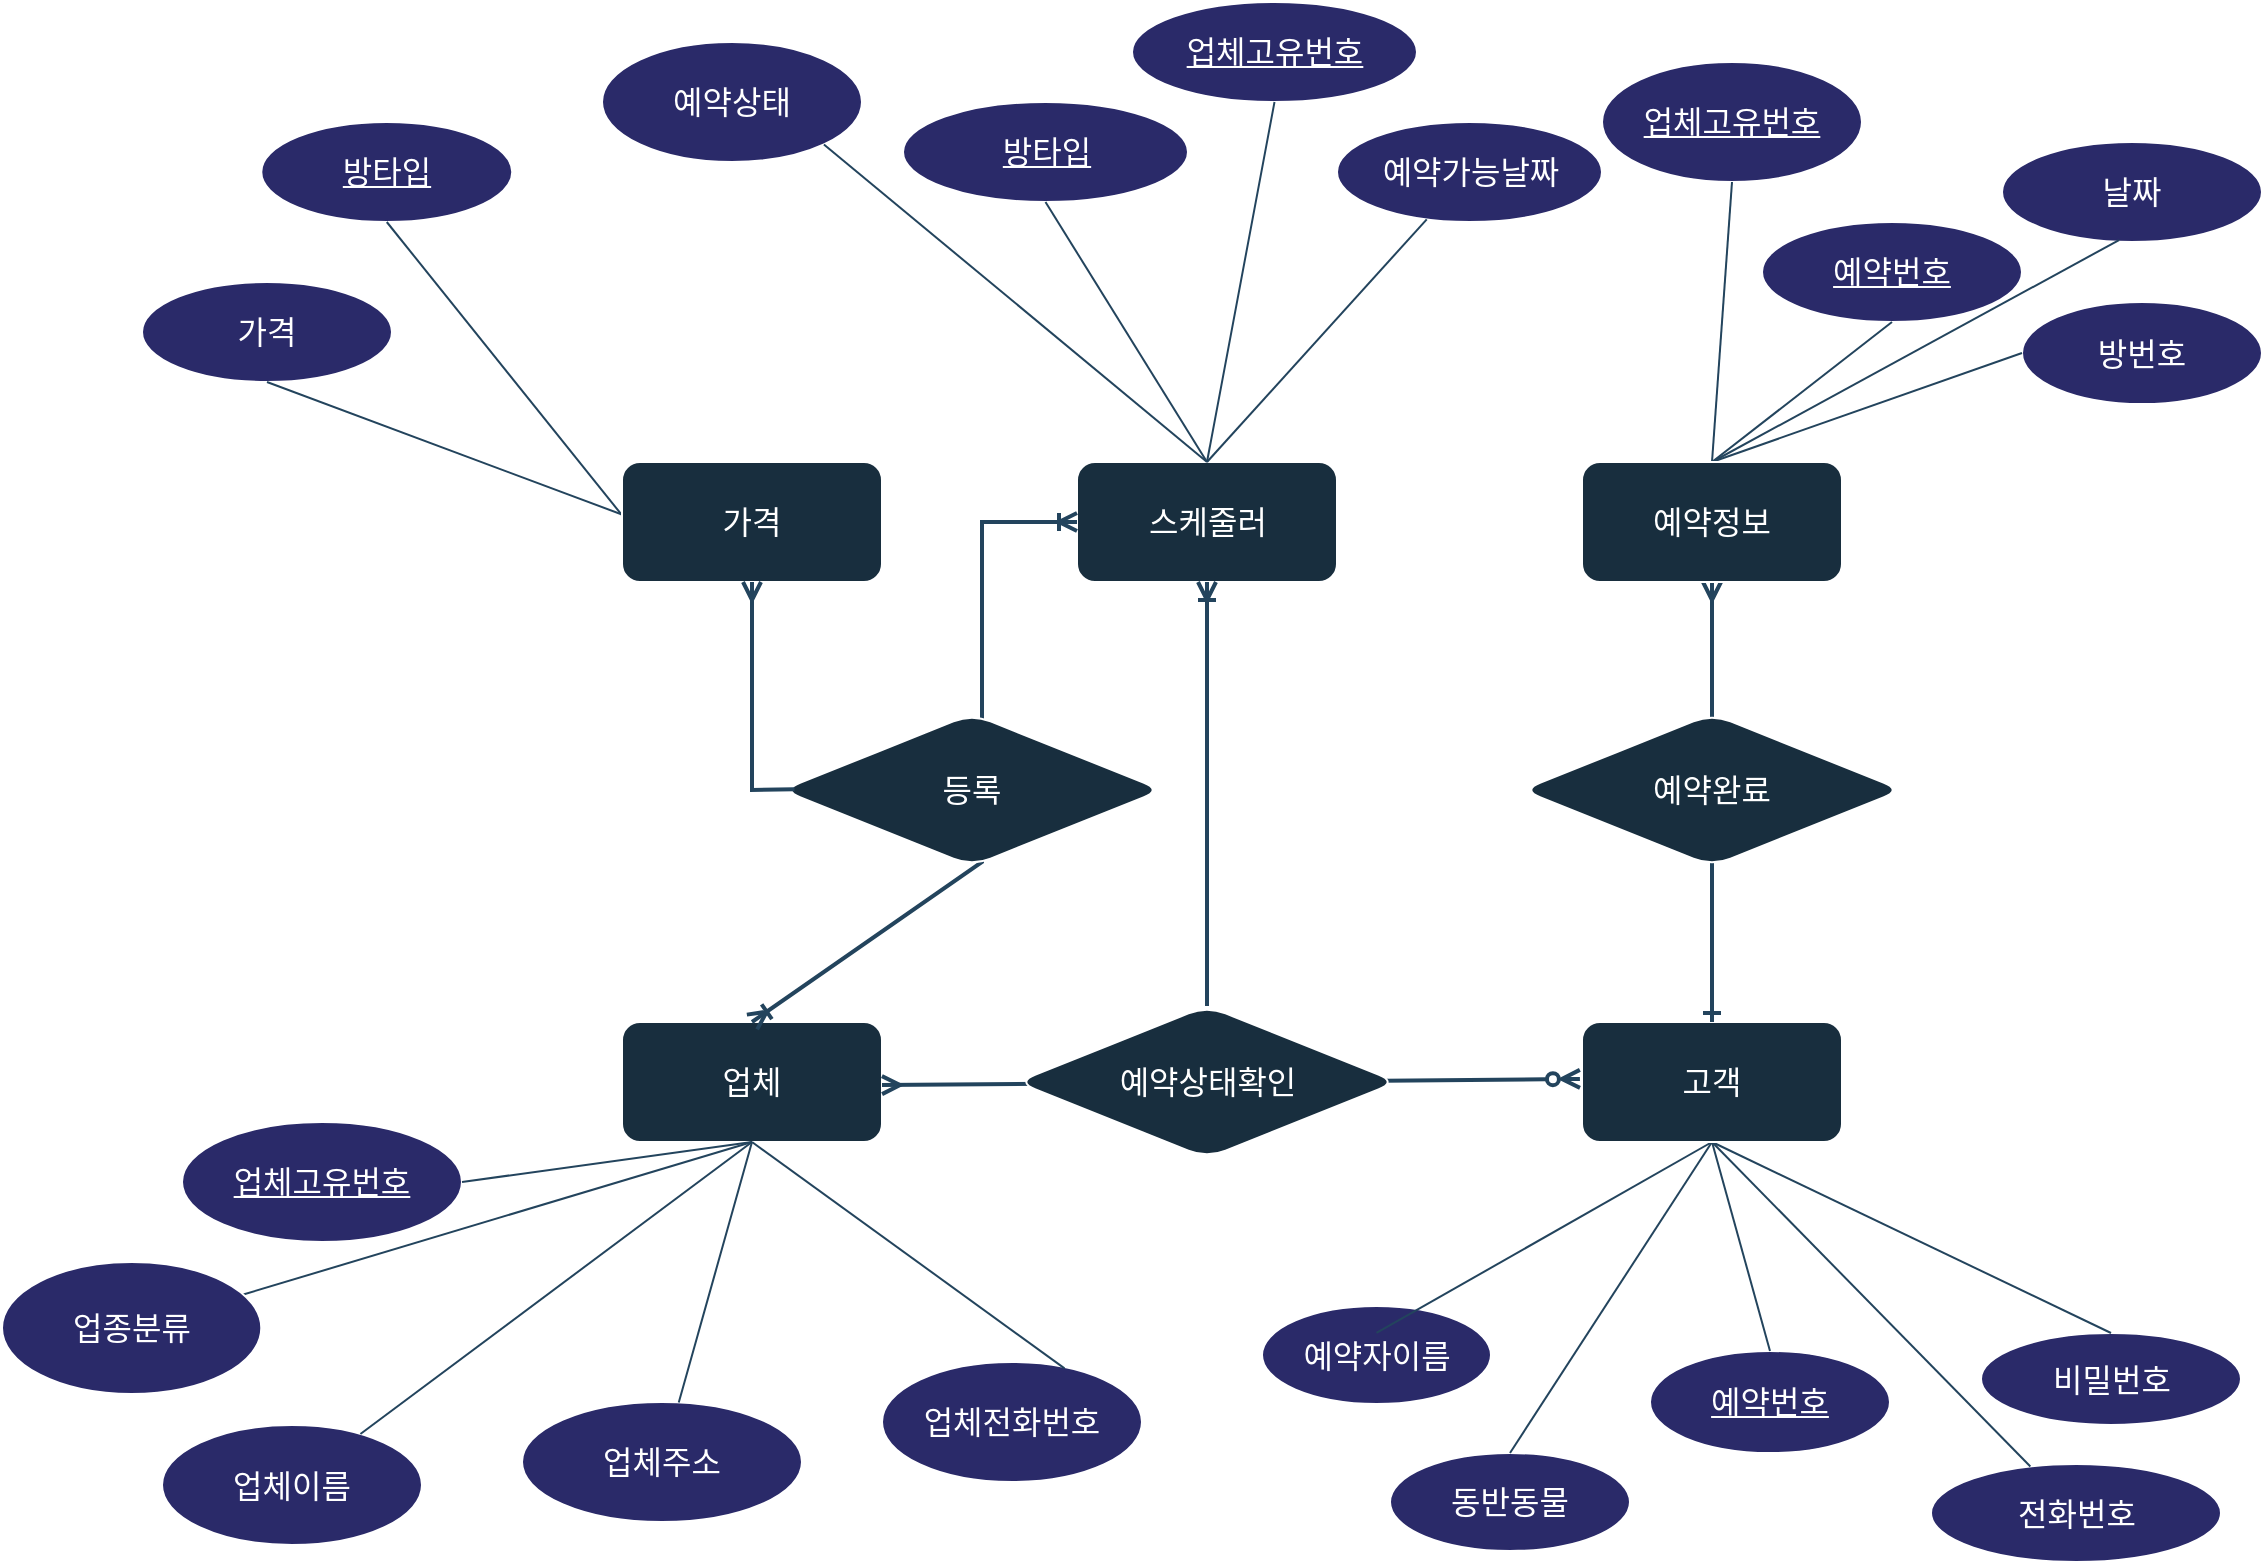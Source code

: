 <mxfile version="22.1.16" type="device" pages="5">
  <diagram id="RwnM3mMv_j7Qy0TR7bq5" name="ER Diagram">
    <mxGraphModel dx="1242" dy="870" grid="1" gridSize="10" guides="1" tooltips="1" connect="1" arrows="1" fold="1" page="1" pageScale="1" pageWidth="1169" pageHeight="827" math="0" shadow="0">
      <root>
        <mxCell id="0" />
        <mxCell id="1" parent="0" />
        <mxCell id="N2L7WXEB_kwyd21zMRd5-1" value="&lt;font style=&quot;font-size: 16px;&quot;&gt;업체&lt;/font&gt;" style="whiteSpace=wrap;html=1;align=center;strokeColor=#FFFFFF;fontColor=#FFFFFF;fillColor=#182E3E;fontSize=16;rounded=1;labelBackgroundColor=none;" parent="1" vertex="1">
          <mxGeometry x="330" y="530" width="130" height="60" as="geometry" />
        </mxCell>
        <mxCell id="N2L7WXEB_kwyd21zMRd5-2" value="업체고유번호" style="ellipse;whiteSpace=wrap;html=1;align=center;fontStyle=4;strokeColor=#FFFFFF;fillColor=#2A2A69;fontSize=16;rounded=1;labelBackgroundColor=none;fontColor=#FFFFFF;" parent="1" vertex="1">
          <mxGeometry x="110" y="580" width="140" height="60" as="geometry" />
        </mxCell>
        <mxCell id="N2L7WXEB_kwyd21zMRd5-5" value="업체이름" style="ellipse;whiteSpace=wrap;html=1;align=center;strokeColor=#FFFFFF;fillColor=#2A2A69;fontSize=16;rounded=1;labelBackgroundColor=none;fontColor=#FFFFFF;" parent="1" vertex="1">
          <mxGeometry x="100" y="731.5" width="130" height="60" as="geometry" />
        </mxCell>
        <mxCell id="N2L7WXEB_kwyd21zMRd5-6" value="업체주소" style="ellipse;whiteSpace=wrap;html=1;align=center;strokeColor=#FFFFFF;fillColor=#2A2A69;fontSize=16;rounded=1;labelBackgroundColor=none;fontColor=#FFFFFF;" parent="1" vertex="1">
          <mxGeometry x="280" y="720" width="140" height="60" as="geometry" />
        </mxCell>
        <mxCell id="N2L7WXEB_kwyd21zMRd5-9" value="업체전화번호" style="ellipse;whiteSpace=wrap;html=1;align=center;strokeColor=#FFFFFF;fillColor=#2A2A69;fontSize=16;rounded=1;labelBackgroundColor=none;fontColor=#FFFFFF;" parent="1" vertex="1">
          <mxGeometry x="460" y="700" width="130" height="60" as="geometry" />
        </mxCell>
        <mxCell id="N2L7WXEB_kwyd21zMRd5-10" value="&lt;u&gt;방타입&lt;/u&gt;" style="ellipse;whiteSpace=wrap;html=1;align=center;strokeColor=#FFFFFF;fillColor=#2a2a69;fontSize=16;rounded=1;labelBackgroundColor=none;fontColor=#FFFFFF;" parent="1" vertex="1">
          <mxGeometry x="149.64" y="80" width="125.49" height="50" as="geometry" />
        </mxCell>
        <mxCell id="N2L7WXEB_kwyd21zMRd5-14" value="예약번호" style="ellipse;whiteSpace=wrap;html=1;align=center;fontStyle=4;strokeColor=#FFFFFF;fillColor=#2a2a69;fontSize=16;rounded=1;labelBackgroundColor=none;fontColor=#FFFFFF;" parent="1" vertex="1">
          <mxGeometry x="844" y="694.5" width="120" height="51" as="geometry" />
        </mxCell>
        <mxCell id="N2L7WXEB_kwyd21zMRd5-16" value="예약자이름" style="ellipse;whiteSpace=wrap;html=1;align=center;strokeColor=#FFFFFF;fillColor=#2a2a69;fontSize=16;rounded=1;labelBackgroundColor=none;fontColor=#FFFFFF;" parent="1" vertex="1">
          <mxGeometry x="650" y="672" width="114.5" height="49" as="geometry" />
        </mxCell>
        <mxCell id="N2L7WXEB_kwyd21zMRd5-17" value="전화번호" style="ellipse;whiteSpace=wrap;html=1;align=center;strokeColor=#FFFFFF;fillColor=#2a2a69;fontSize=16;rounded=1;labelBackgroundColor=none;fontColor=#FFFFFF;" parent="1" vertex="1">
          <mxGeometry x="984.5" y="751" width="145" height="49" as="geometry" />
        </mxCell>
        <mxCell id="N2L7WXEB_kwyd21zMRd5-18" value="비밀번호" style="ellipse;whiteSpace=wrap;html=1;align=center;strokeColor=#FFFFFF;fillColor=#2a2a69;fontSize=16;rounded=1;labelBackgroundColor=none;fontColor=#FFFFFF;" parent="1" vertex="1">
          <mxGeometry x="1009.5" y="685.5" width="130" height="46" as="geometry" />
        </mxCell>
        <mxCell id="N2L7WXEB_kwyd21zMRd5-19" value="동반동물" style="ellipse;whiteSpace=wrap;html=1;align=center;strokeColor=#FFFFFF;fillColor=#2a2a69;fontSize=16;rounded=1;labelBackgroundColor=none;fontColor=#FFFFFF;" parent="1" vertex="1">
          <mxGeometry x="714" y="745.5" width="120" height="49" as="geometry" />
        </mxCell>
        <mxCell id="N2L7WXEB_kwyd21zMRd5-27" value="" style="endArrow=none;html=1;rounded=1;strokeColor=#23445D;fontColor=default;entryX=0.5;entryY=1;entryDx=0;entryDy=0;exitX=1;exitY=0.5;exitDx=0;exitDy=0;fontSize=16;labelBackgroundColor=none;" parent="1" source="N2L7WXEB_kwyd21zMRd5-2" target="N2L7WXEB_kwyd21zMRd5-1" edge="1">
          <mxGeometry width="50" height="50" relative="1" as="geometry">
            <mxPoint x="100" y="409" as="sourcePoint" />
            <mxPoint x="70" y="460" as="targetPoint" />
            <Array as="points" />
          </mxGeometry>
        </mxCell>
        <mxCell id="N2L7WXEB_kwyd21zMRd5-29" value="" style="endArrow=none;html=1;rounded=1;strokeColor=#23445D;fontColor=default;fontSize=16;labelBackgroundColor=none;entryX=0.5;entryY=1;entryDx=0;entryDy=0;" parent="1" source="N2L7WXEB_kwyd21zMRd5-5" target="N2L7WXEB_kwyd21zMRd5-1" edge="1">
          <mxGeometry width="50" height="50" relative="1" as="geometry">
            <mxPoint x="-70" y="369" as="sourcePoint" />
            <mxPoint x="445" y="580" as="targetPoint" />
            <Array as="points" />
          </mxGeometry>
        </mxCell>
        <mxCell id="N2L7WXEB_kwyd21zMRd5-30" value="" style="endArrow=none;html=1;rounded=1;strokeColor=#23445D;fontColor=default;fontSize=16;labelBackgroundColor=none;entryX=0.5;entryY=1;entryDx=0;entryDy=0;" parent="1" source="N2L7WXEB_kwyd21zMRd5-6" target="N2L7WXEB_kwyd21zMRd5-1" edge="1">
          <mxGeometry width="50" height="50" relative="1" as="geometry">
            <mxPoint x="-70" y="429" as="sourcePoint" />
            <mxPoint x="390" y="520" as="targetPoint" />
            <Array as="points" />
          </mxGeometry>
        </mxCell>
        <mxCell id="N2L7WXEB_kwyd21zMRd5-31" value="" style="endArrow=none;html=1;rounded=1;strokeColor=#23445D;fontColor=default;exitX=0.702;exitY=0.053;exitDx=0;exitDy=0;entryX=0.5;entryY=1;entryDx=0;entryDy=0;fontSize=16;labelBackgroundColor=none;exitPerimeter=0;" parent="1" source="N2L7WXEB_kwyd21zMRd5-9" target="N2L7WXEB_kwyd21zMRd5-1" edge="1">
          <mxGeometry width="50" height="50" relative="1" as="geometry">
            <mxPoint x="-70" y="493" as="sourcePoint" />
            <mxPoint y="469" as="targetPoint" />
            <Array as="points" />
          </mxGeometry>
        </mxCell>
        <mxCell id="N2L7WXEB_kwyd21zMRd5-32" value="" style="endArrow=none;html=1;rounded=1;strokeColor=#23445D;fontColor=default;exitX=0.5;exitY=1;exitDx=0;exitDy=0;entryX=0.004;entryY=0.454;entryDx=0;entryDy=0;fontSize=16;labelBackgroundColor=none;entryPerimeter=0;" parent="1" source="N2L7WXEB_kwyd21zMRd5-10" target="5mT6gcOm3yEzLbv9msoo-3" edge="1">
          <mxGeometry width="50" height="50" relative="1" as="geometry">
            <mxPoint x="-70" y="549" as="sourcePoint" />
            <mxPoint x="10" y="479" as="targetPoint" />
            <Array as="points" />
          </mxGeometry>
        </mxCell>
        <mxCell id="N2L7WXEB_kwyd21zMRd5-36" value="" style="endArrow=none;html=1;rounded=1;strokeColor=#23445D;fontColor=default;exitX=0.5;exitY=0;exitDx=0;exitDy=0;fontSize=16;labelBackgroundColor=none;entryX=0.5;entryY=1;entryDx=0;entryDy=0;" parent="1" source="N2L7WXEB_kwyd21zMRd5-14" target="N2L7WXEB_kwyd21zMRd5-98" edge="1">
          <mxGeometry width="50" height="50" relative="1" as="geometry">
            <mxPoint x="660" y="458" as="sourcePoint" />
            <mxPoint x="440" y="579" as="targetPoint" />
            <Array as="points" />
          </mxGeometry>
        </mxCell>
        <mxCell id="N2L7WXEB_kwyd21zMRd5-37" value="" style="endArrow=none;html=1;rounded=1;strokeColor=#23445D;fontColor=default;exitX=0.5;exitY=0.275;exitDx=0;exitDy=0;entryX=0.5;entryY=1;entryDx=0;entryDy=0;fontSize=16;labelBackgroundColor=none;exitPerimeter=0;" parent="1" source="N2L7WXEB_kwyd21zMRd5-16" target="N2L7WXEB_kwyd21zMRd5-98" edge="1">
          <mxGeometry width="50" height="50" relative="1" as="geometry">
            <mxPoint x="820" y="518" as="sourcePoint" />
            <mxPoint x="440" y="579" as="targetPoint" />
            <Array as="points" />
          </mxGeometry>
        </mxCell>
        <mxCell id="N2L7WXEB_kwyd21zMRd5-38" value="" style="endArrow=none;html=1;rounded=1;strokeColor=#23445D;fontColor=default;fontSize=16;labelBackgroundColor=none;entryX=0.5;entryY=1;entryDx=0;entryDy=0;" parent="1" source="N2L7WXEB_kwyd21zMRd5-17" target="N2L7WXEB_kwyd21zMRd5-98" edge="1">
          <mxGeometry width="50" height="50" relative="1" as="geometry">
            <mxPoint x="816" y="577" as="sourcePoint" />
            <mxPoint x="440" y="579" as="targetPoint" />
            <Array as="points" />
          </mxGeometry>
        </mxCell>
        <mxCell id="N2L7WXEB_kwyd21zMRd5-39" value="" style="endArrow=none;html=1;rounded=1;strokeColor=#23445D;fontColor=default;exitX=0.5;exitY=0;exitDx=0;exitDy=0;entryX=0.5;entryY=1;entryDx=0;entryDy=0;fontSize=16;labelBackgroundColor=none;" parent="1" source="N2L7WXEB_kwyd21zMRd5-18" target="N2L7WXEB_kwyd21zMRd5-98" edge="1">
          <mxGeometry width="50" height="50" relative="1" as="geometry">
            <mxPoint x="820" y="638" as="sourcePoint" />
            <mxPoint x="440" y="579" as="targetPoint" />
            <Array as="points" />
          </mxGeometry>
        </mxCell>
        <mxCell id="N2L7WXEB_kwyd21zMRd5-40" value="" style="endArrow=none;html=1;rounded=1;strokeColor=#23445D;fontColor=default;exitX=0.5;exitY=0;exitDx=0;exitDy=0;entryX=0.5;entryY=1;entryDx=0;entryDy=0;fontSize=16;labelBackgroundColor=none;" parent="1" source="N2L7WXEB_kwyd21zMRd5-19" target="N2L7WXEB_kwyd21zMRd5-98" edge="1">
          <mxGeometry width="50" height="50" relative="1" as="geometry">
            <mxPoint x="820" y="692" as="sourcePoint" />
            <mxPoint x="440" y="579" as="targetPoint" />
            <Array as="points" />
          </mxGeometry>
        </mxCell>
        <mxCell id="N2L7WXEB_kwyd21zMRd5-45" value="예약번호" style="ellipse;whiteSpace=wrap;html=1;align=center;fontStyle=4;strokeColor=#FFFFFF;fillColor=#2a2a69;fontSize=16;rounded=1;labelBackgroundColor=none;fontColor=#FFFFFF;" parent="1" vertex="1">
          <mxGeometry x="900" y="130" width="130" height="50" as="geometry" />
        </mxCell>
        <mxCell id="N2L7WXEB_kwyd21zMRd5-54" value="업체고유번호" style="ellipse;whiteSpace=wrap;html=1;align=center;fontStyle=4;strokeColor=#FFFFFF;fillColor=#2a2a69;fontSize=16;rounded=1;labelBackgroundColor=none;fontColor=#FFFFFF;" parent="1" vertex="1">
          <mxGeometry x="820" y="50" width="130" height="60" as="geometry" />
        </mxCell>
        <mxCell id="N2L7WXEB_kwyd21zMRd5-55" value="날짜" style="ellipse;whiteSpace=wrap;html=1;align=center;strokeColor=#FFFFFF;fillColor=#2a2a69;fontSize=16;rounded=1;labelBackgroundColor=none;fontColor=#FFFFFF;" parent="1" vertex="1">
          <mxGeometry x="1020" y="90" width="130" height="50" as="geometry" />
        </mxCell>
        <mxCell id="N2L7WXEB_kwyd21zMRd5-56" value="가격" style="ellipse;whiteSpace=wrap;html=1;align=center;strokeColor=#FFFFFF;fillColor=#2a2a69;fontSize=16;rounded=1;labelBackgroundColor=none;fontColor=#FFFFFF;" parent="1" vertex="1">
          <mxGeometry x="90" y="160" width="125" height="50" as="geometry" />
        </mxCell>
        <mxCell id="N2L7WXEB_kwyd21zMRd5-67" value="방번호" style="ellipse;whiteSpace=wrap;html=1;align=center;strokeColor=#FFFFFF;fillColor=#2a2a69;fontSize=16;rounded=1;labelBackgroundColor=none;fontColor=#FFFFFF;" parent="1" vertex="1">
          <mxGeometry x="1030" y="170" width="120" height="51" as="geometry" />
        </mxCell>
        <mxCell id="N2L7WXEB_kwyd21zMRd5-74" value="" style="endArrow=none;html=1;rounded=1;strokeColor=#23445D;fontColor=default;fontSize=16;labelBackgroundColor=none;exitX=0.5;exitY=1;exitDx=0;exitDy=0;" parent="1" source="N2L7WXEB_kwyd21zMRd5-1" target="LHctxUUNSOWdQ28L5PWR-2" edge="1">
          <mxGeometry width="50" height="50" relative="1" as="geometry">
            <mxPoint x="670" y="330" as="sourcePoint" />
            <mxPoint x="359.48" y="291.32" as="targetPoint" />
            <Array as="points" />
          </mxGeometry>
        </mxCell>
        <mxCell id="N2L7WXEB_kwyd21zMRd5-80" value="" style="endArrow=none;html=1;rounded=1;strokeColor=#23445D;fontColor=default;exitX=0.5;exitY=1;exitDx=0;exitDy=0;fontSize=16;labelBackgroundColor=none;entryX=0.5;entryY=0;entryDx=0;entryDy=0;" parent="1" source="N2L7WXEB_kwyd21zMRd5-54" target="N2L7WXEB_kwyd21zMRd5-99" edge="1">
          <mxGeometry width="50" height="50" relative="1" as="geometry">
            <mxPoint x="800" y="358" as="sourcePoint" />
            <mxPoint x="850" y="339" as="targetPoint" />
            <Array as="points" />
          </mxGeometry>
        </mxCell>
        <mxCell id="N2L7WXEB_kwyd21zMRd5-81" value="" style="endArrow=none;html=1;rounded=1;strokeColor=#23445D;fontColor=default;entryX=0.5;entryY=0;entryDx=0;entryDy=0;exitX=0.5;exitY=1;exitDx=0;exitDy=0;fontSize=16;labelBackgroundColor=none;" parent="1" source="N2L7WXEB_kwyd21zMRd5-45" target="N2L7WXEB_kwyd21zMRd5-99" edge="1">
          <mxGeometry width="50" height="50" relative="1" as="geometry">
            <mxPoint x="200" y="269" as="sourcePoint" />
            <mxPoint x="645" y="349" as="targetPoint" />
            <Array as="points" />
          </mxGeometry>
        </mxCell>
        <mxCell id="N2L7WXEB_kwyd21zMRd5-82" value="" style="endArrow=none;html=1;rounded=1;strokeColor=#23445D;fontColor=default;exitX=0.5;exitY=1;exitDx=0;exitDy=0;entryX=0.077;entryY=0.5;entryDx=0;entryDy=0;fontSize=16;labelBackgroundColor=none;entryPerimeter=0;" parent="1" source="N2L7WXEB_kwyd21zMRd5-56" target="5mT6gcOm3yEzLbv9msoo-3" edge="1">
          <mxGeometry width="50" height="50" relative="1" as="geometry">
            <mxPoint x="280" y="219" as="sourcePoint" />
            <mxPoint x="645" y="349" as="targetPoint" />
            <Array as="points" />
          </mxGeometry>
        </mxCell>
        <mxCell id="N2L7WXEB_kwyd21zMRd5-83" value="" style="endArrow=none;html=1;rounded=1;strokeColor=#23445D;fontColor=default;exitX=0.45;exitY=0.981;exitDx=0;exitDy=0;exitPerimeter=0;fontSize=16;labelBackgroundColor=none;entryX=0.5;entryY=0;entryDx=0;entryDy=0;" parent="1" source="N2L7WXEB_kwyd21zMRd5-55" target="N2L7WXEB_kwyd21zMRd5-99" edge="1">
          <mxGeometry width="50" height="50" relative="1" as="geometry">
            <mxPoint x="365" y="269" as="sourcePoint" />
            <mxPoint x="645" y="349" as="targetPoint" />
            <Array as="points" />
          </mxGeometry>
        </mxCell>
        <mxCell id="N2L7WXEB_kwyd21zMRd5-87" value="" style="endArrow=none;html=1;rounded=1;strokeColor=#23445D;fontColor=default;entryX=0.5;entryY=0;entryDx=0;entryDy=0;exitX=0;exitY=0.5;exitDx=0;exitDy=0;fontSize=16;labelBackgroundColor=none;" parent="1" source="N2L7WXEB_kwyd21zMRd5-67" target="N2L7WXEB_kwyd21zMRd5-99" edge="1">
          <mxGeometry width="50" height="50" relative="1" as="geometry">
            <mxPoint x="600" y="229" as="sourcePoint" />
            <mxPoint x="645" y="349" as="targetPoint" />
            <Array as="points" />
          </mxGeometry>
        </mxCell>
        <mxCell id="N2L7WXEB_kwyd21zMRd5-98" value="&lt;font style=&quot;font-size: 16px;&quot;&gt;고객&lt;/font&gt;" style="whiteSpace=wrap;html=1;align=center;strokeColor=#FFFFFF;fontColor=#FFFFFF;fillColor=#182E3E;fontSize=16;rounded=1;labelBackgroundColor=none;" parent="1" vertex="1">
          <mxGeometry x="810" y="530" width="130" height="60" as="geometry" />
        </mxCell>
        <mxCell id="74qqxZv44qLPmLZ23xek-14" style="edgeStyle=none;shape=connector;rounded=0;orthogonalLoop=1;jettySize=auto;html=1;exitX=0.5;exitY=1;exitDx=0;exitDy=0;labelBackgroundColor=default;strokeColor=#23445D;strokeWidth=2;align=center;verticalAlign=middle;fontFamily=Helvetica;fontSize=16;fontColor=#FFFFFF;startArrow=ERmany;startFill=0;endArrow=ERone;endFill=0;" parent="1" source="N2L7WXEB_kwyd21zMRd5-99" target="N2L7WXEB_kwyd21zMRd5-98" edge="1">
          <mxGeometry relative="1" as="geometry" />
        </mxCell>
        <mxCell id="N2L7WXEB_kwyd21zMRd5-99" value="&lt;font style=&quot;font-size: 16px;&quot;&gt;예약정보&lt;/font&gt;" style="whiteSpace=wrap;html=1;align=center;strokeColor=#FFFFFF;fontColor=#FFFFFF;fillColor=#182E3E;fontSize=16;rounded=1;labelBackgroundColor=none;" parent="1" vertex="1">
          <mxGeometry x="810" y="250" width="130" height="60" as="geometry" />
        </mxCell>
        <mxCell id="5mT6gcOm3yEzLbv9msoo-3" value="가격" style="whiteSpace=wrap;html=1;align=center;strokeColor=#FFFFFF;fontColor=#FFFFFF;fillColor=#182E3E;fontSize=16;rounded=1;labelBackgroundColor=none;" parent="1" vertex="1">
          <mxGeometry x="330" y="250" width="130" height="60" as="geometry" />
        </mxCell>
        <mxCell id="5mT6gcOm3yEzLbv9msoo-4" value="방타입" style="ellipse;whiteSpace=wrap;html=1;align=center;fontStyle=4;strokeColor=#FFFFFF;fillColor=#2a2a69;fontSize=16;rounded=1;labelBackgroundColor=none;fontColor=#FFFFFF;" parent="1" vertex="1">
          <mxGeometry x="470.5" y="70" width="142.5" height="50" as="geometry" />
        </mxCell>
        <mxCell id="5mT6gcOm3yEzLbv9msoo-5" value="" style="endArrow=none;html=1;rounded=1;strokeColor=#23445D;fontColor=default;exitX=0.5;exitY=1;exitDx=0;exitDy=0;fontSize=16;labelBackgroundColor=none;entryX=0.5;entryY=0;entryDx=0;entryDy=0;" parent="1" source="5mT6gcOm3yEzLbv9msoo-4" target="o7Hd6Vrdjw9ZclYkWjtt-2" edge="1">
          <mxGeometry width="50" height="50" relative="1" as="geometry">
            <mxPoint x="610" y="90" as="sourcePoint" />
            <mxPoint x="620" y="180" as="targetPoint" />
            <Array as="points" />
          </mxGeometry>
        </mxCell>
        <mxCell id="LHctxUUNSOWdQ28L5PWR-2" value="업종분류" style="ellipse;whiteSpace=wrap;html=1;align=center;strokeColor=#FFFFFF;fillColor=#2A2A69;fontSize=16;rounded=1;labelBackgroundColor=none;fontColor=#FFFFFF;" parent="1" vertex="1">
          <mxGeometry x="20" y="650" width="129.64" height="66" as="geometry" />
        </mxCell>
        <mxCell id="8g8iOxUJ3ngZO-4jir2X-2" value="예약상태" style="ellipse;whiteSpace=wrap;html=1;align=center;strokeColor=#FFFFFF;fillColor=#2A2A69;fontSize=16;rounded=1;labelBackgroundColor=none;fontColor=#FFFFFF;" parent="1" vertex="1">
          <mxGeometry x="320" y="40" width="130" height="60" as="geometry" />
        </mxCell>
        <mxCell id="o7Hd6Vrdjw9ZclYkWjtt-2" value="&lt;font style=&quot;font-size: 16px;&quot;&gt;스케줄러&lt;br&gt;&lt;/font&gt;" style="whiteSpace=wrap;html=1;align=center;strokeColor=#FFFFFF;fontColor=#FFFFFF;fillColor=#182E3E;fontSize=16;rounded=1;labelBackgroundColor=none;" parent="1" vertex="1">
          <mxGeometry x="557.5" y="250" width="130" height="60" as="geometry" />
        </mxCell>
        <mxCell id="o7Hd6Vrdjw9ZclYkWjtt-4" value="업체고유번호" style="ellipse;whiteSpace=wrap;html=1;align=center;fontStyle=4;strokeColor=#FFFFFF;fillColor=#2a2a69;fontSize=16;rounded=1;labelBackgroundColor=none;fontColor=#FFFFFF;" parent="1" vertex="1">
          <mxGeometry x="585" y="20" width="142.5" height="50" as="geometry" />
        </mxCell>
        <mxCell id="o7Hd6Vrdjw9ZclYkWjtt-6" value="" style="endArrow=none;html=1;rounded=1;strokeColor=#23445D;fontColor=default;exitX=0.5;exitY=1;exitDx=0;exitDy=0;fontSize=16;labelBackgroundColor=none;entryX=0.5;entryY=0;entryDx=0;entryDy=0;" parent="1" source="o7Hd6Vrdjw9ZclYkWjtt-4" target="o7Hd6Vrdjw9ZclYkWjtt-2" edge="1">
          <mxGeometry width="50" height="50" relative="1" as="geometry">
            <mxPoint x="571" y="80" as="sourcePoint" />
            <mxPoint x="705" y="190" as="targetPoint" />
            <Array as="points" />
          </mxGeometry>
        </mxCell>
        <mxCell id="o7Hd6Vrdjw9ZclYkWjtt-7" value="" style="endArrow=none;html=1;rounded=1;strokeColor=#23445D;fontColor=default;exitX=1;exitY=1;exitDx=0;exitDy=0;fontSize=16;labelBackgroundColor=none;entryX=0.5;entryY=0;entryDx=0;entryDy=0;" parent="1" source="8g8iOxUJ3ngZO-4jir2X-2" target="o7Hd6Vrdjw9ZclYkWjtt-2" edge="1">
          <mxGeometry width="50" height="50" relative="1" as="geometry">
            <mxPoint x="571" y="80" as="sourcePoint" />
            <mxPoint x="705" y="190" as="targetPoint" />
            <Array as="points" />
          </mxGeometry>
        </mxCell>
        <mxCell id="o7Hd6Vrdjw9ZclYkWjtt-11" value="예약가능날짜" style="ellipse;whiteSpace=wrap;html=1;align=center;strokeColor=#FFFFFF;fillColor=#2a2a69;fontSize=16;rounded=1;labelBackgroundColor=none;fontColor=#FFFFFF;" parent="1" vertex="1">
          <mxGeometry x="687.5" y="80" width="132.5" height="50" as="geometry" />
        </mxCell>
        <mxCell id="o7Hd6Vrdjw9ZclYkWjtt-12" value="" style="endArrow=none;html=1;rounded=1;strokeColor=#23445D;fontColor=default;fontSize=16;labelBackgroundColor=none;entryX=0.5;entryY=0;entryDx=0;entryDy=0;" parent="1" source="o7Hd6Vrdjw9ZclYkWjtt-11" target="o7Hd6Vrdjw9ZclYkWjtt-2" edge="1">
          <mxGeometry width="50" height="50" relative="1" as="geometry">
            <mxPoint x="679" y="80" as="sourcePoint" />
            <mxPoint x="660" y="220" as="targetPoint" />
            <Array as="points" />
          </mxGeometry>
        </mxCell>
        <mxCell id="o7Hd6Vrdjw9ZclYkWjtt-16" style="edgeStyle=orthogonalEdgeStyle;rounded=0;orthogonalLoop=1;jettySize=auto;html=1;exitX=0.5;exitY=1;exitDx=0;exitDy=0;strokeColor=#23445D;fontFamily=Helvetica;fontSize=16;fontColor=#FFFFFF;" parent="1" source="N2L7WXEB_kwyd21zMRd5-70" target="N2L7WXEB_kwyd21zMRd5-70" edge="1">
          <mxGeometry relative="1" as="geometry" />
        </mxCell>
        <mxCell id="74qqxZv44qLPmLZ23xek-9" value="" style="endArrow=ERzeroToMany;html=1;rounded=0;strokeColor=#23445D;fontFamily=Helvetica;fontSize=16;fontColor=#FFFFFF;entryX=-0.008;entryY=0.615;entryDx=0;entryDy=0;entryPerimeter=0;startArrow=ERmany;startFill=0;endFill=0;strokeWidth=2;" parent="1" edge="1">
          <mxGeometry relative="1" as="geometry">
            <mxPoint x="460" y="561.55" as="sourcePoint" />
            <mxPoint x="808.96" y="558.45" as="targetPoint" />
          </mxGeometry>
        </mxCell>
        <mxCell id="o7Hd6Vrdjw9ZclYkWjtt-19" value="&lt;font style=&quot;font-size: 16px;&quot;&gt;예약상태확인&lt;/font&gt;" style="shape=rhombus;perimeter=rhombusPerimeter;whiteSpace=wrap;html=1;align=center;fontSize=16;rounded=1;labelBackgroundColor=none;fillColor=#182E3E;strokeColor=#FFFFFF;fontColor=#FFFFFF;" parent="1" vertex="1">
          <mxGeometry x="527.5" y="522" width="190" height="76" as="geometry" />
        </mxCell>
        <mxCell id="74qqxZv44qLPmLZ23xek-10" value="" style="endArrow=ERoneToMany;html=1;rounded=0;labelBackgroundColor=default;strokeColor=#23445D;strokeWidth=2;align=center;verticalAlign=middle;fontFamily=Helvetica;fontSize=16;fontColor=#FFFFFF;shape=connector;exitX=0.5;exitY=0;exitDx=0;exitDy=0;startArrow=ERoneToMany;startFill=0;endFill=0;entryX=0;entryY=0.5;entryDx=0;entryDy=0;" parent="1" source="N2L7WXEB_kwyd21zMRd5-1" target="o7Hd6Vrdjw9ZclYkWjtt-2" edge="1">
          <mxGeometry relative="1" as="geometry">
            <mxPoint x="550" y="480" as="sourcePoint" />
            <mxPoint x="589" y="310" as="targetPoint" />
            <Array as="points">
              <mxPoint x="510" y="450" />
              <mxPoint x="510" y="380" />
              <mxPoint x="510" y="280" />
            </Array>
          </mxGeometry>
        </mxCell>
        <mxCell id="N2L7WXEB_kwyd21zMRd5-101" value="&lt;font style=&quot;font-size: 16px;&quot;&gt;등록&lt;/font&gt;" style="shape=rhombus;perimeter=rhombusPerimeter;whiteSpace=wrap;html=1;align=center;fontSize=16;rounded=1;labelBackgroundColor=none;fillColor=#182E3E;strokeColor=#FFFFFF;fontColor=#FFFFFF;" parent="1" vertex="1">
          <mxGeometry x="410" y="376" width="190" height="76" as="geometry" />
        </mxCell>
        <mxCell id="74qqxZv44qLPmLZ23xek-11" value="" style="endArrow=none;html=1;rounded=0;labelBackgroundColor=default;strokeColor=#23445D;strokeWidth=2;align=center;verticalAlign=middle;fontFamily=Helvetica;fontSize=16;fontColor=#FFFFFF;shape=connector;exitX=0.5;exitY=1;exitDx=0;exitDy=0;startArrow=ERoneToMany;startFill=0;" parent="1" source="o7Hd6Vrdjw9ZclYkWjtt-2" target="o7Hd6Vrdjw9ZclYkWjtt-19" edge="1">
          <mxGeometry relative="1" as="geometry">
            <mxPoint x="550" y="480" as="sourcePoint" />
            <mxPoint x="710" y="480" as="targetPoint" />
          </mxGeometry>
        </mxCell>
        <mxCell id="74qqxZv44qLPmLZ23xek-12" style="edgeStyle=none;shape=connector;rounded=0;orthogonalLoop=1;jettySize=auto;html=1;exitX=0.5;exitY=1;exitDx=0;exitDy=0;labelBackgroundColor=default;strokeColor=#23445D;strokeWidth=2;align=center;verticalAlign=middle;fontFamily=Helvetica;fontSize=16;fontColor=#FFFFFF;startArrow=ERmany;startFill=0;endArrow=none;endFill=0;entryX=0.033;entryY=0.495;entryDx=0;entryDy=0;entryPerimeter=0;" parent="1" source="5mT6gcOm3yEzLbv9msoo-3" target="N2L7WXEB_kwyd21zMRd5-101" edge="1">
          <mxGeometry relative="1" as="geometry">
            <Array as="points">
              <mxPoint x="395" y="414" />
            </Array>
          </mxGeometry>
        </mxCell>
        <mxCell id="74qqxZv44qLPmLZ23xek-13" value="" style="line;strokeWidth=1;rotatable=0;dashed=0;labelPosition=right;align=left;verticalAlign=middle;spacingTop=0;spacingLeft=6;points=[];portConstraint=eastwest;rounded=1;labelBackgroundColor=none;strokeColor=#FFFFFF;fontFamily=Helvetica;fontSize=16;fontColor=#FFFFFF;fillColor=#2a2a69;html=1;" parent="1" vertex="1">
          <mxGeometry x="660" y="510" width="60" height="10" as="geometry" />
        </mxCell>
        <mxCell id="N2L7WXEB_kwyd21zMRd5-70" value="&lt;font style=&quot;font-size: 16px;&quot;&gt;예약완료&lt;/font&gt;" style="shape=rhombus;perimeter=rhombusPerimeter;whiteSpace=wrap;html=1;align=center;fontSize=16;rounded=1;labelBackgroundColor=none;fillColor=#182E3E;strokeColor=#FFFFFF;fontColor=#FFFFFF;" parent="1" vertex="1">
          <mxGeometry x="780" y="376" width="190" height="76" as="geometry" />
        </mxCell>
      </root>
    </mxGraphModel>
  </diagram>
  <diagram id="R2lEEEUBdFMjLlhIrx00" name="Class Diagram">
    <mxGraphModel dx="1242" dy="870" grid="1" gridSize="10" guides="1" tooltips="1" connect="1" arrows="1" fold="1" page="1" pageScale="1" pageWidth="1169" pageHeight="827" math="0" shadow="0" extFonts="Permanent Marker^https://fonts.googleapis.com/css?family=Permanent+Marker">
      <root>
        <mxCell id="0" />
        <mxCell id="1" parent="0" />
        <mxCell id="C-vyLk0tnHw3VtMMgP7b-23" value="Company" style="shape=table;startSize=30;container=1;collapsible=1;childLayout=tableLayout;fixedRows=1;rowLines=0;fontStyle=1;align=center;resizeLast=1;rounded=1;labelBackgroundColor=none;fillColor=#182E3E;strokeColor=#000000;fontColor=#FFFFFF;" parent="1" vertex="1">
          <mxGeometry x="314.63" y="520" width="270" height="160" as="geometry" />
        </mxCell>
        <mxCell id="C-vyLk0tnHw3VtMMgP7b-24" value="" style="shape=partialRectangle;collapsible=0;dropTarget=0;pointerEvents=0;fillColor=none;points=[[0,0.5],[1,0.5]];portConstraint=eastwest;top=0;left=0;right=0;bottom=1;rounded=1;labelBackgroundColor=none;strokeColor=#000000;fontColor=#000000;" parent="C-vyLk0tnHw3VtMMgP7b-23" vertex="1">
          <mxGeometry y="30" width="270" height="30" as="geometry" />
        </mxCell>
        <mxCell id="C-vyLk0tnHw3VtMMgP7b-25" value="PK" style="shape=partialRectangle;overflow=hidden;connectable=0;fillColor=none;top=0;left=0;bottom=0;right=0;fontStyle=1;rounded=1;labelBackgroundColor=none;strokeColor=#000000;fontColor=#000000;" parent="C-vyLk0tnHw3VtMMgP7b-24" vertex="1">
          <mxGeometry width="30" height="30" as="geometry">
            <mxRectangle width="30" height="30" as="alternateBounds" />
          </mxGeometry>
        </mxCell>
        <mxCell id="C-vyLk0tnHw3VtMMgP7b-26" value="companyNumber number(3) " style="shape=partialRectangle;overflow=hidden;connectable=0;fillColor=none;top=0;left=0;bottom=0;right=0;align=left;spacingLeft=6;fontStyle=5;rounded=1;labelBackgroundColor=none;strokeColor=#000000;fontColor=#000000;" parent="C-vyLk0tnHw3VtMMgP7b-24" vertex="1">
          <mxGeometry x="30" width="240" height="30" as="geometry">
            <mxRectangle width="240" height="30" as="alternateBounds" />
          </mxGeometry>
        </mxCell>
        <mxCell id="C-vyLk0tnHw3VtMMgP7b-27" value="" style="shape=partialRectangle;collapsible=0;dropTarget=0;pointerEvents=0;fillColor=none;points=[[0,0.5],[1,0.5]];portConstraint=eastwest;top=0;left=0;right=0;bottom=0;rounded=1;labelBackgroundColor=none;strokeColor=#000000;fontColor=#000000;" parent="C-vyLk0tnHw3VtMMgP7b-23" vertex="1">
          <mxGeometry y="60" width="270" height="30" as="geometry" />
        </mxCell>
        <mxCell id="C-vyLk0tnHw3VtMMgP7b-28" value="FK" style="shape=partialRectangle;overflow=hidden;connectable=0;fillColor=none;top=0;left=0;bottom=0;right=0;rounded=1;labelBackgroundColor=none;strokeColor=#000000;fontColor=#000000;" parent="C-vyLk0tnHw3VtMMgP7b-27" vertex="1">
          <mxGeometry width="30" height="30" as="geometry">
            <mxRectangle width="30" height="30" as="alternateBounds" />
          </mxGeometry>
        </mxCell>
        <mxCell id="C-vyLk0tnHw3VtMMgP7b-29" value="roomType varchar2(20)" style="shape=partialRectangle;overflow=hidden;connectable=0;fillColor=none;top=0;left=0;bottom=0;right=0;align=left;spacingLeft=6;rounded=1;labelBackgroundColor=none;strokeColor=#000000;fontColor=#000000;" parent="C-vyLk0tnHw3VtMMgP7b-27" vertex="1">
          <mxGeometry x="30" width="240" height="30" as="geometry">
            <mxRectangle width="240" height="30" as="alternateBounds" />
          </mxGeometry>
        </mxCell>
        <mxCell id="LcATp0_UxewPGMf_qAIL-1" value="" style="endArrow=none;html=1;rounded=1;labelBackgroundColor=none;fontColor=#000000;strokeColor=#000000;entryX=0.002;entryY=0.985;entryDx=0;entryDy=0;entryPerimeter=0;exitX=1.004;exitY=0.974;exitDx=0;exitDy=0;exitPerimeter=0;" parent="C-vyLk0tnHw3VtMMgP7b-23" source="C-vyLk0tnHw3VtMMgP7b-27" target="C-vyLk0tnHw3VtMMgP7b-27" edge="1">
          <mxGeometry width="50" height="50" relative="1" as="geometry">
            <mxPoint x="270" y="90" as="sourcePoint" />
            <mxPoint x="40" y="90" as="targetPoint" />
          </mxGeometry>
        </mxCell>
        <mxCell id="UnWHUj29ehjXs32OZFfg-7" value="companyType varchar2(10) NOT NULL&#xa;companyName varchar2(30) NOT NULL&#xa;companyAddr varchar2(100) NOT NULL&#xa;companyPhone varchar2(15) NOT NULL" style="shape=partialRectangle;overflow=hidden;connectable=0;fillColor=none;top=0;left=0;bottom=0;right=0;align=left;spacingLeft=6;rounded=1;labelBackgroundColor=none;strokeColor=#000000;fontColor=#000000;" parent="1" vertex="1">
          <mxGeometry x="344.63" y="610" width="240" height="70" as="geometry">
            <mxRectangle width="220" height="130" as="alternateBounds" />
          </mxGeometry>
        </mxCell>
        <mxCell id="UnWHUj29ehjXs32OZFfg-10" value="" style="endArrow=none;html=1;rounded=1;labelBackgroundColor=none;fontColor=#000000;strokeColor=#000000;" parent="1" edge="1">
          <mxGeometry width="50" height="50" relative="1" as="geometry">
            <mxPoint x="344.63" y="680" as="sourcePoint" />
            <mxPoint x="344.63" y="600" as="targetPoint" />
          </mxGeometry>
        </mxCell>
        <mxCell id="UnWHUj29ehjXs32OZFfg-40" value="Reservation" style="shape=table;startSize=30;container=1;collapsible=1;childLayout=tableLayout;fixedRows=1;rowLines=0;fontStyle=1;align=center;resizeLast=1;rounded=1;labelBackgroundColor=none;fillColor=#182E3E;strokeColor=#000000;fontColor=#FFFFFF;" parent="1" vertex="1">
          <mxGeometry x="795.35" y="140" width="250" height="140" as="geometry" />
        </mxCell>
        <mxCell id="UnWHUj29ehjXs32OZFfg-41" value="" style="shape=partialRectangle;collapsible=0;dropTarget=0;pointerEvents=0;fillColor=none;points=[[0,0.5],[1,0.5]];portConstraint=eastwest;top=0;left=0;right=0;bottom=1;rounded=1;labelBackgroundColor=none;strokeColor=#000000;fontColor=#000000;" parent="UnWHUj29ehjXs32OZFfg-40" vertex="1">
          <mxGeometry y="30" width="250" height="30" as="geometry" />
        </mxCell>
        <mxCell id="UnWHUj29ehjXs32OZFfg-42" value="" style="shape=partialRectangle;overflow=hidden;connectable=0;fillColor=none;top=0;left=0;bottom=0;right=0;fontStyle=1;rounded=1;labelBackgroundColor=none;strokeColor=#000000;fontColor=#000000;" parent="UnWHUj29ehjXs32OZFfg-41" vertex="1">
          <mxGeometry width="30.0" height="30" as="geometry">
            <mxRectangle width="30.0" height="30" as="alternateBounds" />
          </mxGeometry>
        </mxCell>
        <mxCell id="UnWHUj29ehjXs32OZFfg-43" value="" style="shape=partialRectangle;overflow=hidden;connectable=0;fillColor=none;top=0;left=0;bottom=0;right=0;align=left;spacingLeft=6;fontStyle=5;rounded=1;labelBackgroundColor=none;strokeColor=#000000;fontColor=#000000;" parent="UnWHUj29ehjXs32OZFfg-41" vertex="1">
          <mxGeometry x="30.0" width="220.0" height="30" as="geometry">
            <mxRectangle width="220.0" height="30" as="alternateBounds" />
          </mxGeometry>
        </mxCell>
        <mxCell id="UnWHUj29ehjXs32OZFfg-44" value="" style="shape=partialRectangle;collapsible=0;dropTarget=0;pointerEvents=0;fillColor=none;points=[[0,0.5],[1,0.5]];portConstraint=eastwest;top=0;left=0;right=0;bottom=0;rounded=1;labelBackgroundColor=none;strokeColor=#000000;fontColor=#000000;" parent="UnWHUj29ehjXs32OZFfg-40" vertex="1">
          <mxGeometry y="60" width="250" height="30" as="geometry" />
        </mxCell>
        <mxCell id="UnWHUj29ehjXs32OZFfg-45" value="FK2" style="shape=partialRectangle;overflow=hidden;connectable=0;fillColor=none;top=0;left=0;bottom=0;right=0;rounded=1;labelBackgroundColor=none;strokeColor=#000000;fontColor=#000000;" parent="UnWHUj29ehjXs32OZFfg-44" vertex="1">
          <mxGeometry width="30.0" height="30" as="geometry">
            <mxRectangle width="30.0" height="30" as="alternateBounds" />
          </mxGeometry>
        </mxCell>
        <mxCell id="UnWHUj29ehjXs32OZFfg-46" value="" style="shape=partialRectangle;overflow=hidden;connectable=0;fillColor=none;top=0;left=0;bottom=0;right=0;align=left;spacingLeft=6;rounded=1;labelBackgroundColor=none;strokeColor=#000000;fontColor=#000000;" parent="UnWHUj29ehjXs32OZFfg-44" vertex="1">
          <mxGeometry x="30.0" width="220.0" height="30" as="geometry">
            <mxRectangle width="220.0" height="30" as="alternateBounds" />
          </mxGeometry>
        </mxCell>
        <mxCell id="UnWHUj29ehjXs32OZFfg-47" value="" style="endArrow=none;html=1;rounded=1;exitX=0.003;exitY=0.959;exitDx=0;exitDy=0;exitPerimeter=0;entryX=0.997;entryY=0.948;entryDx=0;entryDy=0;entryPerimeter=0;labelBackgroundColor=none;fontColor=#000000;strokeColor=#000000;" parent="UnWHUj29ehjXs32OZFfg-40" source="UnWHUj29ehjXs32OZFfg-44" target="UnWHUj29ehjXs32OZFfg-44" edge="1">
          <mxGeometry width="50" height="50" relative="1" as="geometry">
            <mxPoint x="90" y="150" as="sourcePoint" />
            <mxPoint x="250" y="90" as="targetPoint" />
          </mxGeometry>
        </mxCell>
        <mxCell id="UnWHUj29ehjXs32OZFfg-48" value="" style="shape=partialRectangle;collapsible=0;dropTarget=0;pointerEvents=0;fillColor=none;points=[[0,0.5],[1,0.5]];portConstraint=eastwest;top=0;left=0;right=0;bottom=0;rounded=1;labelBackgroundColor=none;strokeColor=#000000;fontColor=#000000;" parent="1" vertex="1">
          <mxGeometry x="94.63" y="670" width="290" height="30" as="geometry" />
        </mxCell>
        <mxCell id="UnWHUj29ehjXs32OZFfg-49" value="FK1" style="shape=partialRectangle;overflow=hidden;connectable=0;fillColor=none;top=0;left=0;bottom=0;right=0;rounded=1;labelBackgroundColor=none;strokeColor=#000000;fontColor=#000000;" parent="UnWHUj29ehjXs32OZFfg-48" vertex="1">
          <mxGeometry x="700.72" y="-500" width="30" height="30" as="geometry">
            <mxRectangle width="30" height="30" as="alternateBounds" />
          </mxGeometry>
        </mxCell>
        <mxCell id="UnWHUj29ehjXs32OZFfg-52" value="" style="shape=partialRectangle;overflow=hidden;connectable=0;fillColor=none;top=0;left=0;bottom=0;right=0;align=left;spacingLeft=6;fontStyle=5;rounded=1;labelBackgroundColor=none;strokeColor=#000000;fontColor=#000000;" parent="1" vertex="1">
          <mxGeometry x="124.63" y="740" width="220" height="30" as="geometry">
            <mxRectangle width="220" height="30" as="alternateBounds" />
          </mxGeometry>
        </mxCell>
        <mxCell id="UnWHUj29ehjXs32OZFfg-53" value="" style="shape=partialRectangle;collapsible=0;dropTarget=0;pointerEvents=0;fillColor=none;points=[[0,0.5],[1,0.5]];portConstraint=eastwest;top=0;left=0;right=0;bottom=0;rounded=1;labelBackgroundColor=none;strokeColor=#000000;fontColor=#000000;" parent="1" vertex="1">
          <mxGeometry x="825.35" y="200" width="200" height="30" as="geometry" />
        </mxCell>
        <mxCell id="UnWHUj29ehjXs32OZFfg-55" value="reservationNumber number(3)" style="shape=partialRectangle;overflow=hidden;connectable=0;fillColor=none;top=0;left=0;bottom=0;right=0;align=left;spacingLeft=6;rounded=1;labelBackgroundColor=none;strokeColor=#000000;fontColor=#000000;" parent="UnWHUj29ehjXs32OZFfg-53" vertex="1">
          <mxGeometry width="200" height="30" as="geometry">
            <mxRectangle width="260" height="30" as="alternateBounds" />
          </mxGeometry>
        </mxCell>
        <mxCell id="UnWHUj29ehjXs32OZFfg-56" value="reservationDate sysdate&#xa;roomNumber varchar2(10) NOT NULL" style="shape=partialRectangle;overflow=hidden;connectable=0;fillColor=none;top=0;left=0;bottom=0;right=0;align=left;spacingLeft=6;rounded=1;labelBackgroundColor=none;strokeColor=#000000;fontColor=#000000;" parent="1" vertex="1">
          <mxGeometry x="824.35" y="220" width="221" height="60" as="geometry">
            <mxRectangle width="220" height="40" as="alternateBounds" />
          </mxGeometry>
        </mxCell>
        <mxCell id="UnWHUj29ehjXs32OZFfg-57" value="" style="endArrow=none;html=1;rounded=0;labelBackgroundColor=none;strokeColor=#000000;fontColor=#000000;" parent="1" edge="1">
          <mxGeometry width="50" height="50" relative="1" as="geometry">
            <mxPoint x="825.35" y="280" as="sourcePoint" />
            <mxPoint x="825.35" y="230" as="targetPoint" />
          </mxGeometry>
        </mxCell>
        <mxCell id="UnWHUj29ehjXs32OZFfg-58" value="Guest" style="shape=table;startSize=30;container=1;collapsible=1;childLayout=tableLayout;fixedRows=1;rowLines=0;fontStyle=1;align=center;resizeLast=1;rounded=1;labelBackgroundColor=none;fillColor=#182E3E;strokeColor=#000000;fontColor=#FFFFFF;" parent="1" vertex="1">
          <mxGeometry x="99.1" y="170" width="250" height="130" as="geometry" />
        </mxCell>
        <mxCell id="UnWHUj29ehjXs32OZFfg-59" value="" style="shape=partialRectangle;collapsible=0;dropTarget=0;pointerEvents=0;fillColor=none;points=[[0,0.5],[1,0.5]];portConstraint=eastwest;top=0;left=0;right=0;bottom=1;rounded=1;labelBackgroundColor=none;strokeColor=#000000;fontColor=#000000;" parent="UnWHUj29ehjXs32OZFfg-58" vertex="1">
          <mxGeometry y="30" width="250" height="30" as="geometry" />
        </mxCell>
        <mxCell id="UnWHUj29ehjXs32OZFfg-60" value="PK" style="shape=partialRectangle;overflow=hidden;connectable=0;fillColor=none;top=0;left=0;bottom=0;right=0;fontStyle=1;rounded=1;labelBackgroundColor=none;strokeColor=#000000;fontColor=#000000;" parent="UnWHUj29ehjXs32OZFfg-59" vertex="1">
          <mxGeometry width="30" height="30" as="geometry">
            <mxRectangle width="30" height="30" as="alternateBounds" />
          </mxGeometry>
        </mxCell>
        <mxCell id="UnWHUj29ehjXs32OZFfg-61" value="reservationNumber number(3)" style="shape=partialRectangle;overflow=hidden;connectable=0;fillColor=none;top=0;left=0;bottom=0;right=0;align=left;spacingLeft=6;fontStyle=5;rounded=1;labelBackgroundColor=none;strokeColor=#000000;fontColor=#000000;" parent="UnWHUj29ehjXs32OZFfg-59" vertex="1">
          <mxGeometry x="30" width="220" height="30" as="geometry">
            <mxRectangle width="220" height="30" as="alternateBounds" />
          </mxGeometry>
        </mxCell>
        <mxCell id="UnWHUj29ehjXs32OZFfg-62" value="" style="shape=partialRectangle;collapsible=0;dropTarget=0;pointerEvents=0;fillColor=none;points=[[0,0.5],[1,0.5]];portConstraint=eastwest;top=0;left=0;right=0;bottom=0;rounded=1;labelBackgroundColor=none;strokeColor=#000000;fontColor=#000000;" parent="UnWHUj29ehjXs32OZFfg-58" vertex="1">
          <mxGeometry y="60" width="250" height="70" as="geometry" />
        </mxCell>
        <mxCell id="UnWHUj29ehjXs32OZFfg-63" value="" style="shape=partialRectangle;overflow=hidden;connectable=0;fillColor=none;top=0;left=0;bottom=0;right=0;rounded=1;labelBackgroundColor=none;strokeColor=#000000;fontColor=#000000;" parent="UnWHUj29ehjXs32OZFfg-62" vertex="1">
          <mxGeometry width="30" height="70" as="geometry">
            <mxRectangle width="30" height="70" as="alternateBounds" />
          </mxGeometry>
        </mxCell>
        <mxCell id="UnWHUj29ehjXs32OZFfg-64" value="" style="shape=partialRectangle;overflow=hidden;connectable=0;fillColor=none;top=0;left=0;bottom=0;right=0;align=left;spacingLeft=6;rounded=1;labelBackgroundColor=none;strokeColor=#000000;fontColor=#000000;" parent="UnWHUj29ehjXs32OZFfg-62" vertex="1">
          <mxGeometry x="30" width="220" height="70" as="geometry">
            <mxRectangle width="220" height="70" as="alternateBounds" />
          </mxGeometry>
        </mxCell>
        <mxCell id="UnWHUj29ehjXs32OZFfg-66" value="guestName varchar2(10) NOT NULL&#xa;guestPhone varchar2(15) NOT NULL&#xa;guestPass varchar2(30) NOT NULL&#xa;guestPets varchar2(10) CHECK" style="shape=partialRectangle;overflow=hidden;connectable=0;fillColor=none;top=0;left=0;bottom=0;right=0;align=left;spacingLeft=6;rounded=1;labelBackgroundColor=none;strokeColor=#000000;fontColor=#000000;" parent="1" vertex="1">
          <mxGeometry x="124.63" y="230" width="242" height="70" as="geometry">
            <mxRectangle width="220" height="40" as="alternateBounds" />
          </mxGeometry>
        </mxCell>
        <mxCell id="UnWHUj29ehjXs32OZFfg-50" value="companyNumber number(3)" style="shape=partialRectangle;overflow=hidden;connectable=0;fillColor=none;top=0;left=0;bottom=0;right=0;align=left;spacingLeft=6;rounded=1;labelBackgroundColor=none;strokeColor=#000000;fontColor=#000000;" parent="1" vertex="1">
          <mxGeometry x="825.35" y="170" width="200" height="30" as="geometry">
            <mxRectangle width="260" height="30" as="alternateBounds" />
          </mxGeometry>
        </mxCell>
        <mxCell id="wVzW9-dJtk4l6HzcBkRB-15" value="Price" style="shape=table;startSize=30;container=1;collapsible=1;childLayout=tableLayout;fixedRows=1;rowLines=0;fontStyle=1;align=center;resizeLast=1;rounded=1;labelBackgroundColor=none;fillColor=#182E3E;strokeColor=#000000;fontColor=#FFFFFF;" parent="1" vertex="1">
          <mxGeometry x="90.0" y="330" width="270" height="90" as="geometry" />
        </mxCell>
        <mxCell id="wVzW9-dJtk4l6HzcBkRB-16" value="" style="shape=partialRectangle;collapsible=0;dropTarget=0;pointerEvents=0;fillColor=none;points=[[0,0.5],[1,0.5]];portConstraint=eastwest;top=0;left=0;right=0;bottom=1;rounded=1;labelBackgroundColor=none;strokeColor=#000000;fontColor=#000000;" parent="wVzW9-dJtk4l6HzcBkRB-15" vertex="1">
          <mxGeometry y="30" width="270" height="30" as="geometry" />
        </mxCell>
        <mxCell id="wVzW9-dJtk4l6HzcBkRB-17" value="PK" style="shape=partialRectangle;overflow=hidden;connectable=0;fillColor=none;top=0;left=0;bottom=0;right=0;fontStyle=1;rounded=1;labelBackgroundColor=none;strokeColor=#000000;fontColor=#000000;" parent="wVzW9-dJtk4l6HzcBkRB-16" vertex="1">
          <mxGeometry width="30" height="30" as="geometry">
            <mxRectangle width="30" height="30" as="alternateBounds" />
          </mxGeometry>
        </mxCell>
        <mxCell id="wVzW9-dJtk4l6HzcBkRB-18" value="roomType varchar2(20)" style="shape=partialRectangle;overflow=hidden;connectable=0;fillColor=none;top=0;left=0;bottom=0;right=0;align=left;spacingLeft=6;fontStyle=5;rounded=1;labelBackgroundColor=none;strokeColor=#000000;fontColor=#000000;" parent="wVzW9-dJtk4l6HzcBkRB-16" vertex="1">
          <mxGeometry x="30" width="240" height="30" as="geometry">
            <mxRectangle width="240" height="30" as="alternateBounds" />
          </mxGeometry>
        </mxCell>
        <mxCell id="wVzW9-dJtk4l6HzcBkRB-19" value="" style="shape=partialRectangle;collapsible=0;dropTarget=0;pointerEvents=0;fillColor=none;points=[[0,0.5],[1,0.5]];portConstraint=eastwest;top=0;left=0;right=0;bottom=0;rounded=1;labelBackgroundColor=none;strokeColor=#000000;fontColor=#000000;" parent="wVzW9-dJtk4l6HzcBkRB-15" vertex="1">
          <mxGeometry y="60" width="270" height="30" as="geometry" />
        </mxCell>
        <mxCell id="wVzW9-dJtk4l6HzcBkRB-20" value="" style="shape=partialRectangle;overflow=hidden;connectable=0;fillColor=none;top=0;left=0;bottom=0;right=0;rounded=1;labelBackgroundColor=none;strokeColor=#000000;fontColor=#000000;" parent="wVzW9-dJtk4l6HzcBkRB-19" vertex="1">
          <mxGeometry width="30" height="30" as="geometry">
            <mxRectangle width="30" height="30" as="alternateBounds" />
          </mxGeometry>
        </mxCell>
        <mxCell id="wVzW9-dJtk4l6HzcBkRB-21" value="" style="shape=partialRectangle;overflow=hidden;connectable=0;fillColor=none;top=0;left=0;bottom=0;right=0;align=left;spacingLeft=6;rounded=1;labelBackgroundColor=none;strokeColor=#000000;fontColor=#000000;" parent="wVzW9-dJtk4l6HzcBkRB-19" vertex="1">
          <mxGeometry x="30" width="240" height="30" as="geometry">
            <mxRectangle width="240" height="30" as="alternateBounds" />
          </mxGeometry>
        </mxCell>
        <mxCell id="wVzW9-dJtk4l6HzcBkRB-28" value="roomDayPrice number(10) NOT NULL" style="shape=partialRectangle;overflow=hidden;connectable=0;fillColor=none;top=0;left=0;bottom=0;right=0;align=left;spacingLeft=6;rounded=1;labelBackgroundColor=none;strokeColor=#000000;fontColor=#000000;" parent="1" vertex="1">
          <mxGeometry x="120.0" y="390" width="240" height="30" as="geometry">
            <mxRectangle width="220" height="40" as="alternateBounds" />
          </mxGeometry>
        </mxCell>
        <mxCell id="DaYgu1cRWn-4IzFEpbgc-1" value="Scheduler" style="shape=table;startSize=30;container=1;collapsible=1;childLayout=tableLayout;fixedRows=1;rowLines=0;fontStyle=1;align=center;resizeLast=1;rounded=1;labelBackgroundColor=none;fillColor=#182E3E;strokeColor=#000000;fontColor=#FFFFFF;" parent="1" vertex="1">
          <mxGeometry x="795.35" y="300" width="270" height="130" as="geometry" />
        </mxCell>
        <mxCell id="DaYgu1cRWn-4IzFEpbgc-2" value="" style="shape=partialRectangle;collapsible=0;dropTarget=0;pointerEvents=0;fillColor=none;points=[[0,0.5],[1,0.5]];portConstraint=eastwest;top=0;left=0;right=0;bottom=1;rounded=1;labelBackgroundColor=none;strokeColor=#000000;fontColor=#000000;" parent="DaYgu1cRWn-4IzFEpbgc-1" vertex="1">
          <mxGeometry y="30" width="270" height="30" as="geometry" />
        </mxCell>
        <mxCell id="DaYgu1cRWn-4IzFEpbgc-3" value="FK" style="shape=partialRectangle;overflow=hidden;connectable=0;fillColor=none;top=0;left=0;bottom=0;right=0;fontStyle=0;rounded=1;labelBackgroundColor=none;strokeColor=#000000;fontColor=#000000;" parent="DaYgu1cRWn-4IzFEpbgc-2" vertex="1">
          <mxGeometry width="30" height="30" as="geometry">
            <mxRectangle width="30" height="30" as="alternateBounds" />
          </mxGeometry>
        </mxCell>
        <mxCell id="DaYgu1cRWn-4IzFEpbgc-4" value="companyNumber number(3) " style="shape=partialRectangle;overflow=hidden;connectable=0;fillColor=none;top=0;left=0;bottom=0;right=0;align=left;spacingLeft=6;fontStyle=0;rounded=1;labelBackgroundColor=none;strokeColor=#000000;fontColor=#000000;" parent="DaYgu1cRWn-4IzFEpbgc-2" vertex="1">
          <mxGeometry x="30" width="240" height="30" as="geometry">
            <mxRectangle width="240" height="30" as="alternateBounds" />
          </mxGeometry>
        </mxCell>
        <mxCell id="DaYgu1cRWn-4IzFEpbgc-5" value="" style="shape=partialRectangle;collapsible=0;dropTarget=0;pointerEvents=0;fillColor=none;points=[[0,0.5],[1,0.5]];portConstraint=eastwest;top=0;left=0;right=0;bottom=0;rounded=1;labelBackgroundColor=none;strokeColor=#000000;fontColor=#000000;" parent="DaYgu1cRWn-4IzFEpbgc-1" vertex="1">
          <mxGeometry y="60" width="270" height="30" as="geometry" />
        </mxCell>
        <mxCell id="DaYgu1cRWn-4IzFEpbgc-6" value="FK" style="shape=partialRectangle;overflow=hidden;connectable=0;fillColor=none;top=0;left=0;bottom=0;right=0;rounded=1;labelBackgroundColor=none;strokeColor=#000000;fontColor=#000000;" parent="DaYgu1cRWn-4IzFEpbgc-5" vertex="1">
          <mxGeometry width="30" height="30" as="geometry">
            <mxRectangle width="30" height="30" as="alternateBounds" />
          </mxGeometry>
        </mxCell>
        <mxCell id="DaYgu1cRWn-4IzFEpbgc-7" value="roomType varchar2(20) NOT NULL" style="shape=partialRectangle;overflow=hidden;connectable=0;fillColor=none;top=0;left=0;bottom=0;right=0;align=left;spacingLeft=6;rounded=1;labelBackgroundColor=none;strokeColor=#000000;fontColor=#000000;" parent="DaYgu1cRWn-4IzFEpbgc-5" vertex="1">
          <mxGeometry x="30" width="240" height="30" as="geometry">
            <mxRectangle width="240" height="30" as="alternateBounds" />
          </mxGeometry>
        </mxCell>
        <mxCell id="DaYgu1cRWn-4IzFEpbgc-8" value="" style="endArrow=none;html=1;rounded=1;labelBackgroundColor=none;fontColor=#000000;strokeColor=#000000;entryX=0.002;entryY=0.985;entryDx=0;entryDy=0;entryPerimeter=0;exitX=1.004;exitY=0.974;exitDx=0;exitDy=0;exitPerimeter=0;" parent="DaYgu1cRWn-4IzFEpbgc-1" source="DaYgu1cRWn-4IzFEpbgc-5" target="DaYgu1cRWn-4IzFEpbgc-5" edge="1">
          <mxGeometry width="50" height="50" relative="1" as="geometry">
            <mxPoint x="270" y="90" as="sourcePoint" />
            <mxPoint x="40" y="90" as="targetPoint" />
          </mxGeometry>
        </mxCell>
        <mxCell id="DaYgu1cRWn-4IzFEpbgc-11" value="" style="endArrow=none;html=1;rounded=1;labelBackgroundColor=none;fontColor=#000000;strokeColor=#000000;" parent="1" edge="1">
          <mxGeometry width="50" height="50" relative="1" as="geometry">
            <mxPoint x="825.35" y="430" as="sourcePoint" />
            <mxPoint x="825.35" y="370" as="targetPoint" />
          </mxGeometry>
        </mxCell>
        <mxCell id="DaYgu1cRWn-4IzFEpbgc-12" value="reservationState varchar2(1) CHECK&#xa;haveReachedDate date " style="shape=partialRectangle;overflow=hidden;connectable=0;fillColor=none;top=0;left=0;bottom=0;right=0;align=left;spacingLeft=6;rounded=1;labelBackgroundColor=none;strokeColor=#000000;fontColor=#000000;" parent="1" vertex="1">
          <mxGeometry x="823.63" y="390" width="240" height="40" as="geometry">
            <mxRectangle width="220" height="130" as="alternateBounds" />
          </mxGeometry>
        </mxCell>
        <mxCell id="buU8aDwI174t7F6es7fC-1" value="" style="endArrow=none;html=1;rounded=0;labelBackgroundColor=default;strokeColor=#FF0080;strokeWidth=2;align=center;verticalAlign=middle;fontFamily=Helvetica;fontSize=16;fontColor=#FFFFFF;shape=connector;exitX=1;exitY=0.5;exitDx=0;exitDy=0;entryX=0;entryY=0.5;entryDx=0;entryDy=0;" parent="1" source="UnWHUj29ehjXs32OZFfg-59" target="UnWHUj29ehjXs32OZFfg-44" edge="1">
          <mxGeometry relative="1" as="geometry">
            <mxPoint x="434.63" y="370" as="sourcePoint" />
            <mxPoint x="404.63" y="210" as="targetPoint" />
            <Array as="points">
              <mxPoint x="374.63" y="215" />
            </Array>
          </mxGeometry>
        </mxCell>
        <mxCell id="buU8aDwI174t7F6es7fC-15" value="&lt;font color=&quot;#2a2a69&quot;&gt;1&lt;/font&gt;" style="edgeLabel;html=1;align=center;verticalAlign=middle;resizable=0;points=[];fontSize=16;fontFamily=Helvetica;fontColor=#FFFFFF;" parent="buU8aDwI174t7F6es7fC-1" vertex="1" connectable="0">
          <mxGeometry x="-0.811" y="1" relative="1" as="geometry">
            <mxPoint as="offset" />
          </mxGeometry>
        </mxCell>
        <mxCell id="buU8aDwI174t7F6es7fC-16" value="&lt;font color=&quot;#2a2a69&quot;&gt;*&lt;/font&gt;" style="edgeLabel;html=1;align=center;verticalAlign=middle;resizable=0;points=[];fontSize=16;fontFamily=Helvetica;fontColor=#FFFFFF;" parent="buU8aDwI174t7F6es7fC-1" vertex="1" connectable="0">
          <mxGeometry x="0.85" y="-1" relative="1" as="geometry">
            <mxPoint as="offset" />
          </mxGeometry>
        </mxCell>
        <mxCell id="buU8aDwI174t7F6es7fC-7" value="" style="endArrow=none;html=1;rounded=0;labelBackgroundColor=default;strokeColor=#3A7099;strokeWidth=2;align=center;verticalAlign=middle;fontFamily=Helvetica;fontSize=16;fontColor=#000005;shape=connector;exitX=0;exitY=0.5;exitDx=0;exitDy=0;entryX=1;entryY=0.656;entryDx=0;entryDy=0;entryPerimeter=0;" parent="1" source="DaYgu1cRWn-4IzFEpbgc-2" target="C-vyLk0tnHw3VtMMgP7b-24" edge="1">
          <mxGeometry relative="1" as="geometry">
            <mxPoint x="404.63" y="460" as="sourcePoint" />
            <mxPoint x="484.63" y="570" as="targetPoint" />
            <Array as="points">
              <mxPoint x="724.63" y="345" />
              <mxPoint x="724.63" y="450" />
              <mxPoint x="724.63" y="570" />
            </Array>
          </mxGeometry>
        </mxCell>
        <mxCell id="buU8aDwI174t7F6es7fC-8" value="1" style="resizable=0;html=1;whiteSpace=wrap;align=right;verticalAlign=bottom;rounded=1;labelBackgroundColor=none;strokeColor=#FFFFFF;fontFamily=Helvetica;fontSize=16;fontColor=#FFFFFF;fillColor=#2a2a69;" parent="buU8aDwI174t7F6es7fC-7" connectable="0" vertex="1">
          <mxGeometry x="1" relative="1" as="geometry" />
        </mxCell>
        <mxCell id="buU8aDwI174t7F6es7fC-10" value="&lt;font color=&quot;#2a2a69&quot;&gt;1&lt;/font&gt;" style="edgeLabel;html=1;align=center;verticalAlign=middle;resizable=0;points=[];fontSize=16;fontFamily=Helvetica;fontColor=#FFFFFF;" parent="buU8aDwI174t7F6es7fC-7" vertex="1" connectable="0">
          <mxGeometry x="0.893" relative="1" as="geometry">
            <mxPoint as="offset" />
          </mxGeometry>
        </mxCell>
        <mxCell id="buU8aDwI174t7F6es7fC-11" value="&lt;font color=&quot;#2a2a69&quot;&gt;*&lt;/font&gt;" style="edgeLabel;html=1;align=center;verticalAlign=middle;resizable=0;points=[];fontSize=16;fontFamily=Helvetica;fontColor=#FFFFFF;" parent="buU8aDwI174t7F6es7fC-7" vertex="1" connectable="0">
          <mxGeometry x="-0.922" y="-2" relative="1" as="geometry">
            <mxPoint as="offset" />
          </mxGeometry>
        </mxCell>
        <mxCell id="buU8aDwI174t7F6es7fC-17" value="" style="endArrow=none;html=1;rounded=0;labelBackgroundColor=default;strokeColor=#3A7099;strokeWidth=2;align=center;verticalAlign=middle;fontFamily=Helvetica;fontSize=16;fontColor=#000005;shape=connector;exitX=0;exitY=0.5;exitDx=0;exitDy=0;" parent="1" edge="1">
          <mxGeometry relative="1" as="geometry">
            <mxPoint x="793.63" y="220" as="sourcePoint" />
            <mxPoint x="654.63" y="570" as="targetPoint" />
            <Array as="points">
              <mxPoint x="654.63" y="220" />
              <mxPoint x="654.63" y="400" />
            </Array>
          </mxGeometry>
        </mxCell>
        <mxCell id="buU8aDwI174t7F6es7fC-18" value="1" style="resizable=0;html=1;whiteSpace=wrap;align=right;verticalAlign=bottom;rounded=1;labelBackgroundColor=none;strokeColor=#FFFFFF;fontFamily=Helvetica;fontSize=16;fontColor=#FFFFFF;fillColor=#2a2a69;" parent="buU8aDwI174t7F6es7fC-17" connectable="0" vertex="1">
          <mxGeometry x="1" relative="1" as="geometry">
            <mxPoint x="-170" as="offset" />
          </mxGeometry>
        </mxCell>
        <mxCell id="buU8aDwI174t7F6es7fC-21" value="" style="endArrow=none;html=1;rounded=0;labelBackgroundColor=default;strokeColor=#97D077;strokeWidth=2;align=center;verticalAlign=middle;fontFamily=Helvetica;fontSize=16;fontColor=#FFFFFF;shape=connector;exitX=1;exitY=0.5;exitDx=0;exitDy=0;entryX=0;entryY=0.5;entryDx=0;entryDy=0;" parent="1" source="wVzW9-dJtk4l6HzcBkRB-16" target="DaYgu1cRWn-4IzFEpbgc-5" edge="1">
          <mxGeometry relative="1" as="geometry">
            <mxPoint x="358.63" y="265" as="sourcePoint" />
            <mxPoint x="805.63" y="265" as="targetPoint" />
            <Array as="points" />
          </mxGeometry>
        </mxCell>
        <mxCell id="buU8aDwI174t7F6es7fC-22" value="&lt;font color=&quot;#2a2a69&quot;&gt;1&lt;/font&gt;" style="edgeLabel;html=1;align=center;verticalAlign=middle;resizable=0;points=[];fontSize=16;fontFamily=Helvetica;fontColor=#FFFFFF;" parent="buU8aDwI174t7F6es7fC-21" vertex="1" connectable="0">
          <mxGeometry x="-0.811" y="1" relative="1" as="geometry">
            <mxPoint as="offset" />
          </mxGeometry>
        </mxCell>
        <mxCell id="buU8aDwI174t7F6es7fC-23" value="&lt;font color=&quot;#2a2a69&quot;&gt;*&lt;/font&gt;" style="edgeLabel;html=1;align=center;verticalAlign=middle;resizable=0;points=[];fontSize=16;fontFamily=Helvetica;fontColor=#FFFFFF;" parent="buU8aDwI174t7F6es7fC-21" vertex="1" connectable="0">
          <mxGeometry x="0.85" y="-1" relative="1" as="geometry">
            <mxPoint as="offset" />
          </mxGeometry>
        </mxCell>
        <mxCell id="buU8aDwI174t7F6es7fC-24" value="" style="endArrow=none;html=1;rounded=0;labelBackgroundColor=default;strokeColor=#97D077;strokeWidth=2;align=center;verticalAlign=middle;fontFamily=Helvetica;fontSize=16;fontColor=#FFFFFF;shape=connector;" parent="1" target="C-vyLk0tnHw3VtMMgP7b-27" edge="1">
          <mxGeometry relative="1" as="geometry">
            <mxPoint x="704.63" y="376" as="sourcePoint" />
            <mxPoint x="664.63" y="591" as="targetPoint" />
            <Array as="points">
              <mxPoint x="704.63" y="591" />
            </Array>
          </mxGeometry>
        </mxCell>
        <mxCell id="buU8aDwI174t7F6es7fC-25" value="&lt;br&gt;&lt;font color=&quot;#2a2a69&quot;&gt;&lt;br&gt;&lt;/font&gt;" style="edgeLabel;html=1;align=center;verticalAlign=middle;resizable=0;points=[];fontSize=16;fontFamily=Helvetica;fontColor=#FFFFFF;" parent="buU8aDwI174t7F6es7fC-24" vertex="1" connectable="0">
          <mxGeometry x="-0.811" y="1" relative="1" as="geometry">
            <mxPoint as="offset" />
          </mxGeometry>
        </mxCell>
        <mxCell id="buU8aDwI174t7F6es7fC-26" value="&lt;font color=&quot;#2a2a69&quot;&gt;*&lt;/font&gt;" style="edgeLabel;html=1;align=center;verticalAlign=middle;resizable=0;points=[];fontSize=16;fontFamily=Helvetica;fontColor=#FFFFFF;" parent="buU8aDwI174t7F6es7fC-24" vertex="1" connectable="0">
          <mxGeometry x="0.85" y="-1" relative="1" as="geometry">
            <mxPoint as="offset" />
          </mxGeometry>
        </mxCell>
      </root>
    </mxGraphModel>
  </diagram>
  <diagram id="STUfop6WfQZV8RIEs4sD" name="페이지-3">
    <mxGraphModel dx="1642" dy="1270" grid="0" gridSize="10" guides="1" tooltips="1" connect="1" arrows="1" fold="1" page="0" pageScale="1" pageWidth="1169" pageHeight="827" math="0" shadow="0">
      <root>
        <mxCell id="0" />
        <mxCell id="1" parent="0" />
        <mxCell id="ohf4qweVnfDgW9t7XkKU-21" value="" style="whiteSpace=wrap;html=1;aspect=fixed;fontSize=16;fillColor=#d5e8d4;strokeColor=#82b366;fillStyle=hatch;" parent="1" vertex="1">
          <mxGeometry x="-278" y="-201" width="717" height="717" as="geometry" />
        </mxCell>
        <mxCell id="ohf4qweVnfDgW9t7XkKU-3" value="위치정보확인" style="ellipse;whiteSpace=wrap;html=1;fontSize=16;" parent="1" vertex="1">
          <mxGeometry x="-96" y="-68" width="164" height="50" as="geometry" />
        </mxCell>
        <mxCell id="ohf4qweVnfDgW9t7XkKU-14" value="" style="edgeStyle=none;curved=1;rounded=0;orthogonalLoop=1;jettySize=auto;html=1;fontSize=12;startSize=8;endSize=8;" parent="1" source="ohf4qweVnfDgW9t7XkKU-4" target="ohf4qweVnfDgW9t7XkKU-10" edge="1">
          <mxGeometry relative="1" as="geometry" />
        </mxCell>
        <mxCell id="ohf4qweVnfDgW9t7XkKU-4" value="환자 차트 작성" style="rounded=1;whiteSpace=wrap;html=1;fontSize=16;" parent="1" vertex="1">
          <mxGeometry x="-103" y="5" width="178" height="44" as="geometry" />
        </mxCell>
        <mxCell id="ohf4qweVnfDgW9t7XkKU-5" value="후송가능 병원찾기" style="rounded=1;whiteSpace=wrap;html=1;fontSize=16;" parent="1" vertex="1">
          <mxGeometry x="-103" y="72" width="178" height="44" as="geometry" />
        </mxCell>
        <mxCell id="ohf4qweVnfDgW9t7XkKU-6" value="구급대원" style="ellipse;shape=doubleEllipse;whiteSpace=wrap;html=1;fontSize=16;" parent="1" vertex="1">
          <mxGeometry x="-248" y="-73" width="132" height="60" as="geometry" />
        </mxCell>
        <mxCell id="ohf4qweVnfDgW9t7XkKU-8" value="위치 재확인" style="rounded=1;whiteSpace=wrap;html=1;fontSize=16;" parent="1" vertex="1">
          <mxGeometry x="223" y="181" width="178" height="44" as="geometry" />
        </mxCell>
        <mxCell id="ohf4qweVnfDgW9t7XkKU-19" style="edgeStyle=none;curved=1;rounded=0;orthogonalLoop=1;jettySize=auto;html=1;entryX=0.5;entryY=0;entryDx=0;entryDy=0;fontSize=12;startSize=8;endSize=8;" parent="1" source="ohf4qweVnfDgW9t7XkKU-9" target="ohf4qweVnfDgW9t7XkKU-37" edge="1">
          <mxGeometry relative="1" as="geometry" />
        </mxCell>
        <mxCell id="ohf4qweVnfDgW9t7XkKU-9" value="병원 선택" style="rounded=1;whiteSpace=wrap;html=1;fontSize=16;" parent="1" vertex="1">
          <mxGeometry x="-104.5" y="320" width="178" height="44" as="geometry" />
        </mxCell>
        <mxCell id="ohf4qweVnfDgW9t7XkKU-15" value="" style="edgeStyle=none;curved=1;rounded=0;orthogonalLoop=1;jettySize=auto;html=1;fontSize=12;startSize=8;endSize=8;" parent="1" source="ohf4qweVnfDgW9t7XkKU-10" target="ohf4qweVnfDgW9t7XkKU-8" edge="1">
          <mxGeometry relative="1" as="geometry" />
        </mxCell>
        <mxCell id="ohf4qweVnfDgW9t7XkKU-42" value="N" style="edgeLabel;html=1;align=center;verticalAlign=middle;resizable=0;points=[];fontSize=16;" parent="ohf4qweVnfDgW9t7XkKU-15" vertex="1" connectable="0">
          <mxGeometry x="-0.479" y="1" relative="1" as="geometry">
            <mxPoint as="offset" />
          </mxGeometry>
        </mxCell>
        <mxCell id="ohf4qweVnfDgW9t7XkKU-18" style="edgeStyle=none;curved=1;rounded=0;orthogonalLoop=1;jettySize=auto;html=1;entryX=0.5;entryY=0;entryDx=0;entryDy=0;fontSize=12;startSize=8;endSize=8;" parent="1" source="ohf4qweVnfDgW9t7XkKU-10" target="ohf4qweVnfDgW9t7XkKU-9" edge="1">
          <mxGeometry relative="1" as="geometry" />
        </mxCell>
        <mxCell id="ohf4qweVnfDgW9t7XkKU-43" value="Y" style="edgeLabel;html=1;align=center;verticalAlign=middle;resizable=0;points=[];fontSize=16;" parent="ohf4qweVnfDgW9t7XkKU-18" vertex="1" connectable="0">
          <mxGeometry x="-0.452" y="-2" relative="1" as="geometry">
            <mxPoint as="offset" />
          </mxGeometry>
        </mxCell>
        <mxCell id="ohf4qweVnfDgW9t7XkKU-10" value="후송가능 병원이 있는가?" style="shape=rhombus;perimeter=rhombusPerimeter;whiteSpace=wrap;html=1;align=center;fontSize=16;" parent="1" vertex="1">
          <mxGeometry x="-147" y="152.5" width="263" height="101" as="geometry" />
        </mxCell>
        <mxCell id="ohf4qweVnfDgW9t7XkKU-11" value="병원 이송" style="rounded=1;whiteSpace=wrap;html=1;fontSize=16;" parent="1" vertex="1">
          <mxGeometry x="-104.5" y="444" width="178" height="38" as="geometry" />
        </mxCell>
        <mxCell id="ohf4qweVnfDgW9t7XkKU-12" value="" style="endArrow=classic;html=1;rounded=0;fontSize=12;startSize=8;endSize=8;curved=1;exitX=0.5;exitY=1;exitDx=0;exitDy=0;entryX=0.5;entryY=0;entryDx=0;entryDy=0;" parent="1" source="ohf4qweVnfDgW9t7XkKU-3" target="ohf4qweVnfDgW9t7XkKU-4" edge="1">
          <mxGeometry width="50" height="50" relative="1" as="geometry">
            <mxPoint x="-19" y="222" as="sourcePoint" />
            <mxPoint x="212" y="35" as="targetPoint" />
          </mxGeometry>
        </mxCell>
        <mxCell id="ohf4qweVnfDgW9t7XkKU-20" value="구급대원 순서도" style="shape=process;whiteSpace=wrap;html=1;backgroundOutline=1;fontSize=16;" parent="1" vertex="1">
          <mxGeometry x="-50" y="-180" width="284" height="60" as="geometry" />
        </mxCell>
        <mxCell id="ohf4qweVnfDgW9t7XkKU-22" value="" style="whiteSpace=wrap;html=1;aspect=fixed;fontSize=16;fillColor=#ffe6cc;strokeColor=#d79b00;fillStyle=hatch;" parent="1" vertex="1">
          <mxGeometry x="463" y="-204" width="717" height="717" as="geometry" />
        </mxCell>
        <mxCell id="ohf4qweVnfDgW9t7XkKU-23" value="환자 차트 확인" style="ellipse;whiteSpace=wrap;html=1;fontSize=16;" parent="1" vertex="1">
          <mxGeometry x="645" y="-71" width="164" height="50" as="geometry" />
        </mxCell>
        <mxCell id="ohf4qweVnfDgW9t7XkKU-27" value="병원직원" style="ellipse;shape=doubleEllipse;whiteSpace=wrap;html=1;fontSize=16;" parent="1" vertex="1">
          <mxGeometry x="493" y="-76" width="132" height="60" as="geometry" />
        </mxCell>
        <mxCell id="ohf4qweVnfDgW9t7XkKU-48" value="" style="edgeStyle=none;curved=1;rounded=0;orthogonalLoop=1;jettySize=auto;html=1;fontSize=12;startSize=8;endSize=8;" parent="1" source="ohf4qweVnfDgW9t7XkKU-28" target="ohf4qweVnfDgW9t7XkKU-47" edge="1">
          <mxGeometry relative="1" as="geometry" />
        </mxCell>
        <mxCell id="ohf4qweVnfDgW9t7XkKU-28" value="후송 거부" style="rounded=1;whiteSpace=wrap;html=1;fontSize=16;" parent="1" vertex="1">
          <mxGeometry x="948" y="65.5" width="178" height="48.5" as="geometry" />
        </mxCell>
        <mxCell id="ohf4qweVnfDgW9t7XkKU-29" style="edgeStyle=none;curved=1;rounded=0;orthogonalLoop=1;jettySize=auto;html=1;entryX=0.5;entryY=0;entryDx=0;entryDy=0;fontSize=12;startSize=8;endSize=8;" parent="1" source="ohf4qweVnfDgW9t7XkKU-30" target="ohf4qweVnfDgW9t7XkKU-34" edge="1">
          <mxGeometry relative="1" as="geometry" />
        </mxCell>
        <mxCell id="ohf4qweVnfDgW9t7XkKU-30" value="수락" style="rounded=1;whiteSpace=wrap;html=1;fontSize=16;" parent="1" vertex="1">
          <mxGeometry x="638" y="209.5" width="178" height="44" as="geometry" />
        </mxCell>
        <mxCell id="ohf4qweVnfDgW9t7XkKU-31" value="" style="edgeStyle=none;curved=1;rounded=0;orthogonalLoop=1;jettySize=auto;html=1;fontSize=12;startSize=8;endSize=8;" parent="1" source="ohf4qweVnfDgW9t7XkKU-33" target="ohf4qweVnfDgW9t7XkKU-28" edge="1">
          <mxGeometry relative="1" as="geometry" />
        </mxCell>
        <mxCell id="ohf4qweVnfDgW9t7XkKU-41" value="N" style="edgeLabel;html=1;align=center;verticalAlign=middle;resizable=0;points=[];fontSize=16;" parent="ohf4qweVnfDgW9t7XkKU-31" vertex="1" connectable="0">
          <mxGeometry x="-0.417" y="-3" relative="1" as="geometry">
            <mxPoint as="offset" />
          </mxGeometry>
        </mxCell>
        <mxCell id="ohf4qweVnfDgW9t7XkKU-32" value="Y" style="edgeStyle=none;curved=1;rounded=0;orthogonalLoop=1;jettySize=auto;html=1;entryX=0.5;entryY=0;entryDx=0;entryDy=0;fontSize=12;startSize=8;endSize=8;" parent="1" source="ohf4qweVnfDgW9t7XkKU-33" target="ohf4qweVnfDgW9t7XkKU-30" edge="1">
          <mxGeometry relative="1" as="geometry" />
        </mxCell>
        <mxCell id="ohf4qweVnfDgW9t7XkKU-33" value="수용 가능 한가?" style="shape=rhombus;perimeter=rhombusPerimeter;whiteSpace=wrap;html=1;align=center;fontSize=16;" parent="1" vertex="1">
          <mxGeometry x="595.5" y="37" width="263" height="101" as="geometry" />
        </mxCell>
        <mxCell id="ohf4qweVnfDgW9t7XkKU-40" value="" style="edgeStyle=none;curved=1;rounded=0;orthogonalLoop=1;jettySize=auto;html=1;fontSize=12;startSize=8;endSize=8;" parent="1" source="ohf4qweVnfDgW9t7XkKU-34" target="ohf4qweVnfDgW9t7XkKU-39" edge="1">
          <mxGeometry relative="1" as="geometry" />
        </mxCell>
        <mxCell id="ohf4qweVnfDgW9t7XkKU-34" value="구급대원과 매칭" style="rounded=1;whiteSpace=wrap;html=1;fontSize=16;" parent="1" vertex="1">
          <mxGeometry x="638" y="306" width="178" height="48" as="geometry" />
        </mxCell>
        <mxCell id="ohf4qweVnfDgW9t7XkKU-35" value="" style="endArrow=classic;html=1;rounded=0;fontSize=12;startSize=8;endSize=8;curved=1;exitX=0.5;exitY=1;exitDx=0;exitDy=0;" parent="1" source="ohf4qweVnfDgW9t7XkKU-23" target="ohf4qweVnfDgW9t7XkKU-33" edge="1">
          <mxGeometry width="50" height="50" relative="1" as="geometry">
            <mxPoint x="722" y="219" as="sourcePoint" />
            <mxPoint x="727.0" y="16" as="targetPoint" />
          </mxGeometry>
        </mxCell>
        <mxCell id="ohf4qweVnfDgW9t7XkKU-36" value="응급실 순서도" style="shape=process;whiteSpace=wrap;html=1;backgroundOutline=1;fontSize=16;" parent="1" vertex="1">
          <mxGeometry x="691" y="-183" width="284" height="60" as="geometry" />
        </mxCell>
        <mxCell id="ohf4qweVnfDgW9t7XkKU-38" style="edgeStyle=none;curved=1;rounded=0;orthogonalLoop=1;jettySize=auto;html=1;exitX=0.5;exitY=1;exitDx=0;exitDy=0;entryX=0.5;entryY=0;entryDx=0;entryDy=0;fontSize=12;startSize=8;endSize=8;" parent="1" source="ohf4qweVnfDgW9t7XkKU-37" target="ohf4qweVnfDgW9t7XkKU-11" edge="1">
          <mxGeometry relative="1" as="geometry" />
        </mxCell>
        <mxCell id="ohf4qweVnfDgW9t7XkKU-37" value="병원직원과 메신저생성" style="rounded=1;whiteSpace=wrap;html=1;fontSize=16;" parent="1" vertex="1">
          <mxGeometry x="-104.5" y="385" width="178" height="38" as="geometry" />
        </mxCell>
        <mxCell id="ohf4qweVnfDgW9t7XkKU-39" value="병원 수용인원 차감" style="rounded=1;whiteSpace=wrap;html=1;fontSize=16;" parent="1" vertex="1">
          <mxGeometry x="638" y="449" width="178" height="38" as="geometry" />
        </mxCell>
        <mxCell id="ohf4qweVnfDgW9t7XkKU-45" value="" style="endArrow=classic;startArrow=none;html=1;rounded=0;fontSize=12;startSize=8;endSize=8;curved=0;entryX=1;entryY=0.5;entryDx=0;entryDy=0;exitX=0.5;exitY=0;exitDx=0;exitDy=0;endFill=1;startFill=0;" parent="1" source="ohf4qweVnfDgW9t7XkKU-8" target="ohf4qweVnfDgW9t7XkKU-5" edge="1">
          <mxGeometry width="50" height="50" relative="1" as="geometry">
            <mxPoint x="316" y="172" as="sourcePoint" />
            <mxPoint x="424" y="103" as="targetPoint" />
            <Array as="points">
              <mxPoint x="313" y="95" />
            </Array>
          </mxGeometry>
        </mxCell>
        <mxCell id="ohf4qweVnfDgW9t7XkKU-47" value="연결 종료/ 수용인원 유지" style="whiteSpace=wrap;html=1;fontSize=16;rounded=1;" parent="1" vertex="1">
          <mxGeometry x="930" y="225" width="214" height="52" as="geometry" />
        </mxCell>
      </root>
    </mxGraphModel>
  </diagram>
  <diagram id="fJeS5NQlWHKaW4wUEQ3w" name="페이지-5">
    <mxGraphModel dx="2442" dy="1670" grid="0" gridSize="10" guides="1" tooltips="1" connect="1" arrows="1" fold="1" page="0" pageScale="1" pageWidth="1169" pageHeight="827" math="0" shadow="0">
      <root>
        <mxCell id="0" />
        <mxCell id="1" parent="0" />
        <mxCell id="l6nF6YQFAKySDR5kH7qM-11" value="" style="edgeStyle=none;curved=1;rounded=0;orthogonalLoop=1;jettySize=auto;html=1;fontSize=12;startSize=8;endSize=8;endArrow=none;endFill=0;fillColor=#ffcc99;strokeColor=#36393d;shadow=1;" parent="1" source="l6nF6YQFAKySDR5kH7qM-1" target="l6nF6YQFAKySDR5kH7qM-10" edge="1">
          <mxGeometry relative="1" as="geometry" />
        </mxCell>
        <mxCell id="l6nF6YQFAKySDR5kH7qM-13" value="" style="edgeStyle=none;curved=1;rounded=0;orthogonalLoop=1;jettySize=auto;html=1;fontSize=12;startSize=8;endSize=8;endArrow=none;endFill=0;fillColor=#ffcc99;strokeColor=#36393d;shadow=1;" parent="1" source="l6nF6YQFAKySDR5kH7qM-1" target="l6nF6YQFAKySDR5kH7qM-12" edge="1">
          <mxGeometry relative="1" as="geometry" />
        </mxCell>
        <mxCell id="l6nF6YQFAKySDR5kH7qM-15" value="" style="edgeStyle=none;curved=1;rounded=0;orthogonalLoop=1;jettySize=auto;html=1;fontSize=12;startSize=8;endSize=8;endArrow=none;endFill=0;fillColor=#ffcc99;strokeColor=#36393d;shadow=1;" parent="1" source="l6nF6YQFAKySDR5kH7qM-1" target="l6nF6YQFAKySDR5kH7qM-14" edge="1">
          <mxGeometry relative="1" as="geometry" />
        </mxCell>
        <mxCell id="l6nF6YQFAKySDR5kH7qM-17" style="edgeStyle=none;curved=1;rounded=0;orthogonalLoop=1;jettySize=auto;html=1;fontSize=12;startSize=8;endSize=8;endArrow=none;endFill=0;fillColor=#cce5ff;strokeColor=#36393d;shadow=1;" parent="1" source="l6nF6YQFAKySDR5kH7qM-1" target="l6nF6YQFAKySDR5kH7qM-16" edge="1">
          <mxGeometry relative="1" as="geometry" />
        </mxCell>
        <mxCell id="l6nF6YQFAKySDR5kH7qM-22" style="edgeStyle=none;curved=1;rounded=0;orthogonalLoop=1;jettySize=auto;html=1;entryX=0.615;entryY=0.94;entryDx=0;entryDy=0;fontSize=12;startSize=8;endSize=8;endArrow=none;endFill=0;fillColor=#cce5ff;strokeColor=#36393d;shadow=1;entryPerimeter=0;" parent="1" source="l6nF6YQFAKySDR5kH7qM-1" target="l6nF6YQFAKySDR5kH7qM-19" edge="1">
          <mxGeometry relative="1" as="geometry" />
        </mxCell>
        <mxCell id="l6nF6YQFAKySDR5kH7qM-23" style="edgeStyle=none;curved=1;rounded=0;orthogonalLoop=1;jettySize=auto;html=1;fontSize=12;startSize=8;endSize=8;endArrow=none;endFill=0;fillColor=#ffcc99;strokeColor=#36393d;shadow=1;" parent="1" source="l6nF6YQFAKySDR5kH7qM-1" target="l6nF6YQFAKySDR5kH7qM-18" edge="1">
          <mxGeometry relative="1" as="geometry" />
        </mxCell>
        <mxCell id="l6nF6YQFAKySDR5kH7qM-25" style="edgeStyle=none;curved=1;rounded=0;orthogonalLoop=1;jettySize=auto;html=1;fontSize=12;startSize=8;endSize=8;endArrow=none;endFill=0;fillColor=#cce5ff;strokeColor=#36393d;shadow=1;" parent="1" source="T-wmIfIZX-gkzH0upxlF-1" edge="1">
          <mxGeometry relative="1" as="geometry">
            <mxPoint x="-543.666" y="324.327" as="targetPoint" />
          </mxGeometry>
        </mxCell>
        <mxCell id="LQ_fzbmIBbtcovIaXB9C-24" style="edgeStyle=none;curved=1;rounded=0;orthogonalLoop=1;jettySize=auto;html=1;fontSize=12;startSize=8;endSize=8;endArrow=none;endFill=0;" parent="1" source="l6nF6YQFAKySDR5kH7qM-1" target="l6nF6YQFAKySDR5kH7qM-43" edge="1">
          <mxGeometry relative="1" as="geometry" />
        </mxCell>
        <mxCell id="LQ_fzbmIBbtcovIaXB9C-27" style="edgeStyle=none;curved=1;rounded=0;orthogonalLoop=1;jettySize=auto;html=1;fontSize=12;startSize=8;endSize=8;endArrow=none;endFill=0;entryX=0;entryY=1;entryDx=0;entryDy=0;" parent="1" source="l6nF6YQFAKySDR5kH7qM-1" target="LQ_fzbmIBbtcovIaXB9C-19" edge="1">
          <mxGeometry relative="1" as="geometry">
            <mxPoint x="-445" y="-163" as="targetPoint" />
          </mxGeometry>
        </mxCell>
        <mxCell id="LQ_fzbmIBbtcovIaXB9C-29" style="edgeStyle=none;curved=1;rounded=0;orthogonalLoop=1;jettySize=auto;html=1;fontSize=12;startSize=8;endSize=8;endArrow=none;endFill=0;entryX=1;entryY=1;entryDx=0;entryDy=0;" parent="1" source="l6nF6YQFAKySDR5kH7qM-1" target="l6nF6YQFAKySDR5kH7qM-4" edge="1">
          <mxGeometry relative="1" as="geometry">
            <mxPoint x="-641" y="-153" as="targetPoint" />
          </mxGeometry>
        </mxCell>
        <mxCell id="l6nF6YQFAKySDR5kH7qM-1" value="직원" style="rounded=0;whiteSpace=wrap;html=1;fontSize=16;fillColor=#ffcc99;strokeColor=#36393d;shadow=1;" parent="1" vertex="1">
          <mxGeometry x="-911" y="-104" width="170" height="60" as="geometry" />
        </mxCell>
        <mxCell id="LQ_fzbmIBbtcovIaXB9C-30" style="edgeStyle=none;curved=1;rounded=0;orthogonalLoop=1;jettySize=auto;html=1;fontSize=12;startSize=8;endSize=8;endArrow=none;endFill=0;" parent="1" source="l6nF6YQFAKySDR5kH7qM-4" target="l6nF6YQFAKySDR5kH7qM-6" edge="1">
          <mxGeometry relative="1" as="geometry" />
        </mxCell>
        <mxCell id="l6nF6YQFAKySDR5kH7qM-4" value="응급신고" style="rhombus;whiteSpace=wrap;html=1;fontSize=16;rounded=0;fillColor=#cce5ff;strokeColor=#36393d;shadow=1;direction=south;rotation=0;" parent="1" vertex="1">
          <mxGeometry x="-677" y="-240" width="80" height="80" as="geometry" />
        </mxCell>
        <mxCell id="l6nF6YQFAKySDR5kH7qM-33" style="edgeStyle=none;curved=1;rounded=0;orthogonalLoop=1;jettySize=auto;html=1;fontSize=12;startSize=8;endSize=8;endArrow=none;endFill=0;fillColor=#f9f7ed;strokeColor=#36393d;shadow=1;" parent="1" source="l6nF6YQFAKySDR5kH7qM-6" target="l6nF6YQFAKySDR5kH7qM-26" edge="1">
          <mxGeometry relative="1" as="geometry" />
        </mxCell>
        <mxCell id="l6nF6YQFAKySDR5kH7qM-34" style="edgeStyle=none;curved=1;rounded=0;orthogonalLoop=1;jettySize=auto;html=1;fontSize=12;startSize=8;endSize=8;endArrow=none;endFill=0;fillColor=#f9f7ed;strokeColor=#36393d;shadow=1;" parent="1" source="l6nF6YQFAKySDR5kH7qM-6" target="l6nF6YQFAKySDR5kH7qM-31" edge="1">
          <mxGeometry relative="1" as="geometry" />
        </mxCell>
        <mxCell id="l6nF6YQFAKySDR5kH7qM-35" style="edgeStyle=none;curved=1;rounded=0;orthogonalLoop=1;jettySize=auto;html=1;fontSize=12;startSize=8;endSize=8;endArrow=none;endFill=0;fillColor=#f9f7ed;strokeColor=#36393d;shadow=1;" parent="1" source="l6nF6YQFAKySDR5kH7qM-6" target="l6nF6YQFAKySDR5kH7qM-27" edge="1">
          <mxGeometry relative="1" as="geometry" />
        </mxCell>
        <mxCell id="l6nF6YQFAKySDR5kH7qM-36" style="edgeStyle=none;curved=1;rounded=0;orthogonalLoop=1;jettySize=auto;html=1;fontSize=12;startSize=8;endSize=8;endArrow=none;endFill=0;fillColor=#f9f7ed;strokeColor=#36393d;shadow=1;" parent="1" source="l6nF6YQFAKySDR5kH7qM-6" target="l6nF6YQFAKySDR5kH7qM-28" edge="1">
          <mxGeometry relative="1" as="geometry" />
        </mxCell>
        <mxCell id="l6nF6YQFAKySDR5kH7qM-38" style="edgeStyle=none;curved=1;rounded=0;orthogonalLoop=1;jettySize=auto;html=1;fontSize=12;startSize=8;endSize=8;endArrow=none;endFill=0;fillColor=#f9f7ed;strokeColor=#36393d;shadow=1;" parent="1" source="l6nF6YQFAKySDR5kH7qM-6" target="l6nF6YQFAKySDR5kH7qM-29" edge="1">
          <mxGeometry relative="1" as="geometry" />
        </mxCell>
        <mxCell id="l6nF6YQFAKySDR5kH7qM-39" style="edgeStyle=none;curved=1;rounded=0;orthogonalLoop=1;jettySize=auto;html=1;fontSize=12;startSize=8;endSize=8;endArrow=none;endFill=0;fillColor=#f9f7ed;strokeColor=#36393d;shadow=1;" parent="1" source="l6nF6YQFAKySDR5kH7qM-6" target="l6nF6YQFAKySDR5kH7qM-30" edge="1">
          <mxGeometry relative="1" as="geometry" />
        </mxCell>
        <mxCell id="l6nF6YQFAKySDR5kH7qM-6" value="환자" style="whiteSpace=wrap;html=1;fontSize=16;rounded=0;fillColor=#f9f7ed;strokeColor=#36393d;shadow=1;" parent="1" vertex="1">
          <mxGeometry x="-702" y="-359" width="130" height="60" as="geometry" />
        </mxCell>
        <mxCell id="l6nF6YQFAKySDR5kH7qM-10" value="이름" style="ellipse;whiteSpace=wrap;html=1;fontSize=16;rounded=0;fillColor=#ffcc99;strokeColor=#36393d;shadow=1;" parent="1" vertex="1">
          <mxGeometry x="-1191" y="-33" width="110" height="50" as="geometry" />
        </mxCell>
        <mxCell id="l6nF6YQFAKySDR5kH7qM-12" value="이메일" style="ellipse;whiteSpace=wrap;html=1;fontSize=16;rounded=0;fillColor=#ffcc99;strokeColor=#36393d;shadow=1;" parent="1" vertex="1">
          <mxGeometry x="-1150" y="-110" width="120" height="50" as="geometry" />
        </mxCell>
        <mxCell id="l6nF6YQFAKySDR5kH7qM-14" value="비밀번호" style="ellipse;whiteSpace=wrap;html=1;fontSize=16;rounded=0;fillColor=#ffcc99;strokeColor=#36393d;shadow=1;" parent="1" vertex="1">
          <mxGeometry x="-1106" y="24" width="120" height="60" as="geometry" />
        </mxCell>
        <mxCell id="l6nF6YQFAKySDR5kH7qM-16" value="연락처" style="ellipse;whiteSpace=wrap;html=1;fontSize=16;rounded=0;fillColor=#ffcc99;strokeColor=#36393d;shadow=1;" parent="1" vertex="1">
          <mxGeometry x="-1128" y="109" width="122" height="57" as="geometry" />
        </mxCell>
        <mxCell id="l6nF6YQFAKySDR5kH7qM-18" value="&lt;font color=&quot;#ff1414&quot;&gt;&lt;b&gt;&lt;u&gt;직원고유번호&lt;/u&gt;&lt;/b&gt;&lt;/font&gt;" style="ellipse;whiteSpace=wrap;html=1;fontSize=16;rounded=0;fillColor=#ffcc99;strokeColor=#36393d;shadow=1;" parent="1" vertex="1">
          <mxGeometry x="-1135" y="-207" width="152" height="75" as="geometry" />
        </mxCell>
        <mxCell id="l6nF6YQFAKySDR5kH7qM-19" value="소속" style="ellipse;whiteSpace=wrap;html=1;fontSize=16;rounded=0;fillColor=#ffcc99;strokeColor=#36393d;shadow=1;" parent="1" vertex="1">
          <mxGeometry x="-1057" y="-271" width="120" height="50" as="geometry" />
        </mxCell>
        <mxCell id="l6nF6YQFAKySDR5kH7qM-26" value="&lt;b&gt;&lt;font color=&quot;#ff2929&quot;&gt;&lt;u&gt;구급접수번호&lt;/u&gt;&lt;/font&gt;&lt;/b&gt;" style="ellipse;whiteSpace=wrap;html=1;fontSize=16;rounded=0;fillColor=#f9f7ed;strokeColor=#36393d;shadow=1;" parent="1" vertex="1">
          <mxGeometry x="-527" y="-557" width="170" height="63" as="geometry" />
        </mxCell>
        <mxCell id="l6nF6YQFAKySDR5kH7qM-27" value="성별" style="ellipse;whiteSpace=wrap;html=1;fontSize=16;rounded=0;fillColor=#f9f7ed;strokeColor=#36393d;shadow=1;" parent="1" vertex="1">
          <mxGeometry x="-680" y="-565" width="120" height="50" as="geometry" />
        </mxCell>
        <mxCell id="l6nF6YQFAKySDR5kH7qM-28" value="추정나이" style="ellipse;whiteSpace=wrap;html=1;fontSize=16;rounded=0;fillColor=#f9f7ed;strokeColor=#36393d;shadow=1;" parent="1" vertex="1">
          <mxGeometry x="-829" y="-562.5" width="120" height="50" as="geometry" />
        </mxCell>
        <mxCell id="l6nF6YQFAKySDR5kH7qM-29" value="원인" style="ellipse;whiteSpace=wrap;html=1;fontSize=16;rounded=0;fillColor=#f9f7ed;strokeColor=#36393d;shadow=1;" parent="1" vertex="1">
          <mxGeometry x="-947" y="-500" width="120" height="54" as="geometry" />
        </mxCell>
        <mxCell id="l6nF6YQFAKySDR5kH7qM-30" value="특이사항" style="ellipse;whiteSpace=wrap;html=1;fontSize=16;rounded=0;fillColor=#f9f7ed;strokeColor=#36393d;shadow=1;" parent="1" vertex="1">
          <mxGeometry x="-1003" y="-404" width="120" height="50" as="geometry" />
        </mxCell>
        <mxCell id="l6nF6YQFAKySDR5kH7qM-31" value="응급조치내용" style="ellipse;whiteSpace=wrap;html=1;fontSize=16;rounded=0;fillColor=#f9f7ed;strokeColor=#36393d;shadow=1;" parent="1" vertex="1">
          <mxGeometry x="-449" y="-473" width="120" height="50" as="geometry" />
        </mxCell>
        <mxCell id="LQ_fzbmIBbtcovIaXB9C-25" style="edgeStyle=none;curved=1;rounded=0;orthogonalLoop=1;jettySize=auto;html=1;fontSize=12;startSize=8;endSize=8;endArrow=none;endFill=0;" parent="1" source="l6nF6YQFAKySDR5kH7qM-43" target="l6nF6YQFAKySDR5kH7qM-45" edge="1">
          <mxGeometry relative="1" as="geometry" />
        </mxCell>
        <mxCell id="l6nF6YQFAKySDR5kH7qM-43" value="작성" style="rhombus;whiteSpace=wrap;html=1;fontSize=16;rounded=0;fillColor=#cce5ff;strokeColor=#36393d;shadow=1;" parent="1" vertex="1">
          <mxGeometry x="-435" y="-85" width="110" height="70" as="geometry" />
        </mxCell>
        <mxCell id="l6nF6YQFAKySDR5kH7qM-53" style="edgeStyle=none;curved=1;rounded=0;orthogonalLoop=1;jettySize=auto;html=1;fontSize=12;startSize=8;endSize=8;endArrow=none;endFill=0;fillColor=#cdeb8b;strokeColor=#36393d;shadow=1;" parent="1" source="l6nF6YQFAKySDR5kH7qM-45" target="l6nF6YQFAKySDR5kH7qM-47" edge="1">
          <mxGeometry relative="1" as="geometry" />
        </mxCell>
        <mxCell id="l6nF6YQFAKySDR5kH7qM-54" style="edgeStyle=none;curved=1;rounded=0;orthogonalLoop=1;jettySize=auto;html=1;fontSize=12;startSize=8;endSize=8;endArrow=none;endFill=0;fillColor=#cdeb8b;strokeColor=#36393d;shadow=1;" parent="1" source="l6nF6YQFAKySDR5kH7qM-45" target="l6nF6YQFAKySDR5kH7qM-48" edge="1">
          <mxGeometry relative="1" as="geometry" />
        </mxCell>
        <mxCell id="l6nF6YQFAKySDR5kH7qM-55" style="edgeStyle=none;curved=1;rounded=0;orthogonalLoop=1;jettySize=auto;html=1;fontSize=12;startSize=8;endSize=8;endArrow=none;endFill=0;fillColor=#cdeb8b;strokeColor=#36393d;shadow=1;" parent="1" source="l6nF6YQFAKySDR5kH7qM-45" target="l6nF6YQFAKySDR5kH7qM-49" edge="1">
          <mxGeometry relative="1" as="geometry" />
        </mxCell>
        <mxCell id="l6nF6YQFAKySDR5kH7qM-57" style="edgeStyle=none;curved=1;rounded=0;orthogonalLoop=1;jettySize=auto;html=1;fontSize=12;startSize=8;endSize=8;endArrow=none;endFill=0;fillColor=#cdeb8b;strokeColor=#36393d;shadow=1;" parent="1" source="l6nF6YQFAKySDR5kH7qM-45" target="l6nF6YQFAKySDR5kH7qM-51" edge="1">
          <mxGeometry relative="1" as="geometry">
            <mxPoint x="-483.763" y="465.3" as="targetPoint" />
          </mxGeometry>
        </mxCell>
        <mxCell id="l6nF6YQFAKySDR5kH7qM-58" style="edgeStyle=none;curved=1;rounded=0;orthogonalLoop=1;jettySize=auto;html=1;fontSize=12;startSize=8;endSize=8;endArrow=none;endFill=0;fillColor=#cdeb8b;strokeColor=#36393d;shadow=1;" parent="1" source="l6nF6YQFAKySDR5kH7qM-45" target="l6nF6YQFAKySDR5kH7qM-52" edge="1">
          <mxGeometry relative="1" as="geometry" />
        </mxCell>
        <mxCell id="l6nF6YQFAKySDR5kH7qM-45" value="게시판" style="whiteSpace=wrap;html=1;fontSize=16;rounded=0;fillColor=#cdeb8b;strokeColor=#36393d;shadow=1;" parent="1" vertex="1">
          <mxGeometry x="-145" y="63" width="120" height="60" as="geometry" />
        </mxCell>
        <mxCell id="l6nF6YQFAKySDR5kH7qM-47" value="&lt;font color=&quot;#ff3729&quot;&gt;&lt;b&gt;&lt;u&gt;글번호&lt;/u&gt;&lt;/b&gt;&lt;/font&gt;" style="ellipse;whiteSpace=wrap;html=1;fontSize=16;rounded=0;fillColor=#cdeb8b;strokeColor=#36393d;shadow=1;" parent="1" vertex="1">
          <mxGeometry x="191" y="78" width="162" height="85" as="geometry" />
        </mxCell>
        <mxCell id="l6nF6YQFAKySDR5kH7qM-48" value="날짜" style="ellipse;whiteSpace=wrap;html=1;fontSize=16;rounded=0;fillColor=#cdeb8b;strokeColor=#36393d;shadow=1;" parent="1" vertex="1">
          <mxGeometry x="-443" y="144" width="120" height="50" as="geometry" />
        </mxCell>
        <mxCell id="l6nF6YQFAKySDR5kH7qM-49" value="작성자고유번호" style="ellipse;whiteSpace=wrap;html=1;fontSize=16;rounded=0;fillColor=#cdeb8b;strokeColor=#36393d;shadow=1;" parent="1" vertex="1">
          <mxGeometry x="-408" y="219" width="120" height="50" as="geometry" />
        </mxCell>
        <mxCell id="l6nF6YQFAKySDR5kH7qM-51" value="제목" style="ellipse;whiteSpace=wrap;html=1;fontSize=16;rounded=0;fillColor=#cdeb8b;strokeColor=#36393d;shadow=1;" parent="1" vertex="1">
          <mxGeometry x="-115" y="279" width="120" height="50" as="geometry" />
        </mxCell>
        <mxCell id="l6nF6YQFAKySDR5kH7qM-52" value="내용" style="ellipse;whiteSpace=wrap;html=1;fontSize=16;rounded=0;fillColor=#cdeb8b;strokeColor=#36393d;shadow=1;" parent="1" vertex="1">
          <mxGeometry x="26" y="243" width="120" height="50" as="geometry" />
        </mxCell>
        <mxCell id="l6nF6YQFAKySDR5kH7qM-71" style="edgeStyle=none;curved=1;rounded=0;orthogonalLoop=1;jettySize=auto;html=1;fontSize=12;startSize=8;endSize=8;endArrow=none;endFill=0;fillColor=#ffff88;strokeColor=#36393d;shadow=1;" parent="1" source="l6nF6YQFAKySDR5kH7qM-64" target="l6nF6YQFAKySDR5kH7qM-70" edge="1">
          <mxGeometry relative="1" as="geometry" />
        </mxCell>
        <mxCell id="l6nF6YQFAKySDR5kH7qM-72" style="edgeStyle=none;curved=1;rounded=0;orthogonalLoop=1;jettySize=auto;html=1;fontSize=12;startSize=8;endSize=8;endArrow=none;endFill=0;fillColor=#ffff88;strokeColor=#36393d;shadow=1;" parent="1" source="l6nF6YQFAKySDR5kH7qM-64" target="l6nF6YQFAKySDR5kH7qM-69" edge="1">
          <mxGeometry relative="1" as="geometry" />
        </mxCell>
        <mxCell id="l6nF6YQFAKySDR5kH7qM-73" style="edgeStyle=none;curved=1;rounded=0;orthogonalLoop=1;jettySize=auto;html=1;fontSize=12;startSize=8;endSize=8;endArrow=none;endFill=0;fillColor=#ffff88;strokeColor=#36393d;shadow=1;" parent="1" source="l6nF6YQFAKySDR5kH7qM-64" target="l6nF6YQFAKySDR5kH7qM-68" edge="1">
          <mxGeometry relative="1" as="geometry" />
        </mxCell>
        <mxCell id="l6nF6YQFAKySDR5kH7qM-74" style="edgeStyle=none;curved=1;rounded=0;orthogonalLoop=1;jettySize=auto;html=1;fontSize=12;startSize=8;endSize=8;endArrow=none;endFill=0;fillColor=#ffff88;strokeColor=#36393d;shadow=1;" parent="1" source="l6nF6YQFAKySDR5kH7qM-64" target="l6nF6YQFAKySDR5kH7qM-67" edge="1">
          <mxGeometry relative="1" as="geometry" />
        </mxCell>
        <mxCell id="l6nF6YQFAKySDR5kH7qM-75" style="edgeStyle=none;curved=1;rounded=0;orthogonalLoop=1;jettySize=auto;html=1;fontSize=12;startSize=8;endSize=8;endArrow=none;endFill=0;fillColor=#ffff88;strokeColor=#36393d;shadow=1;" parent="1" source="l6nF6YQFAKySDR5kH7qM-64" target="l6nF6YQFAKySDR5kH7qM-66" edge="1">
          <mxGeometry relative="1" as="geometry" />
        </mxCell>
        <mxCell id="l6nF6YQFAKySDR5kH7qM-64" value="메세지" style="whiteSpace=wrap;html=1;fontSize=16;rounded=0;fillColor=#ffff88;strokeColor=#36393d;shadow=1;" parent="1" vertex="1">
          <mxGeometry x="-333" y="-352" width="120" height="60" as="geometry" />
        </mxCell>
        <mxCell id="l6nF6YQFAKySDR5kH7qM-66" value="&lt;b&gt;구급접수번호&lt;/b&gt;" style="ellipse;whiteSpace=wrap;html=1;fontSize=16;rounded=0;fillColor=#ffff88;strokeColor=#36393d;shadow=1;" parent="1" vertex="1">
          <mxGeometry x="-261" y="-562" width="120" height="50" as="geometry" />
        </mxCell>
        <mxCell id="l6nF6YQFAKySDR5kH7qM-67" value="대화내용" style="ellipse;whiteSpace=wrap;html=1;fontSize=16;rounded=0;fillColor=#ffff88;strokeColor=#36393d;shadow=1;" parent="1" vertex="1">
          <mxGeometry x="111" y="-460" width="150" height="50" as="geometry" />
        </mxCell>
        <mxCell id="l6nF6YQFAKySDR5kH7qM-68" value="&lt;b&gt;직원고유번호1&lt;/b&gt;" style="ellipse;whiteSpace=wrap;html=1;fontSize=16;rounded=0;fillColor=#ffff88;strokeColor=#36393d;shadow=1;" parent="1" vertex="1">
          <mxGeometry x="-115" y="-574" width="152" height="74" as="geometry" />
        </mxCell>
        <mxCell id="l6nF6YQFAKySDR5kH7qM-69" value="&lt;b&gt;직원고유번호2&lt;/b&gt;" style="ellipse;whiteSpace=wrap;html=1;fontSize=16;rounded=0;fillColor=#ffff88;strokeColor=#36393d;shadow=1;" parent="1" vertex="1">
          <mxGeometry x="50" y="-562.5" width="157" height="77" as="geometry" />
        </mxCell>
        <mxCell id="l6nF6YQFAKySDR5kH7qM-70" value="대화날짜" style="ellipse;whiteSpace=wrap;html=1;fontSize=16;rounded=0;fillColor=#ffff88;strokeColor=#36393d;shadow=1;" parent="1" vertex="1">
          <mxGeometry x="19" y="-383" width="120" height="50" as="geometry" />
        </mxCell>
        <mxCell id="T-wmIfIZX-gkzH0upxlF-10" style="edgeStyle=none;curved=1;rounded=0;orthogonalLoop=1;jettySize=auto;html=1;exitX=0.5;exitY=0;exitDx=0;exitDy=0;fontSize=12;startSize=8;endSize=8;endArrow=none;endFill=0;" parent="1" source="LQ_fzbmIBbtcovIaXB9C-1" target="T-wmIfIZX-gkzH0upxlF-6" edge="1">
          <mxGeometry relative="1" as="geometry" />
        </mxCell>
        <mxCell id="LQ_fzbmIBbtcovIaXB9C-1" value="병원관계자" style="rounded=0;whiteSpace=wrap;html=1;fontSize=16;fillColor=#ffcc99;strokeColor=#36393d;shadow=1;" parent="1" vertex="1">
          <mxGeometry x="-932" y="159" width="170" height="60" as="geometry" />
        </mxCell>
        <mxCell id="LQ_fzbmIBbtcovIaXB9C-3" style="edgeStyle=none;curved=1;rounded=0;orthogonalLoop=1;jettySize=auto;html=1;fontSize=12;startSize=8;endSize=8;endArrow=none;endFill=0;" parent="1" source="LQ_fzbmIBbtcovIaXB9C-2" target="LQ_fzbmIBbtcovIaXB9C-1" edge="1">
          <mxGeometry relative="1" as="geometry" />
        </mxCell>
        <mxCell id="LQ_fzbmIBbtcovIaXB9C-2" value="&lt;font color=&quot;#ff1414&quot;&gt;&lt;b&gt;&lt;u&gt;병원명&lt;/u&gt;&lt;/b&gt;&lt;/font&gt;" style="ellipse;whiteSpace=wrap;html=1;fontSize=16;rounded=0;fillColor=#ffcc99;strokeColor=#36393d;shadow=1;" parent="1" vertex="1">
          <mxGeometry x="-1157" y="227" width="171" height="82" as="geometry" />
        </mxCell>
        <mxCell id="LQ_fzbmIBbtcovIaXB9C-10" style="edgeStyle=none;curved=1;rounded=0;orthogonalLoop=1;jettySize=auto;html=1;fontSize=12;startSize=8;endSize=8;endArrow=none;endFill=0;" parent="1" source="LQ_fzbmIBbtcovIaXB9C-4" target="LQ_fzbmIBbtcovIaXB9C-1" edge="1">
          <mxGeometry relative="1" as="geometry" />
        </mxCell>
        <mxCell id="LQ_fzbmIBbtcovIaXB9C-4" value="기관ID" style="ellipse;whiteSpace=wrap;html=1;fontSize=16;rounded=0;fillColor=#ffcc99;strokeColor=#36393d;shadow=1;" parent="1" vertex="1">
          <mxGeometry x="-1015" y="293" width="110" height="50" as="geometry" />
        </mxCell>
        <mxCell id="LQ_fzbmIBbtcovIaXB9C-32" style="edgeStyle=none;curved=1;rounded=0;orthogonalLoop=1;jettySize=auto;html=1;fontSize=12;startSize=8;endSize=8;endArrow=none;endFill=0;" parent="1" source="LQ_fzbmIBbtcovIaXB9C-19" target="l6nF6YQFAKySDR5kH7qM-64" edge="1">
          <mxGeometry relative="1" as="geometry" />
        </mxCell>
        <mxCell id="LQ_fzbmIBbtcovIaXB9C-19" value="병원접수" style="rhombus;whiteSpace=wrap;html=1;fontSize=16;rounded=0;fillColor=#cce5ff;strokeColor=#36393d;shadow=1;rotation=0;" parent="1" vertex="1">
          <mxGeometry x="-420" y="-240" width="80" height="80" as="geometry" />
        </mxCell>
        <mxCell id="LQ_fzbmIBbtcovIaXB9C-41" style="edgeStyle=none;curved=1;rounded=0;orthogonalLoop=1;jettySize=auto;html=1;fontSize=12;startSize=8;endSize=8;endArrow=none;endFill=0;" parent="1" source="LQ_fzbmIBbtcovIaXB9C-35" target="l6nF6YQFAKySDR5kH7qM-43" edge="1">
          <mxGeometry relative="1" as="geometry" />
        </mxCell>
        <mxCell id="LQ_fzbmIBbtcovIaXB9C-43" style="edgeStyle=none;curved=1;rounded=0;orthogonalLoop=1;jettySize=auto;html=1;fontSize=12;startSize=8;endSize=8;endArrow=none;endFill=0;" parent="1" source="LQ_fzbmIBbtcovIaXB9C-35" target="LQ_fzbmIBbtcovIaXB9C-36" edge="1">
          <mxGeometry relative="1" as="geometry" />
        </mxCell>
        <mxCell id="LQ_fzbmIBbtcovIaXB9C-44" style="edgeStyle=none;curved=1;rounded=0;orthogonalLoop=1;jettySize=auto;html=1;fontSize=12;startSize=8;endSize=8;endArrow=none;endFill=0;" parent="1" source="LQ_fzbmIBbtcovIaXB9C-35" target="LQ_fzbmIBbtcovIaXB9C-37" edge="1">
          <mxGeometry relative="1" as="geometry">
            <mxPoint x="187.415" y="43.109" as="targetPoint" />
          </mxGeometry>
        </mxCell>
        <mxCell id="LQ_fzbmIBbtcovIaXB9C-45" style="edgeStyle=none;curved=1;rounded=0;orthogonalLoop=1;jettySize=auto;html=1;fontSize=12;startSize=8;endSize=8;endArrow=none;endFill=0;" parent="1" source="LQ_fzbmIBbtcovIaXB9C-35" target="LQ_fzbmIBbtcovIaXB9C-38" edge="1">
          <mxGeometry relative="1" as="geometry" />
        </mxCell>
        <mxCell id="LQ_fzbmIBbtcovIaXB9C-46" style="edgeStyle=none;curved=1;rounded=0;orthogonalLoop=1;jettySize=auto;html=1;fontSize=12;startSize=8;endSize=8;endArrow=none;endFill=0;" parent="1" source="LQ_fzbmIBbtcovIaXB9C-35" target="LQ_fzbmIBbtcovIaXB9C-39" edge="1">
          <mxGeometry relative="1" as="geometry" />
        </mxCell>
        <mxCell id="LQ_fzbmIBbtcovIaXB9C-47" style="edgeStyle=none;curved=1;rounded=0;orthogonalLoop=1;jettySize=auto;html=1;fontSize=12;startSize=8;endSize=8;endArrow=none;endFill=0;" parent="1" source="LQ_fzbmIBbtcovIaXB9C-35" target="LQ_fzbmIBbtcovIaXB9C-40" edge="1">
          <mxGeometry relative="1" as="geometry" />
        </mxCell>
        <mxCell id="LQ_fzbmIBbtcovIaXB9C-35" value="댓글" style="whiteSpace=wrap;html=1;fontSize=16;rounded=0;fillColor=#d5e8d4;strokeColor=#82b366;shadow=1;" parent="1" vertex="1">
          <mxGeometry x="-104" y="-192" width="120" height="60" as="geometry" />
        </mxCell>
        <mxCell id="LQ_fzbmIBbtcovIaXB9C-36" value="&lt;font color=&quot;#ff3729&quot;&gt;&lt;b&gt;&lt;u&gt;댓글번호&lt;/u&gt;&lt;/b&gt;&lt;/font&gt;" style="ellipse;whiteSpace=wrap;html=1;fontSize=16;rounded=0;fillColor=#d5e8d4;strokeColor=#82b366;shadow=1;" parent="1" vertex="1">
          <mxGeometry x="173" y="-30" width="167" height="82" as="geometry" />
        </mxCell>
        <mxCell id="LQ_fzbmIBbtcovIaXB9C-37" value="&lt;b&gt;글번호&lt;/b&gt;" style="ellipse;whiteSpace=wrap;html=1;fontSize=16;rounded=0;fillColor=#d5e8d4;strokeColor=#82b366;shadow=1;" parent="1" vertex="1">
          <mxGeometry x="237" y="-354" width="120" height="50" as="geometry" />
        </mxCell>
        <mxCell id="LQ_fzbmIBbtcovIaXB9C-38" value="날짜" style="ellipse;whiteSpace=wrap;html=1;fontSize=16;rounded=0;fillColor=#d5e8d4;strokeColor=#82b366;shadow=1;" parent="1" vertex="1">
          <mxGeometry x="273" y="-99" width="120" height="50" as="geometry" />
        </mxCell>
        <mxCell id="LQ_fzbmIBbtcovIaXB9C-39" value="&lt;b&gt;작성자&lt;/b&gt;" style="ellipse;whiteSpace=wrap;html=1;fontSize=16;rounded=0;fillColor=#d5e8d4;strokeColor=#82b366;shadow=1;" parent="1" vertex="1">
          <mxGeometry x="285" y="-263" width="120" height="50" as="geometry" />
        </mxCell>
        <mxCell id="LQ_fzbmIBbtcovIaXB9C-40" value="내용" style="ellipse;whiteSpace=wrap;html=1;fontSize=16;rounded=0;fillColor=#d5e8d4;strokeColor=#82b366;shadow=1;" parent="1" vertex="1">
          <mxGeometry x="293" y="-183" width="120" height="50" as="geometry" />
        </mxCell>
        <mxCell id="LQ_fzbmIBbtcovIaXB9C-63" style="edgeStyle=none;curved=1;rounded=0;orthogonalLoop=1;jettySize=auto;html=1;fontSize=12;startSize=8;endSize=8;endArrow=none;endFill=0;" parent="1" edge="1">
          <mxGeometry relative="1" as="geometry">
            <mxPoint x="211" y="232" as="sourcePoint" />
          </mxGeometry>
        </mxCell>
        <mxCell id="LQ_fzbmIBbtcovIaXB9C-49" style="edgeStyle=none;curved=1;rounded=0;orthogonalLoop=1;jettySize=auto;html=1;exitX=0.25;exitY=0;exitDx=0;exitDy=0;fontSize=12;startSize=8;endSize=8;" parent="1" edge="1">
          <mxGeometry relative="1" as="geometry">
            <mxPoint x="365" y="-339" as="sourcePoint" />
            <mxPoint x="365" y="-339" as="targetPoint" />
          </mxGeometry>
        </mxCell>
        <mxCell id="LQ_fzbmIBbtcovIaXB9C-60" style="edgeStyle=none;curved=1;rounded=0;orthogonalLoop=1;jettySize=auto;html=1;fontSize=12;startSize=8;endSize=8;endArrow=none;endFill=0;" parent="1" edge="1">
          <mxGeometry relative="1" as="geometry">
            <mxPoint x="255.737" y="232" as="targetPoint" />
          </mxGeometry>
        </mxCell>
        <mxCell id="LQ_fzbmIBbtcovIaXB9C-59" style="edgeStyle=none;curved=1;rounded=0;orthogonalLoop=1;jettySize=auto;html=1;fontSize=12;startSize=8;endSize=8;endArrow=none;endFill=0;" parent="1" edge="1">
          <mxGeometry relative="1" as="geometry">
            <mxPoint x="271" y="224.231" as="targetPoint" />
          </mxGeometry>
        </mxCell>
        <mxCell id="LQ_fzbmIBbtcovIaXB9C-58" style="edgeStyle=none;curved=1;rounded=0;orthogonalLoop=1;jettySize=auto;html=1;entryX=1;entryY=0.5;entryDx=0;entryDy=0;fontSize=12;startSize=8;endSize=8;endArrow=none;endFill=0;" parent="1" edge="1">
          <mxGeometry relative="1" as="geometry">
            <mxPoint x="271" y="202" as="targetPoint" />
          </mxGeometry>
        </mxCell>
        <mxCell id="FC4NzRU12ZgPuq1AGKjH-2" style="edgeStyle=none;curved=1;rounded=0;orthogonalLoop=1;jettySize=auto;html=1;fontSize=12;startSize=8;endSize=8;endArrow=none;endFill=0;" parent="1" source="FC4NzRU12ZgPuq1AGKjH-1" target="l6nF6YQFAKySDR5kH7qM-45" edge="1">
          <mxGeometry relative="1" as="geometry" />
        </mxCell>
        <mxCell id="FC4NzRU12ZgPuq1AGKjH-1" value="댓글여부&lt;br&gt;" style="ellipse;whiteSpace=wrap;html=1;fontSize=16;rounded=0;fillColor=#cdeb8b;strokeColor=#36393d;shadow=1;" parent="1" vertex="1">
          <mxGeometry x="114" y="176" width="120" height="50" as="geometry" />
        </mxCell>
        <mxCell id="FbaGHeNm0fWyEhoxyo4L-2" style="edgeStyle=none;curved=1;rounded=0;orthogonalLoop=1;jettySize=auto;html=1;fontSize=12;startSize=8;endSize=8;endArrow=none;endFill=0;" parent="1" source="FbaGHeNm0fWyEhoxyo4L-1" target="l6nF6YQFAKySDR5kH7qM-45" edge="1">
          <mxGeometry relative="1" as="geometry" />
        </mxCell>
        <mxCell id="FbaGHeNm0fWyEhoxyo4L-1" value="댓글여부" style="ellipse;whiteSpace=wrap;html=1;fontSize=16;rounded=0;fillColor=#cdeb8b;strokeColor=#36393d;shadow=1;" parent="1" vertex="1">
          <mxGeometry x="-258" y="279" width="120" height="50" as="geometry" />
        </mxCell>
        <mxCell id="T-wmIfIZX-gkzH0upxlF-11" style="edgeStyle=none;curved=1;rounded=0;orthogonalLoop=1;jettySize=auto;html=1;fontSize=12;startSize=8;endSize=8;endArrow=none;endFill=0;" parent="1" source="T-wmIfIZX-gkzH0upxlF-1" target="T-wmIfIZX-gkzH0upxlF-6" edge="1">
          <mxGeometry relative="1" as="geometry" />
        </mxCell>
        <mxCell id="T-wmIfIZX-gkzH0upxlF-1" value="구급 이송 업체" style="rounded=0;whiteSpace=wrap;html=1;fontSize=16;fillColor=#ffcc99;strokeColor=#36393d;shadow=1;" parent="1" vertex="1">
          <mxGeometry x="-713" y="159" width="170" height="60" as="geometry" />
        </mxCell>
        <mxCell id="T-wmIfIZX-gkzH0upxlF-12" value="" style="edgeStyle=none;curved=1;rounded=0;orthogonalLoop=1;jettySize=auto;html=1;fontSize=12;startSize=8;endSize=8;endArrow=none;endFill=0;" parent="1" source="T-wmIfIZX-gkzH0upxlF-6" target="l6nF6YQFAKySDR5kH7qM-1" edge="1">
          <mxGeometry relative="1" as="geometry" />
        </mxCell>
        <mxCell id="T-wmIfIZX-gkzH0upxlF-6" value="등록" style="rhombus;whiteSpace=wrap;html=1;fontSize=16;rounded=0;fillColor=#cce5ff;strokeColor=#36393d;shadow=1;rotation=0;" parent="1" vertex="1">
          <mxGeometry x="-772" y="-2" width="80" height="80" as="geometry" />
        </mxCell>
        <mxCell id="T-wmIfIZX-gkzH0upxlF-7" value="&lt;font color=&quot;#ff1414&quot;&gt;&lt;b&gt;&lt;u&gt;업체명&lt;/u&gt;&lt;/b&gt;&lt;/font&gt;" style="ellipse;whiteSpace=wrap;html=1;fontSize=16;rounded=0;fillColor=#ffcc99;strokeColor=#36393d;shadow=1;" parent="1" vertex="1">
          <mxGeometry x="-593" y="285" width="171" height="82" as="geometry" />
        </mxCell>
        <mxCell id="FtFMuiCSzwXfK74XRifV-4" style="edgeStyle=none;curved=1;rounded=0;orthogonalLoop=1;jettySize=auto;html=1;fontSize=12;startSize=8;endSize=8;endArrow=none;endFill=0;" parent="1" source="FtFMuiCSzwXfK74XRifV-1" target="T-wmIfIZX-gkzH0upxlF-1" edge="1">
          <mxGeometry relative="1" as="geometry" />
        </mxCell>
        <mxCell id="FtFMuiCSzwXfK74XRifV-1" value="업체명" style="ellipse;whiteSpace=wrap;html=1;fontSize=16;rounded=0;fillColor=#ffcc99;strokeColor=#36393d;shadow=1;" parent="1" vertex="1">
          <mxGeometry x="-741" y="301" width="110" height="50" as="geometry" />
        </mxCell>
      </root>
    </mxGraphModel>
  </diagram>
  <diagram id="HctKEpy6v_myL_D6OKxu" name="페이지-4">
    <mxGraphModel dx="3242" dy="1270" grid="0" gridSize="10" guides="1" tooltips="1" connect="1" arrows="1" fold="1" page="0" pageScale="1" pageWidth="1169" pageHeight="827" math="0" shadow="0">
      <root>
        <mxCell id="0" />
        <mxCell id="1" parent="0" />
        <mxCell id="lQCfKQMPAorYufFYiC3o-1" style="edgeStyle=none;curved=1;rounded=0;orthogonalLoop=1;jettySize=auto;html=1;entryX=0;entryY=0.5;entryDx=0;entryDy=0;fontSize=12;startSize=8;endSize=8;endArrow=ERmany;endFill=0;exitX=1;exitY=0.5;exitDx=0;exitDy=0;strokeWidth=2;" parent="1" source="rxPktOuHh6eCrY_XQphL-2" target="rxPktOuHh6eCrY_XQphL-20" edge="1">
          <mxGeometry relative="1" as="geometry">
            <Array as="points">
              <mxPoint x="-113" y="-97" />
            </Array>
          </mxGeometry>
        </mxCell>
        <mxCell id="lQCfKQMPAorYufFYiC3o-13" value="l" style="edgeLabel;html=1;align=center;verticalAlign=middle;resizable=0;points=[];fontSize=16;" parent="lQCfKQMPAorYufFYiC3o-1" vertex="1" connectable="0">
          <mxGeometry x="0.818" y="1" relative="1" as="geometry">
            <mxPoint x="5" y="2" as="offset" />
          </mxGeometry>
        </mxCell>
        <mxCell id="rxPktOuHh6eCrY_XQphL-1" value="&lt;h3&gt;&lt;font color=&quot;#006600&quot;&gt;Affiliation (관계자)&lt;/font&gt;&lt;/h3&gt;" style="shape=table;startSize=69;container=1;collapsible=1;childLayout=tableLayout;fixedRows=1;rowLines=0;fontStyle=1;align=center;resizeLast=1;html=1;whiteSpace=wrap;sketch=1;hachureGap=4;jiggle=2;curveFitting=1;strokeColor=#006658;fontFamily=Lucida Console;fontSize=20;fontColor=#5C5C5C;fillColor=#21C0A5;" parent="1" vertex="1">
          <mxGeometry x="-536" y="-145" width="336" height="341.789" as="geometry" />
        </mxCell>
        <mxCell id="rxPktOuHh6eCrY_XQphL-2" value="" style="shape=tableRow;horizontal=0;startSize=0;swimlaneHead=0;swimlaneBody=0;fillColor=none;collapsible=0;dropTarget=0;points=[[0,0.5],[1,0.5]];portConstraint=eastwest;top=0;left=0;right=0;bottom=0;html=1;sketch=1;hachureGap=4;jiggle=2;curveFitting=1;strokeColor=#006658;fontFamily=Lucida Console;fontSize=20;fontColor=#5C5C5C;" parent="rxPktOuHh6eCrY_XQphL-1" vertex="1">
          <mxGeometry y="69" width="336" height="50" as="geometry" />
        </mxCell>
        <mxCell id="rxPktOuHh6eCrY_XQphL-3" value="PK" style="shape=partialRectangle;connectable=0;fillColor=none;top=0;left=0;bottom=0;right=0;fontStyle=1;overflow=hidden;html=1;whiteSpace=wrap;sketch=1;hachureGap=4;jiggle=2;curveFitting=1;strokeColor=#006658;fontFamily=Lucida Console;fontSize=20;fontColor=#5C5C5C;" parent="rxPktOuHh6eCrY_XQphL-2" vertex="1">
          <mxGeometry width="49.977" height="50" as="geometry">
            <mxRectangle width="49.977" height="50" as="alternateBounds" />
          </mxGeometry>
        </mxCell>
        <mxCell id="rxPktOuHh6eCrY_XQphL-4" value="staffNumber number(20)" style="shape=partialRectangle;connectable=0;fillColor=none;top=0;left=0;bottom=0;right=0;align=left;spacingLeft=6;fontStyle=5;overflow=hidden;html=1;whiteSpace=wrap;sketch=1;hachureGap=4;jiggle=2;curveFitting=1;strokeColor=#006658;fontFamily=Lucida Console;fontSize=20;fontColor=#5C5C5C;" parent="rxPktOuHh6eCrY_XQphL-2" vertex="1">
          <mxGeometry x="49.977" width="286.023" height="50" as="geometry">
            <mxRectangle width="286.023" height="50" as="alternateBounds" />
          </mxGeometry>
        </mxCell>
        <mxCell id="rxPktOuHh6eCrY_XQphL-5" value="" style="shape=tableRow;horizontal=0;startSize=0;swimlaneHead=0;swimlaneBody=0;fillColor=none;collapsible=0;dropTarget=0;points=[[0,0.5],[1,0.5]];portConstraint=eastwest;top=0;left=0;right=0;bottom=1;html=1;sketch=1;hachureGap=4;jiggle=2;curveFitting=1;strokeColor=#006658;fontFamily=Lucida Console;fontSize=20;fontColor=#5C5C5C;" parent="rxPktOuHh6eCrY_XQphL-1" vertex="1">
          <mxGeometry y="119" width="336" height="55" as="geometry" />
        </mxCell>
        <mxCell id="rxPktOuHh6eCrY_XQphL-6" value="UQ" style="shape=partialRectangle;connectable=0;fillColor=none;top=0;left=0;bottom=0;right=0;fontStyle=1;overflow=hidden;html=1;whiteSpace=wrap;sketch=1;hachureGap=4;jiggle=2;curveFitting=1;strokeColor=#006658;fontFamily=Lucida Console;fontSize=20;fontColor=#5C5C5C;" parent="rxPktOuHh6eCrY_XQphL-5" vertex="1">
          <mxGeometry width="49.977" height="55" as="geometry">
            <mxRectangle width="49.977" height="55" as="alternateBounds" />
          </mxGeometry>
        </mxCell>
        <mxCell id="rxPktOuHh6eCrY_XQphL-7" value="staffEmail varchar2(50)" style="shape=partialRectangle;connectable=0;fillColor=none;top=0;left=0;bottom=0;right=0;align=left;spacingLeft=6;fontStyle=5;overflow=hidden;html=1;whiteSpace=wrap;sketch=1;hachureGap=4;jiggle=2;curveFitting=1;strokeColor=#006658;fontFamily=Lucida Console;fontSize=20;fontColor=#5C5C5C;" parent="rxPktOuHh6eCrY_XQphL-5" vertex="1">
          <mxGeometry x="49.977" width="286.023" height="55" as="geometry">
            <mxRectangle width="286.023" height="55" as="alternateBounds" />
          </mxGeometry>
        </mxCell>
        <mxCell id="rxPktOuHh6eCrY_XQphL-11" value="" style="shape=tableRow;horizontal=0;startSize=0;swimlaneHead=0;swimlaneBody=0;fillColor=none;collapsible=0;dropTarget=0;points=[[0,0.5],[1,0.5]];portConstraint=eastwest;top=0;left=0;right=0;bottom=0;html=1;sketch=1;hachureGap=4;jiggle=2;curveFitting=1;strokeColor=#006658;fontFamily=Lucida Console;fontSize=20;fontColor=#5C5C5C;" parent="rxPktOuHh6eCrY_XQphL-1" vertex="1">
          <mxGeometry y="174" width="336" height="168" as="geometry" />
        </mxCell>
        <mxCell id="rxPktOuHh6eCrY_XQphL-12" value="&lt;span style=&quot;white-space: pre;&quot;&gt;&#x9;&lt;/span&gt;" style="shape=partialRectangle;connectable=0;fillColor=none;top=0;left=0;bottom=0;right=0;editable=1;overflow=hidden;html=1;whiteSpace=wrap;sketch=1;hachureGap=4;jiggle=2;curveFitting=1;strokeColor=#006658;fontFamily=Lucida Console;fontSize=20;fontColor=#5C5C5C;" parent="rxPktOuHh6eCrY_XQphL-11" vertex="1">
          <mxGeometry width="49.977" height="168" as="geometry">
            <mxRectangle width="49.977" height="168" as="alternateBounds" />
          </mxGeometry>
        </mxCell>
        <mxCell id="rxPktOuHh6eCrY_XQphL-13" value="staffName varchar2(20)&lt;br&gt;staffPass varchar2(50)&lt;br&gt;staffPhone varchar2(13)&lt;br&gt;prmdcOrgnz varchar2(50)&lt;br&gt;hospitalName varchar2(50)&lt;br&gt;hospitalID varchar2(20)" style="shape=partialRectangle;connectable=0;fillColor=none;top=0;left=0;bottom=0;right=0;align=left;spacingLeft=6;overflow=hidden;html=1;whiteSpace=wrap;sketch=1;hachureGap=4;jiggle=2;curveFitting=1;strokeColor=#006658;fontFamily=Lucida Console;fontSize=20;fontColor=#5C5C5C;" parent="rxPktOuHh6eCrY_XQphL-11" vertex="1">
          <mxGeometry x="49.977" width="286.023" height="168" as="geometry">
            <mxRectangle width="286.023" height="168" as="alternateBounds" />
          </mxGeometry>
        </mxCell>
        <mxCell id="rxPktOuHh6eCrY_XQphL-64" value="" style="endArrow=none;html=1;rounded=0;sketch=1;hachureGap=4;jiggle=2;curveFitting=1;strokeColor=#006658;fontFamily=Lucida Console;fontSource=https%3A%2F%2Ffonts.googleapis.com%2Fcss%3Ffamily%3DArchitects%2BDaughter;fontSize=20;fontColor=#5C5C5C;startSize=51;endSize=8;fillColor=#21C0A5;curved=1;exitX=-0.001;exitY=-0.009;exitDx=0;exitDy=0;exitPerimeter=0;entryX=1;entryY=1.021;entryDx=0;entryDy=0;entryPerimeter=0;" parent="rxPktOuHh6eCrY_XQphL-1" source="rxPktOuHh6eCrY_XQphL-5" target="rxPktOuHh6eCrY_XQphL-2" edge="1">
          <mxGeometry width="50" height="50" relative="1" as="geometry">
            <mxPoint x="-1" y="83" as="sourcePoint" />
            <mxPoint x="338" y="86" as="targetPoint" />
            <Array as="points" />
          </mxGeometry>
        </mxCell>
        <mxCell id="rxPktOuHh6eCrY_XQphL-16" value="&lt;h3&gt;&lt;font color=&quot;#994c00&quot;&gt;EmergencyChart(환자차트)&lt;/font&gt;&lt;/h3&gt;" style="shape=table;startSize=78;container=1;collapsible=1;childLayout=tableLayout;fixedRows=1;rowLines=0;fontStyle=1;align=center;resizeLast=1;html=1;whiteSpace=wrap;sketch=1;hachureGap=4;jiggle=2;curveFitting=1;strokeColor=#d79b00;fontFamily=Lucida Console;fontSize=20;fillColor=#ffe6cc;" parent="1" vertex="1">
          <mxGeometry x="4" y="-225" width="336.25" height="352" as="geometry" />
        </mxCell>
        <mxCell id="rxPktOuHh6eCrY_XQphL-17" value="" style="shape=tableRow;horizontal=0;startSize=0;swimlaneHead=0;swimlaneBody=0;fillColor=none;collapsible=0;dropTarget=0;points=[[0,0.5],[1,0.5]];portConstraint=eastwest;top=0;left=0;right=0;bottom=0;html=1;sketch=1;hachureGap=4;jiggle=2;curveFitting=1;strokeColor=#d79b00;fontFamily=Lucida Console;fontSize=20;" parent="rxPktOuHh6eCrY_XQphL-16" vertex="1">
          <mxGeometry y="78" width="336.25" height="36" as="geometry" />
        </mxCell>
        <mxCell id="rxPktOuHh6eCrY_XQphL-18" value="PK" style="shape=partialRectangle;connectable=0;fillColor=none;top=0;left=0;bottom=0;right=0;fontStyle=1;overflow=hidden;html=1;whiteSpace=wrap;sketch=1;hachureGap=4;jiggle=2;curveFitting=1;strokeColor=#d79b00;fontFamily=Lucida Console;fontSize=20;" parent="rxPktOuHh6eCrY_XQphL-17" vertex="1">
          <mxGeometry width="48.053" height="36" as="geometry">
            <mxRectangle width="48.053" height="36" as="alternateBounds" />
          </mxGeometry>
        </mxCell>
        <mxCell id="rxPktOuHh6eCrY_XQphL-19" value="ptntNumber number(10)" style="shape=partialRectangle;connectable=0;fillColor=none;top=0;left=0;bottom=0;right=0;align=left;spacingLeft=6;fontStyle=5;overflow=hidden;html=1;whiteSpace=wrap;sketch=1;hachureGap=4;jiggle=2;curveFitting=1;strokeColor=#d79b00;fontFamily=Lucida Console;fontSize=20;" parent="rxPktOuHh6eCrY_XQphL-17" vertex="1">
          <mxGeometry x="48.053" width="288.197" height="36" as="geometry">
            <mxRectangle width="288.197" height="36" as="alternateBounds" />
          </mxGeometry>
        </mxCell>
        <mxCell id="rxPktOuHh6eCrY_XQphL-20" value="" style="shape=tableRow;horizontal=0;startSize=0;swimlaneHead=0;swimlaneBody=0;fillColor=none;collapsible=0;dropTarget=0;points=[[0,0.5],[1,0.5]];portConstraint=eastwest;top=0;left=0;right=0;bottom=1;html=1;sketch=1;hachureGap=4;jiggle=2;curveFitting=1;strokeColor=#d79b00;fontFamily=Lucida Console;fontSize=20;" parent="rxPktOuHh6eCrY_XQphL-16" vertex="1">
          <mxGeometry y="114" width="336.25" height="35" as="geometry" />
        </mxCell>
        <mxCell id="rxPktOuHh6eCrY_XQphL-21" value="FK" style="shape=partialRectangle;connectable=0;fillColor=none;top=0;left=0;bottom=0;right=0;fontStyle=1;overflow=hidden;html=1;whiteSpace=wrap;sketch=1;hachureGap=4;jiggle=2;curveFitting=1;strokeColor=#d79b00;fontFamily=Lucida Console;fontSize=20;" parent="rxPktOuHh6eCrY_XQphL-20" vertex="1">
          <mxGeometry width="48.053" height="35" as="geometry">
            <mxRectangle width="48.053" height="35" as="alternateBounds" />
          </mxGeometry>
        </mxCell>
        <mxCell id="rxPktOuHh6eCrY_XQphL-22" value="staffNumber number(10)" style="shape=partialRectangle;connectable=0;fillColor=none;top=0;left=0;bottom=0;right=0;align=left;spacingLeft=6;fontStyle=5;overflow=hidden;html=1;whiteSpace=wrap;sketch=1;hachureGap=4;jiggle=2;curveFitting=1;strokeColor=#d79b00;fontFamily=Lucida Console;fontSize=20;" parent="rxPktOuHh6eCrY_XQphL-20" vertex="1">
          <mxGeometry x="48.053" width="288.197" height="35" as="geometry">
            <mxRectangle width="288.197" height="35" as="alternateBounds" />
          </mxGeometry>
        </mxCell>
        <mxCell id="rxPktOuHh6eCrY_XQphL-23" value="" style="shape=tableRow;horizontal=0;startSize=0;swimlaneHead=0;swimlaneBody=0;fillColor=none;collapsible=0;dropTarget=0;points=[[0,0.5],[1,0.5]];portConstraint=eastwest;top=0;left=0;right=0;bottom=0;html=1;sketch=1;hachureGap=4;jiggle=2;curveFitting=1;strokeColor=#d79b00;fontFamily=Lucida Console;fontSize=20;" parent="rxPktOuHh6eCrY_XQphL-16" vertex="1">
          <mxGeometry y="149" width="336.25" height="203" as="geometry" />
        </mxCell>
        <mxCell id="rxPktOuHh6eCrY_XQphL-24" value="" style="shape=partialRectangle;connectable=0;fillColor=none;top=0;left=0;bottom=0;right=0;editable=1;overflow=hidden;html=1;whiteSpace=wrap;sketch=1;hachureGap=4;jiggle=2;curveFitting=1;strokeColor=#d79b00;fontFamily=Lucida Console;fontSize=20;" parent="rxPktOuHh6eCrY_XQphL-23" vertex="1">
          <mxGeometry width="48.053" height="203" as="geometry">
            <mxRectangle width="48.053" height="203" as="alternateBounds" />
          </mxGeometry>
        </mxCell>
        <mxCell id="rxPktOuHh6eCrY_XQphL-25" value="ptnGender varchar2(5) check&lt;br&gt;ptntAge number(3)&lt;br&gt;ptntCause varchar2(50)&lt;br&gt;ptntNote varchar2(100)&lt;br&gt;ptntAid varchar2(100)&lt;br&gt;hospitalID varchar2(20) default&lt;br&gt;staffNumber number(10) default" style="shape=partialRectangle;connectable=0;fillColor=none;top=0;left=0;bottom=0;right=0;align=left;spacingLeft=6;overflow=hidden;html=1;whiteSpace=wrap;sketch=1;hachureGap=4;jiggle=2;curveFitting=1;strokeColor=#d79b00;fontFamily=Lucida Console;fontSize=20;" parent="rxPktOuHh6eCrY_XQphL-23" vertex="1">
          <mxGeometry x="48.053" width="288.197" height="203" as="geometry">
            <mxRectangle width="288.197" height="203" as="alternateBounds" />
          </mxGeometry>
        </mxCell>
        <mxCell id="rxPktOuHh6eCrY_XQphL-65" value="" style="endArrow=none;html=1;rounded=0;sketch=1;hachureGap=4;jiggle=2;curveFitting=1;strokeColor=#d79b00;fontFamily=Lucida Console;fontSource=https%3A%2F%2Ffonts.googleapis.com%2Fcss%3Ffamily%3DArchitects%2BDaughter;fontSize=20;fontColor=#5C5C5C;startSize=51;endSize=8;fillColor=#ffe6cc;curved=1;entryX=1;entryY=1.036;entryDx=0;entryDy=0;entryPerimeter=0;exitX=0.002;exitY=0.037;exitDx=0;exitDy=0;exitPerimeter=0;" parent="rxPktOuHh6eCrY_XQphL-16" source="rxPktOuHh6eCrY_XQphL-20" target="rxPktOuHh6eCrY_XQphL-17" edge="1">
          <mxGeometry width="50" height="50" relative="1" as="geometry">
            <mxPoint x="-6" y="130" as="sourcePoint" />
            <mxPoint x="44" y="80" as="targetPoint" />
          </mxGeometry>
        </mxCell>
        <mxCell id="rxPktOuHh6eCrY_XQphL-26" value="&lt;h3&gt;&lt;font color=&quot;#994c00&quot;&gt;StaffMessage(메세지)&lt;/font&gt;&lt;/h3&gt;" style="shape=table;startSize=67;container=1;collapsible=1;childLayout=tableLayout;fixedRows=1;rowLines=0;fontStyle=1;align=center;resizeLast=1;html=1;whiteSpace=wrap;sketch=1;hachureGap=4;jiggle=2;curveFitting=1;strokeColor=#d79b00;fontFamily=Lucida Console;fontSize=20;fillColor=#ffe6cc;" parent="1" vertex="1">
          <mxGeometry x="-2" y="257.25" width="356.53" height="339" as="geometry" />
        </mxCell>
        <mxCell id="rxPktOuHh6eCrY_XQphL-27" value="" style="shape=tableRow;horizontal=0;startSize=0;swimlaneHead=0;swimlaneBody=0;fillColor=none;collapsible=0;dropTarget=0;points=[[0,0.5],[1,0.5]];portConstraint=eastwest;top=0;left=0;right=0;bottom=0;html=1;sketch=1;hachureGap=4;jiggle=2;curveFitting=1;strokeColor=#d79b00;fontFamily=Lucida Console;fontSize=20;" parent="rxPktOuHh6eCrY_XQphL-26" vertex="1">
          <mxGeometry y="67" width="356.53" height="55" as="geometry" />
        </mxCell>
        <mxCell id="rxPktOuHh6eCrY_XQphL-28" value="FK" style="shape=partialRectangle;connectable=0;fillColor=none;top=0;left=0;bottom=0;right=0;fontStyle=1;overflow=hidden;html=1;whiteSpace=wrap;sketch=1;hachureGap=4;jiggle=2;curveFitting=1;strokeColor=#d79b00;fontFamily=Lucida Console;fontSize=20;" parent="rxPktOuHh6eCrY_XQphL-27" vertex="1">
          <mxGeometry width="48.053" height="55" as="geometry">
            <mxRectangle width="48.053" height="55" as="alternateBounds" />
          </mxGeometry>
        </mxCell>
        <mxCell id="rxPktOuHh6eCrY_XQphL-29" value="ptntNumber number(10)" style="shape=partialRectangle;connectable=0;fillColor=none;top=0;left=0;bottom=0;right=0;align=left;spacingLeft=6;fontStyle=5;overflow=hidden;html=1;whiteSpace=wrap;sketch=1;hachureGap=4;jiggle=2;curveFitting=1;strokeColor=#d79b00;fontFamily=Lucida Console;fontSize=20;" parent="rxPktOuHh6eCrY_XQphL-27" vertex="1">
          <mxGeometry x="48.053" width="308.477" height="55" as="geometry">
            <mxRectangle width="308.477" height="55" as="alternateBounds" />
          </mxGeometry>
        </mxCell>
        <mxCell id="rxPktOuHh6eCrY_XQphL-67" value="" style="endArrow=none;html=1;rounded=0;sketch=1;hachureGap=4;jiggle=2;curveFitting=1;strokeColor=#d79b00;fontFamily=Lucida Console;fontSource=https%3A%2F%2Ffonts.googleapis.com%2Fcss%3Ffamily%3DArchitects%2BDaughter;fontSize=20;fontColor=#5C5C5C;startSize=51;endSize=8;fillColor=#ffe6cc;curved=1;exitX=-0.001;exitY=0.905;exitDx=0;exitDy=0;exitPerimeter=0;entryX=0.994;entryY=0.917;entryDx=0;entryDy=0;entryPerimeter=0;" parent="rxPktOuHh6eCrY_XQphL-26" source="rxPktOuHh6eCrY_XQphL-27" target="rxPktOuHh6eCrY_XQphL-27" edge="1">
          <mxGeometry width="50" height="50" relative="1" as="geometry">
            <mxPoint x="0.003" y="100.245" as="sourcePoint" />
            <mxPoint x="356.895" y="94.991" as="targetPoint" />
            <Array as="points" />
          </mxGeometry>
        </mxCell>
        <mxCell id="rxPktOuHh6eCrY_XQphL-30" value="" style="shape=tableRow;horizontal=0;startSize=0;swimlaneHead=0;swimlaneBody=0;fillColor=none;collapsible=0;dropTarget=0;points=[[0,0.5],[1,0.5]];portConstraint=eastwest;top=0;left=0;right=0;bottom=1;html=1;sketch=1;hachureGap=4;jiggle=2;curveFitting=1;strokeColor=#d79b00;fontFamily=Lucida Console;fontSize=20;" parent="rxPktOuHh6eCrY_XQphL-26" vertex="1">
          <mxGeometry y="122" width="356.53" height="83" as="geometry" />
        </mxCell>
        <mxCell id="rxPktOuHh6eCrY_XQphL-31" value="FK&lt;br&gt;&lt;br&gt;FK" style="shape=partialRectangle;connectable=0;fillColor=none;top=0;left=0;bottom=0;right=0;fontStyle=1;overflow=hidden;html=1;whiteSpace=wrap;sketch=1;hachureGap=4;jiggle=2;curveFitting=1;strokeColor=#d79b00;fontFamily=Lucida Console;fontSize=20;" parent="rxPktOuHh6eCrY_XQphL-30" vertex="1">
          <mxGeometry width="48.053" height="83" as="geometry">
            <mxRectangle width="48.053" height="83" as="alternateBounds" />
          </mxGeometry>
        </mxCell>
        <mxCell id="rxPktOuHh6eCrY_XQphL-32" value="staffNumber number(10)&lt;br&gt;&lt;br&gt;staffNumber number(10)" style="shape=partialRectangle;connectable=0;fillColor=none;top=0;left=0;bottom=0;right=0;align=left;spacingLeft=6;fontStyle=5;overflow=hidden;html=1;whiteSpace=wrap;sketch=1;hachureGap=4;jiggle=2;curveFitting=1;strokeColor=#d79b00;fontFamily=Lucida Console;fontSize=20;" parent="rxPktOuHh6eCrY_XQphL-30" vertex="1">
          <mxGeometry x="48.053" width="308.477" height="83" as="geometry">
            <mxRectangle width="308.477" height="83" as="alternateBounds" />
          </mxGeometry>
        </mxCell>
        <mxCell id="rxPktOuHh6eCrY_XQphL-33" value="" style="shape=tableRow;horizontal=0;startSize=0;swimlaneHead=0;swimlaneBody=0;fillColor=none;collapsible=0;dropTarget=0;points=[[0,0.5],[1,0.5]];portConstraint=eastwest;top=0;left=0;right=0;bottom=0;html=1;sketch=1;hachureGap=4;jiggle=2;curveFitting=1;strokeColor=#d79b00;fontFamily=Lucida Console;fontSize=20;" parent="rxPktOuHh6eCrY_XQphL-26" vertex="1">
          <mxGeometry y="205" width="356.53" height="99" as="geometry" />
        </mxCell>
        <mxCell id="rxPktOuHh6eCrY_XQphL-34" value="" style="shape=partialRectangle;connectable=0;fillColor=none;top=0;left=0;bottom=0;right=0;editable=1;overflow=hidden;html=1;whiteSpace=wrap;sketch=1;hachureGap=4;jiggle=2;curveFitting=1;strokeColor=#d79b00;fontFamily=Lucida Console;fontSize=20;" parent="rxPktOuHh6eCrY_XQphL-33" vertex="1">
          <mxGeometry width="48.053" height="99" as="geometry">
            <mxRectangle width="48.053" height="99" as="alternateBounds" />
          </mxGeometry>
        </mxCell>
        <mxCell id="rxPktOuHh6eCrY_XQphL-35" value="dialogDate timestamp&lt;br&gt;dialogContent varchar2(1000)&amp;nbsp;" style="shape=partialRectangle;connectable=0;fillColor=none;top=0;left=0;bottom=0;right=0;align=left;spacingLeft=6;overflow=hidden;html=1;whiteSpace=wrap;sketch=1;hachureGap=4;jiggle=2;curveFitting=1;strokeColor=#d79b00;fontFamily=Lucida Console;fontSize=20;" parent="rxPktOuHh6eCrY_XQphL-33" vertex="1">
          <mxGeometry x="48.053" width="308.477" height="99" as="geometry">
            <mxRectangle width="308.477" height="99" as="alternateBounds" />
          </mxGeometry>
        </mxCell>
        <mxCell id="rxPktOuHh6eCrY_XQphL-66" value="" style="endArrow=none;html=1;rounded=0;sketch=1;hachureGap=4;jiggle=2;curveFitting=1;strokeColor=#d79b00;fontFamily=Lucida Console;fontSource=https%3A%2F%2Ffonts.googleapis.com%2Fcss%3Ffamily%3DArchitects%2BDaughter;fontSize=20;fontColor=#5C5C5C;startSize=51;endSize=8;fillColor=#ffe6cc;curved=1;entryX=1;entryY=0.5;entryDx=0;entryDy=0;exitX=0;exitY=0.5;exitDx=0;exitDy=0;" parent="rxPktOuHh6eCrY_XQphL-26" source="rxPktOuHh6eCrY_XQphL-30" target="rxPktOuHh6eCrY_XQphL-30" edge="1">
          <mxGeometry width="50" height="50" relative="1" as="geometry">
            <mxPoint y="139" as="sourcePoint" />
            <mxPoint x="335" y="139" as="targetPoint" />
          </mxGeometry>
        </mxCell>
        <mxCell id="rxPktOuHh6eCrY_XQphL-49" value="Posts(헬프데스크 게시판)" style="shape=table;startSize=66;container=1;collapsible=1;childLayout=tableLayout;fixedRows=1;rowLines=0;fontStyle=1;align=center;resizeLast=1;html=1;whiteSpace=wrap;sketch=1;hachureGap=4;jiggle=2;curveFitting=1;strokeColor=#6c8ebf;verticalAlign=middle;fontFamily=Lucida Console;fontSize=20;fillColor=#dae8fc;" parent="1" vertex="1">
          <mxGeometry x="-1133" y="-213" width="358" height="302" as="geometry" />
        </mxCell>
        <mxCell id="rxPktOuHh6eCrY_XQphL-50" value="" style="shape=tableRow;horizontal=0;startSize=0;swimlaneHead=0;swimlaneBody=0;fillColor=none;collapsible=0;dropTarget=0;points=[[0,0.5],[1,0.5]];portConstraint=eastwest;top=0;left=0;right=0;bottom=0;html=1;sketch=1;hachureGap=4;jiggle=2;curveFitting=1;strokeColor=#6c8ebf;align=center;verticalAlign=middle;fontFamily=Lucida Console;fontSize=20;" parent="rxPktOuHh6eCrY_XQphL-49" vertex="1">
          <mxGeometry y="66" width="358" height="64" as="geometry" />
        </mxCell>
        <mxCell id="rxPktOuHh6eCrY_XQphL-51" value="PK&lt;br&gt;" style="shape=partialRectangle;connectable=0;fillColor=none;top=0;left=0;bottom=0;right=0;fontStyle=1;overflow=hidden;html=1;whiteSpace=wrap;sketch=1;hachureGap=4;jiggle=2;curveFitting=1;strokeColor=#7EA6E0;align=center;verticalAlign=middle;fontFamily=Lucida Console;fontSize=20;startSize=51;" parent="rxPktOuHh6eCrY_XQphL-50" vertex="1">
          <mxGeometry width="80.479" height="64" as="geometry">
            <mxRectangle width="80.479" height="64" as="alternateBounds" />
          </mxGeometry>
        </mxCell>
        <mxCell id="rxPktOuHh6eCrY_XQphL-52" value="postNumber number(10)" style="shape=partialRectangle;connectable=0;fillColor=none;top=0;left=0;bottom=0;right=0;align=left;spacingLeft=6;fontStyle=5;overflow=hidden;html=1;whiteSpace=wrap;sketch=1;hachureGap=4;jiggle=2;curveFitting=1;strokeColor=#6c8ebf;verticalAlign=middle;fontFamily=Lucida Console;fontSize=20;startSize=51;" parent="rxPktOuHh6eCrY_XQphL-50" vertex="1">
          <mxGeometry x="80.479" width="277.521" height="64" as="geometry">
            <mxRectangle width="277.521" height="64" as="alternateBounds" />
          </mxGeometry>
        </mxCell>
        <mxCell id="rxPktOuHh6eCrY_XQphL-63" value="" style="endArrow=none;html=1;rounded=0;sketch=1;hachureGap=4;jiggle=2;curveFitting=1;strokeColor=#7EA6E0;fontFamily=Lucida Console;fontSource=https%3A%2F%2Ffonts.googleapis.com%2Fcss%3Ffamily%3DArchitects%2BDaughter;fontSize=20;fontColor=#5C5C5C;startSize=51;endSize=8;fillColor=#21C0A5;curved=1;exitX=-0.001;exitY=0.919;exitDx=0;exitDy=0;exitPerimeter=0;" parent="rxPktOuHh6eCrY_XQphL-49" source="rxPktOuHh6eCrY_XQphL-50" edge="1">
          <mxGeometry width="50" height="50" relative="1" as="geometry">
            <mxPoint x="6" y="167.688" as="sourcePoint" />
            <mxPoint x="365" y="125" as="targetPoint" />
            <Array as="points">
              <mxPoint x="178" y="128" />
            </Array>
          </mxGeometry>
        </mxCell>
        <mxCell id="rxPktOuHh6eCrY_XQphL-53" value="" style="shape=tableRow;horizontal=0;startSize=0;swimlaneHead=0;swimlaneBody=0;fillColor=none;collapsible=0;dropTarget=0;points=[[0,0.5],[1,0.5]];portConstraint=eastwest;top=0;left=0;right=0;bottom=1;html=1;sketch=1;hachureGap=4;jiggle=2;curveFitting=1;strokeColor=#6c8ebf;align=center;verticalAlign=middle;fontFamily=Lucida Console;fontSize=20;" parent="rxPktOuHh6eCrY_XQphL-49" vertex="1">
          <mxGeometry y="130" width="358" height="43" as="geometry" />
        </mxCell>
        <mxCell id="rxPktOuHh6eCrY_XQphL-54" value="FK" style="shape=partialRectangle;connectable=0;fillColor=none;top=0;left=0;bottom=0;right=0;fontStyle=1;overflow=hidden;html=1;whiteSpace=wrap;sketch=1;hachureGap=4;jiggle=2;curveFitting=1;strokeColor=#7EA6E0;align=center;verticalAlign=middle;fontFamily=Lucida Console;fontSize=20;startSize=51;" parent="rxPktOuHh6eCrY_XQphL-53" vertex="1">
          <mxGeometry width="80.479" height="43" as="geometry">
            <mxRectangle width="80.479" height="43" as="alternateBounds" />
          </mxGeometry>
        </mxCell>
        <mxCell id="rxPktOuHh6eCrY_XQphL-55" value="staffEmail varchar2(50)" style="shape=partialRectangle;connectable=0;fillColor=none;top=0;left=0;bottom=0;right=0;align=left;spacingLeft=6;fontStyle=5;overflow=hidden;html=1;whiteSpace=wrap;sketch=1;hachureGap=4;jiggle=2;curveFitting=1;strokeColor=#6c8ebf;verticalAlign=middle;fontFamily=Lucida Console;fontSize=20;startSize=51;" parent="rxPktOuHh6eCrY_XQphL-53" vertex="1">
          <mxGeometry x="80.479" width="277.521" height="43" as="geometry">
            <mxRectangle width="277.521" height="43" as="alternateBounds" />
          </mxGeometry>
        </mxCell>
        <mxCell id="rxPktOuHh6eCrY_XQphL-59" value="" style="shape=tableRow;horizontal=0;startSize=0;swimlaneHead=0;swimlaneBody=0;fillColor=none;collapsible=0;dropTarget=0;points=[[0,0.5],[1,0.5]];portConstraint=eastwest;top=0;left=0;right=0;bottom=0;html=1;sketch=1;hachureGap=4;jiggle=2;curveFitting=1;strokeColor=#6c8ebf;align=center;verticalAlign=middle;fontFamily=Lucida Console;fontSize=20;" parent="rxPktOuHh6eCrY_XQphL-49" vertex="1">
          <mxGeometry y="173" width="358" height="129" as="geometry" />
        </mxCell>
        <mxCell id="rxPktOuHh6eCrY_XQphL-60" value="" style="shape=partialRectangle;connectable=0;fillColor=none;top=0;left=0;bottom=0;right=0;editable=1;overflow=hidden;html=1;whiteSpace=wrap;sketch=1;hachureGap=4;jiggle=2;curveFitting=1;strokeColor=#6c8ebf;align=center;verticalAlign=middle;fontFamily=Lucida Console;fontSize=20;startSize=51;" parent="rxPktOuHh6eCrY_XQphL-59" vertex="1">
          <mxGeometry width="80.479" height="129" as="geometry">
            <mxRectangle width="80.479" height="129" as="alternateBounds" />
          </mxGeometry>
        </mxCell>
        <mxCell id="rxPktOuHh6eCrY_XQphL-61" value="staffName varchar2(20)&lt;br&gt;postDate timestamp&lt;br&gt;postTitle carchar2(20)&lt;br&gt;postContent varchar2(1000)" style="shape=partialRectangle;connectable=0;fillColor=none;top=0;left=0;bottom=0;right=0;align=left;spacingLeft=6;overflow=hidden;html=1;whiteSpace=wrap;sketch=1;hachureGap=4;jiggle=2;curveFitting=1;strokeColor=#6c8ebf;verticalAlign=middle;fontFamily=Lucida Console;fontSize=20;startSize=51;" parent="rxPktOuHh6eCrY_XQphL-59" vertex="1">
          <mxGeometry x="80.479" width="277.521" height="129" as="geometry">
            <mxRectangle width="277.521" height="129" as="alternateBounds" />
          </mxGeometry>
        </mxCell>
        <mxCell id="rxPktOuHh6eCrY_XQphL-70" value="Comment (댓글)" style="shape=table;startSize=66;container=1;collapsible=1;childLayout=tableLayout;fixedRows=1;rowLines=0;fontStyle=1;align=center;resizeLast=1;html=1;whiteSpace=wrap;sketch=1;hachureGap=4;jiggle=2;curveFitting=1;strokeColor=#6c8ebf;verticalAlign=middle;fontFamily=Lucida Console;fontSize=20;fillColor=#dae8fc;" parent="1" vertex="1">
          <mxGeometry x="-1735" y="-370" width="357.75" height="274.425" as="geometry" />
        </mxCell>
        <mxCell id="rxPktOuHh6eCrY_XQphL-71" value="" style="shape=tableRow;horizontal=0;startSize=0;swimlaneHead=0;swimlaneBody=0;fillColor=none;collapsible=0;dropTarget=0;points=[[0,0.5],[1,0.5]];portConstraint=eastwest;top=0;left=0;right=0;bottom=0;html=1;sketch=1;hachureGap=4;jiggle=2;curveFitting=1;strokeColor=#6c8ebf;align=center;verticalAlign=middle;fontFamily=Lucida Console;fontSize=20;" parent="rxPktOuHh6eCrY_XQphL-70" vertex="1">
          <mxGeometry y="66" width="357.75" height="64" as="geometry" />
        </mxCell>
        <mxCell id="rxPktOuHh6eCrY_XQphL-72" value="PK&lt;br&gt;" style="shape=partialRectangle;connectable=0;fillColor=none;top=0;left=0;bottom=0;right=0;fontStyle=1;overflow=hidden;html=1;whiteSpace=wrap;sketch=1;hachureGap=4;jiggle=2;curveFitting=1;strokeColor=#7EA6E0;align=center;verticalAlign=middle;fontFamily=Lucida Console;fontSize=20;startSize=51;" parent="rxPktOuHh6eCrY_XQphL-71" vertex="1">
          <mxGeometry width="80.479" height="64" as="geometry">
            <mxRectangle width="80.479" height="64" as="alternateBounds" />
          </mxGeometry>
        </mxCell>
        <mxCell id="rxPktOuHh6eCrY_XQphL-73" value="comNumber number(10)" style="shape=partialRectangle;connectable=0;fillColor=none;top=0;left=0;bottom=0;right=0;align=left;spacingLeft=6;fontStyle=5;overflow=hidden;html=1;whiteSpace=wrap;sketch=1;hachureGap=4;jiggle=2;curveFitting=1;strokeColor=#6c8ebf;verticalAlign=middle;fontFamily=Lucida Console;fontSize=20;startSize=51;" parent="rxPktOuHh6eCrY_XQphL-71" vertex="1">
          <mxGeometry x="80.479" width="277.271" height="64" as="geometry">
            <mxRectangle width="277.271" height="64" as="alternateBounds" />
          </mxGeometry>
        </mxCell>
        <mxCell id="rxPktOuHh6eCrY_XQphL-74" value="" style="endArrow=none;html=1;rounded=0;sketch=1;hachureGap=4;jiggle=2;curveFitting=1;strokeColor=#7EA6E0;fontFamily=Lucida Console;fontSource=https%3A%2F%2Ffonts.googleapis.com%2Fcss%3Ffamily%3DArchitects%2BDaughter;fontSize=20;fontColor=#5C5C5C;startSize=51;endSize=8;fillColor=#21C0A5;curved=1;exitX=-0.001;exitY=0.919;exitDx=0;exitDy=0;exitPerimeter=0;" parent="rxPktOuHh6eCrY_XQphL-70" source="rxPktOuHh6eCrY_XQphL-71" edge="1">
          <mxGeometry width="50" height="50" relative="1" as="geometry">
            <mxPoint x="6" y="167.688" as="sourcePoint" />
            <mxPoint x="365" y="125" as="targetPoint" />
            <Array as="points">
              <mxPoint x="178" y="128" />
            </Array>
          </mxGeometry>
        </mxCell>
        <mxCell id="rxPktOuHh6eCrY_XQphL-75" value="" style="shape=tableRow;horizontal=0;startSize=0;swimlaneHead=0;swimlaneBody=0;fillColor=none;collapsible=0;dropTarget=0;points=[[0,0.5],[1,0.5]];portConstraint=eastwest;top=0;left=0;right=0;bottom=1;html=1;sketch=1;hachureGap=4;jiggle=2;curveFitting=1;strokeColor=#6c8ebf;align=center;verticalAlign=middle;fontFamily=Lucida Console;fontSize=20;" parent="rxPktOuHh6eCrY_XQphL-70" vertex="1">
          <mxGeometry y="130" width="357.75" height="56" as="geometry" />
        </mxCell>
        <mxCell id="rxPktOuHh6eCrY_XQphL-76" value="FK" style="shape=partialRectangle;connectable=0;fillColor=none;top=0;left=0;bottom=0;right=0;fontStyle=1;overflow=hidden;html=1;whiteSpace=wrap;sketch=1;hachureGap=4;jiggle=2;curveFitting=1;strokeColor=#7EA6E0;align=center;verticalAlign=middle;fontFamily=Lucida Console;fontSize=20;startSize=51;" parent="rxPktOuHh6eCrY_XQphL-75" vertex="1">
          <mxGeometry width="80.479" height="56" as="geometry">
            <mxRectangle width="80.479" height="56" as="alternateBounds" />
          </mxGeometry>
        </mxCell>
        <mxCell id="rxPktOuHh6eCrY_XQphL-77" value="postNumber number(10)" style="shape=partialRectangle;connectable=0;fillColor=none;top=0;left=0;bottom=0;right=0;align=left;spacingLeft=6;fontStyle=5;overflow=hidden;html=1;whiteSpace=wrap;sketch=1;hachureGap=4;jiggle=2;curveFitting=1;strokeColor=#6c8ebf;verticalAlign=middle;fontFamily=Lucida Console;fontSize=20;startSize=51;" parent="rxPktOuHh6eCrY_XQphL-75" vertex="1">
          <mxGeometry x="80.479" width="277.271" height="56" as="geometry">
            <mxRectangle width="277.271" height="56" as="alternateBounds" />
          </mxGeometry>
        </mxCell>
        <mxCell id="rxPktOuHh6eCrY_XQphL-78" value="" style="shape=tableRow;horizontal=0;startSize=0;swimlaneHead=0;swimlaneBody=0;fillColor=none;collapsible=0;dropTarget=0;points=[[0,0.5],[1,0.5]];portConstraint=eastwest;top=0;left=0;right=0;bottom=0;html=1;sketch=1;hachureGap=4;jiggle=2;curveFitting=1;strokeColor=#6c8ebf;align=center;verticalAlign=middle;fontFamily=Lucida Console;fontSize=20;" parent="rxPktOuHh6eCrY_XQphL-70" vertex="1">
          <mxGeometry y="186" width="357.75" height="88" as="geometry" />
        </mxCell>
        <mxCell id="rxPktOuHh6eCrY_XQphL-79" value="" style="shape=partialRectangle;connectable=0;fillColor=none;top=0;left=0;bottom=0;right=0;editable=1;overflow=hidden;html=1;whiteSpace=wrap;sketch=1;hachureGap=4;jiggle=2;curveFitting=1;strokeColor=#6c8ebf;align=center;verticalAlign=middle;fontFamily=Lucida Console;fontSize=20;startSize=51;" parent="rxPktOuHh6eCrY_XQphL-78" vertex="1">
          <mxGeometry width="80.479" height="88" as="geometry">
            <mxRectangle width="80.479" height="88" as="alternateBounds" />
          </mxGeometry>
        </mxCell>
        <mxCell id="rxPktOuHh6eCrY_XQphL-80" value="staffName varchar2(20)&lt;br&gt;comDate timestamp&lt;br&gt;comContent varchar2(500)" style="shape=partialRectangle;connectable=0;fillColor=none;top=0;left=0;bottom=0;right=0;align=left;spacingLeft=6;overflow=hidden;html=1;whiteSpace=wrap;sketch=1;hachureGap=4;jiggle=2;curveFitting=1;strokeColor=#6c8ebf;verticalAlign=middle;fontFamily=Lucida Console;fontSize=20;startSize=51;" parent="rxPktOuHh6eCrY_XQphL-78" vertex="1">
          <mxGeometry x="80.479" width="277.271" height="88" as="geometry">
            <mxRectangle width="277.271" height="88" as="alternateBounds" />
          </mxGeometry>
        </mxCell>
        <mxCell id="rxPktOuHh6eCrY_XQphL-81" value="ComComent (대댓글)&lt;span style=&quot;white-space: pre;&quot;&gt;&#x9;&lt;/span&gt;" style="shape=table;startSize=66;container=1;collapsible=1;childLayout=tableLayout;fixedRows=1;rowLines=0;fontStyle=1;align=center;resizeLast=1;html=1;whiteSpace=wrap;sketch=1;hachureGap=4;jiggle=2;curveFitting=1;strokeColor=#6c8ebf;verticalAlign=middle;fontFamily=Lucida Console;fontSize=20;fillColor=#dae8fc;" parent="1" vertex="1">
          <mxGeometry x="-1739" y="-64" width="357.75" height="300.204" as="geometry" />
        </mxCell>
        <mxCell id="rxPktOuHh6eCrY_XQphL-82" value="" style="shape=tableRow;horizontal=0;startSize=0;swimlaneHead=0;swimlaneBody=0;fillColor=none;collapsible=0;dropTarget=0;points=[[0,0.5],[1,0.5]];portConstraint=eastwest;top=0;left=0;right=0;bottom=0;html=1;sketch=1;hachureGap=4;jiggle=2;curveFitting=1;strokeColor=#6c8ebf;align=center;verticalAlign=middle;fontFamily=Lucida Console;fontSize=20;" parent="rxPktOuHh6eCrY_XQphL-81" vertex="1">
          <mxGeometry y="66" width="357.75" height="64" as="geometry" />
        </mxCell>
        <mxCell id="rxPktOuHh6eCrY_XQphL-83" value="PK&lt;br&gt;" style="shape=partialRectangle;connectable=0;fillColor=none;top=0;left=0;bottom=0;right=0;fontStyle=1;overflow=hidden;html=1;whiteSpace=wrap;sketch=1;hachureGap=4;jiggle=2;curveFitting=1;strokeColor=#7EA6E0;align=center;verticalAlign=middle;fontFamily=Lucida Console;fontSize=20;startSize=51;" parent="rxPktOuHh6eCrY_XQphL-82" vertex="1">
          <mxGeometry width="80.479" height="64" as="geometry">
            <mxRectangle width="80.479" height="64" as="alternateBounds" />
          </mxGeometry>
        </mxCell>
        <mxCell id="rxPktOuHh6eCrY_XQphL-84" value="comcomNumber number(10)" style="shape=partialRectangle;connectable=0;fillColor=none;top=0;left=0;bottom=0;right=0;align=left;spacingLeft=6;fontStyle=5;overflow=hidden;html=1;whiteSpace=wrap;sketch=1;hachureGap=4;jiggle=2;curveFitting=1;strokeColor=#6c8ebf;verticalAlign=middle;fontFamily=Lucida Console;fontSize=20;startSize=51;" parent="rxPktOuHh6eCrY_XQphL-82" vertex="1">
          <mxGeometry x="80.479" width="277.271" height="64" as="geometry">
            <mxRectangle width="277.271" height="64" as="alternateBounds" />
          </mxGeometry>
        </mxCell>
        <mxCell id="rxPktOuHh6eCrY_XQphL-85" value="" style="endArrow=none;html=1;rounded=0;sketch=1;hachureGap=4;jiggle=2;curveFitting=1;strokeColor=#7EA6E0;fontFamily=Lucida Console;fontSource=https%3A%2F%2Ffonts.googleapis.com%2Fcss%3Ffamily%3DArchitects%2BDaughter;fontSize=20;fontColor=#5C5C5C;startSize=51;endSize=8;fillColor=#21C0A5;curved=1;exitX=-0.001;exitY=0.919;exitDx=0;exitDy=0;exitPerimeter=0;" parent="rxPktOuHh6eCrY_XQphL-81" source="rxPktOuHh6eCrY_XQphL-82" edge="1">
          <mxGeometry width="50" height="50" relative="1" as="geometry">
            <mxPoint x="6" y="167.688" as="sourcePoint" />
            <mxPoint x="365" y="125" as="targetPoint" />
            <Array as="points">
              <mxPoint x="178" y="128" />
            </Array>
          </mxGeometry>
        </mxCell>
        <mxCell id="rxPktOuHh6eCrY_XQphL-86" value="" style="shape=tableRow;horizontal=0;startSize=0;swimlaneHead=0;swimlaneBody=0;fillColor=none;collapsible=0;dropTarget=0;points=[[0,0.5],[1,0.5]];portConstraint=eastwest;top=0;left=0;right=0;bottom=1;html=1;sketch=1;hachureGap=4;jiggle=2;curveFitting=1;strokeColor=#6c8ebf;align=center;verticalAlign=middle;fontFamily=Lucida Console;fontSize=20;" parent="rxPktOuHh6eCrY_XQphL-81" vertex="1">
          <mxGeometry y="130" width="357.75" height="81" as="geometry" />
        </mxCell>
        <mxCell id="rxPktOuHh6eCrY_XQphL-87" value="FK&lt;br&gt;FK" style="shape=partialRectangle;connectable=0;fillColor=none;top=0;left=0;bottom=0;right=0;fontStyle=1;overflow=hidden;html=1;whiteSpace=wrap;sketch=1;hachureGap=4;jiggle=2;curveFitting=1;strokeColor=#7EA6E0;align=center;verticalAlign=middle;fontFamily=Lucida Console;fontSize=20;startSize=51;" parent="rxPktOuHh6eCrY_XQphL-86" vertex="1">
          <mxGeometry width="80.479" height="81" as="geometry">
            <mxRectangle width="80.479" height="81" as="alternateBounds" />
          </mxGeometry>
        </mxCell>
        <mxCell id="rxPktOuHh6eCrY_XQphL-88" value="postNumber number(10)&lt;br&gt;comNumber number(10)" style="shape=partialRectangle;connectable=0;fillColor=none;top=0;left=0;bottom=0;right=0;align=left;spacingLeft=6;fontStyle=5;overflow=hidden;html=1;whiteSpace=wrap;sketch=1;hachureGap=4;jiggle=2;curveFitting=1;strokeColor=#6c8ebf;verticalAlign=middle;fontFamily=Lucida Console;fontSize=20;startSize=51;" parent="rxPktOuHh6eCrY_XQphL-86" vertex="1">
          <mxGeometry x="80.479" width="277.271" height="81" as="geometry">
            <mxRectangle width="277.271" height="81" as="alternateBounds" />
          </mxGeometry>
        </mxCell>
        <mxCell id="rxPktOuHh6eCrY_XQphL-89" value="" style="shape=tableRow;horizontal=0;startSize=0;swimlaneHead=0;swimlaneBody=0;fillColor=none;collapsible=0;dropTarget=0;points=[[0,0.5],[1,0.5]];portConstraint=eastwest;top=0;left=0;right=0;bottom=0;html=1;sketch=1;hachureGap=4;jiggle=2;curveFitting=1;strokeColor=#6c8ebf;align=center;verticalAlign=middle;fontFamily=Lucida Console;fontSize=20;" parent="rxPktOuHh6eCrY_XQphL-81" vertex="1">
          <mxGeometry y="211" width="357.75" height="88" as="geometry" />
        </mxCell>
        <mxCell id="rxPktOuHh6eCrY_XQphL-90" value="" style="shape=partialRectangle;connectable=0;fillColor=none;top=0;left=0;bottom=0;right=0;editable=1;overflow=hidden;html=1;whiteSpace=wrap;sketch=1;hachureGap=4;jiggle=2;curveFitting=1;strokeColor=#6c8ebf;align=center;verticalAlign=middle;fontFamily=Lucida Console;fontSize=20;startSize=51;" parent="rxPktOuHh6eCrY_XQphL-89" vertex="1">
          <mxGeometry width="80.479" height="88" as="geometry">
            <mxRectangle width="80.479" height="88" as="alternateBounds" />
          </mxGeometry>
        </mxCell>
        <mxCell id="rxPktOuHh6eCrY_XQphL-91" value="staffName varchar2(20)&lt;br style=&quot;border-color: var(--border-color); font-weight: 700;&quot;&gt;comDate timestamp&lt;br&gt;comContent varchar2(500)" style="shape=partialRectangle;connectable=0;fillColor=none;top=0;left=0;bottom=0;right=0;align=left;spacingLeft=6;overflow=hidden;html=1;whiteSpace=wrap;sketch=1;hachureGap=4;jiggle=2;curveFitting=1;strokeColor=#6c8ebf;verticalAlign=middle;fontFamily=Lucida Console;fontSize=20;startSize=51;" parent="rxPktOuHh6eCrY_XQphL-89" vertex="1">
          <mxGeometry x="80.479" width="277.271" height="88" as="geometry">
            <mxRectangle width="277.271" height="88" as="alternateBounds" />
          </mxGeometry>
        </mxCell>
        <mxCell id="lQCfKQMPAorYufFYiC3o-2" style="edgeStyle=none;curved=1;rounded=0;orthogonalLoop=1;jettySize=auto;html=1;exitX=1;exitY=0.5;exitDx=0;exitDy=0;fontSize=12;startSize=8;endSize=8;endArrow=none;endFill=0;" parent="1" source="rxPktOuHh6eCrY_XQphL-2" edge="1">
          <mxGeometry relative="1" as="geometry">
            <mxPoint x="-0.412" y="414.235" as="targetPoint" />
          </mxGeometry>
        </mxCell>
        <mxCell id="lQCfKQMPAorYufFYiC3o-3" style="edgeStyle=none;curved=0;rounded=0;orthogonalLoop=1;jettySize=auto;html=1;entryX=1;entryY=0.5;entryDx=0;entryDy=0;fontSize=12;startSize=8;endSize=8;exitX=1;exitY=0.5;exitDx=0;exitDy=0;" parent="1" edge="1">
          <mxGeometry relative="1" as="geometry">
            <mxPoint x="340.25" y="-152.0" as="sourcePoint" />
            <mxPoint x="354.535" y="339.75" as="targetPoint" />
            <Array as="points">
              <mxPoint x="431" y="-152" />
              <mxPoint x="434" y="340" />
            </Array>
          </mxGeometry>
        </mxCell>
        <mxCell id="lQCfKQMPAorYufFYiC3o-4" style="edgeStyle=none;curved=1;rounded=0;orthogonalLoop=1;jettySize=auto;html=1;entryX=1.015;entryY=0.743;entryDx=0;entryDy=0;entryPerimeter=0;fontSize=12;startSize=8;endSize=8;endArrow=none;endFill=0;" parent="1" source="rxPktOuHh6eCrY_XQphL-5" target="rxPktOuHh6eCrY_XQphL-53" edge="1">
          <mxGeometry relative="1" as="geometry" />
        </mxCell>
        <mxCell id="lQCfKQMPAorYufFYiC3o-9" style="edgeStyle=none;curved=1;rounded=0;orthogonalLoop=1;jettySize=auto;html=1;fontSize=12;startSize=8;endSize=8;exitX=0.001;exitY=0.361;exitDx=0;exitDy=0;exitPerimeter=0;endArrow=none;endFill=0;entryX=1;entryY=0.5;entryDx=0;entryDy=0;" parent="1" source="rxPktOuHh6eCrY_XQphL-50" target="rxPktOuHh6eCrY_XQphL-75" edge="1">
          <mxGeometry relative="1" as="geometry" />
        </mxCell>
        <mxCell id="lQCfKQMPAorYufFYiC3o-10" style="edgeStyle=none;curved=1;rounded=0;orthogonalLoop=1;jettySize=auto;html=1;fontSize=12;startSize=8;endSize=8;exitX=0;exitY=0.5;exitDx=0;exitDy=0;entryX=0.998;entryY=0.329;entryDx=0;entryDy=0;entryPerimeter=0;endArrow=none;endFill=0;" parent="1" source="rxPktOuHh6eCrY_XQphL-50" target="rxPktOuHh6eCrY_XQphL-86" edge="1">
          <mxGeometry relative="1" as="geometry">
            <mxPoint x="-1374" y="96" as="targetPoint" />
          </mxGeometry>
        </mxCell>
        <mxCell id="lQCfKQMPAorYufFYiC3o-11" style="edgeStyle=none;curved=0;rounded=0;orthogonalLoop=1;jettySize=auto;html=1;entryX=0;entryY=0.5;entryDx=0;entryDy=0;fontSize=12;startSize=8;endSize=8;exitX=0;exitY=0.5;exitDx=0;exitDy=0;endArrow=none;endFill=0;" parent="1" source="rxPktOuHh6eCrY_XQphL-86" target="rxPktOuHh6eCrY_XQphL-71" edge="1">
          <mxGeometry relative="1" as="geometry">
            <Array as="points">
              <mxPoint x="-1785" y="107" />
              <mxPoint x="-1788" y="-272" />
            </Array>
          </mxGeometry>
        </mxCell>
        <mxCell id="mUlKrUYlywguEDXfwZAQ-33" value="&lt;span style=&quot;font-size: 18px;&quot;&gt;&lt;b&gt;EmergencyChart(환자차트)&lt;/b&gt;&lt;/span&gt;" style="swimlane;childLayout=stackLayout;horizontal=1;startSize=53;horizontalStack=0;rounded=1;fontSize=14;fontStyle=0;strokeWidth=2;resizeParent=0;resizeLast=1;shadow=1;dashed=0;align=center;arcSize=4;whiteSpace=wrap;html=1;fillColor=#f5f5f5;strokeColor=#666666;glass=0;fontColor=#333333;" parent="1" vertex="1">
          <mxGeometry x="-488" y="906" width="294" height="255" as="geometry" />
        </mxCell>
        <mxCell id="mUlKrUYlywguEDXfwZAQ-34" value="&lt;div style=&quot;font-size: 15px;&quot;&gt;&lt;div style=&quot;&quot;&gt;&lt;span style=&quot;background-color: initial; font-weight: bold;&quot;&gt;&lt;br&gt;&lt;/span&gt;&lt;/div&gt;&lt;div style=&quot;&quot;&gt;&lt;span style=&quot;background-color: initial; font-weight: bold;&quot;&gt;&amp;nbsp;PK ptntNumber number(10)&lt;/span&gt;&lt;/div&gt;&lt;span style=&quot;font-weight: bold; background-color: initial;&quot;&gt;&lt;div style=&quot;&quot;&gt;&lt;span style=&quot;background-color: initial;&quot;&gt;&amp;nbsp;FK prmNumber number(10)&lt;/span&gt;&lt;/div&gt;&lt;div style=&quot;&quot;&gt;&lt;span style=&quot;background-color: initial;&quot;&gt;&amp;nbsp;FK mediStaffNumber number(10)&lt;/span&gt;&lt;/div&gt;&lt;/span&gt;&lt;span style=&quot;font-weight: bold;&quot;&gt;&lt;br&gt;&lt;/span&gt;&lt;span style=&quot;background-color: initial;&quot;&gt;&lt;b&gt;&amp;nbsp;&lt;/b&gt;+&amp;nbsp; ptntGender varchar2(5) check&amp;nbsp;&lt;/span&gt;&lt;br&gt;&lt;span style=&quot;background-color: initial;&quot;&gt;&amp;nbsp;+&amp;nbsp; ptntAge number(3)&lt;/span&gt;&lt;br&gt;&lt;span style=&quot;background-color: initial;&quot;&gt;&amp;nbsp;+&amp;nbsp; ptntCause varchar2(50)&lt;/span&gt;&lt;br&gt;&lt;span style=&quot;background-color: initial;&quot;&gt;&amp;nbsp;+&amp;nbsp; ptntNote varchar2(100)&lt;/span&gt;&lt;br&gt;&lt;/div&gt;&lt;div style=&quot;font-size: 15px;&quot;&gt;&lt;span style=&quot;background-color: initial;&quot;&gt;&amp;nbsp;+&amp;nbsp; ptntAid varchar2(100)&lt;/span&gt;&lt;/div&gt;&lt;div style=&quot;font-size: 15px;&quot;&gt;&lt;br&gt;&lt;/div&gt;&lt;div style=&quot;font-size: 15px;&quot;&gt;&lt;span style=&quot;background-color: initial;&quot;&gt;&lt;br&gt;&lt;/span&gt;&lt;/div&gt;" style="align=left;strokeColor=none;fillColor=none;spacingLeft=4;fontSize=12;verticalAlign=top;resizable=0;rotatable=0;part=1;html=1;" parent="mUlKrUYlywguEDXfwZAQ-33" vertex="1">
          <mxGeometry y="53" width="294" height="202" as="geometry" />
        </mxCell>
        <mxCell id="mUlKrUYlywguEDXfwZAQ-35" style="edgeStyle=none;curved=1;rounded=0;orthogonalLoop=1;jettySize=auto;html=1;exitX=1;exitY=1;exitDx=0;exitDy=0;fontSize=12;startSize=8;endSize=8;" parent="mUlKrUYlywguEDXfwZAQ-33" source="mUlKrUYlywguEDXfwZAQ-34" target="mUlKrUYlywguEDXfwZAQ-34" edge="1">
          <mxGeometry relative="1" as="geometry" />
        </mxCell>
        <mxCell id="mUlKrUYlywguEDXfwZAQ-39" value="&lt;font style=&quot;font-size: 18px;&quot;&gt;&lt;b&gt;StaffMessage(메세지)&lt;/b&gt;&lt;/font&gt;" style="swimlane;childLayout=stackLayout;horizontal=1;startSize=53;horizontalStack=0;rounded=1;fontSize=14;fontStyle=0;strokeWidth=2;resizeParent=0;resizeLast=1;shadow=1;dashed=0;align=center;arcSize=4;whiteSpace=wrap;html=1;fillColor=#fff2cc;strokeColor=#d6b656;" parent="1" vertex="1">
          <mxGeometry x="-1367" y="887" width="303" height="212" as="geometry" />
        </mxCell>
        <mxCell id="mUlKrUYlywguEDXfwZAQ-40" value="&lt;div style=&quot;border-color: var(--border-color); font-size: 15px;&quot;&gt;&lt;div style=&quot;border-color: var(--border-color);&quot;&gt;&lt;b&gt;&lt;br class=&quot;Apple-interchange-newline&quot;&gt;&amp;nbsp;FK ptntNumber number(10)&lt;/b&gt;&lt;/div&gt;&lt;span style=&quot;border-color: var(--border-color); font-weight: bold; background-color: initial;&quot;&gt;&lt;div style=&quot;border-color: var(--border-color);&quot;&gt;&lt;span style=&quot;border-color: var(--border-color); background-color: initial;&quot;&gt;&amp;nbsp;FK prmNumber number(10)&lt;/span&gt;&lt;/div&gt;&lt;div style=&quot;border-color: var(--border-color);&quot;&gt;&lt;span style=&quot;border-color: var(--border-color); background-color: initial;&quot;&gt;&amp;nbsp;FK mediStaffNumber number(10)&lt;/span&gt;&lt;/div&gt;&lt;/span&gt;&lt;span style=&quot;border-color: var(--border-color); font-weight: bold;&quot;&gt;&lt;br style=&quot;border-color: var(--border-color);&quot;&gt;&lt;/span&gt;&lt;span style=&quot;border-color: var(--border-color); background-color: initial;&quot;&gt;&lt;b style=&quot;border-color: var(--border-color);&quot;&gt;&amp;nbsp;&lt;/b&gt;+&amp;nbsp; dialogDate timestamp&lt;/span&gt;&lt;/div&gt;&lt;div style=&quot;border-color: var(--border-color); font-size: 15px;&quot;&gt;&lt;span style=&quot;border-color: var(--border-color); background-color: initial;&quot;&gt;&amp;nbsp;+&amp;nbsp; dialogContent varchar2(1000)&lt;/span&gt;&lt;/div&gt;" style="align=left;strokeColor=none;fillColor=none;spacingLeft=4;fontSize=12;verticalAlign=top;resizable=0;rotatable=0;part=1;html=1;" parent="mUlKrUYlywguEDXfwZAQ-39" vertex="1">
          <mxGeometry y="53" width="303" height="159" as="geometry" />
        </mxCell>
        <mxCell id="mUlKrUYlywguEDXfwZAQ-57" value="&lt;span style=&quot;font-size: 18px;&quot;&gt;&lt;b&gt;Posts(게시글)&lt;/b&gt;&lt;/span&gt;" style="swimlane;childLayout=stackLayout;horizontal=1;startSize=53;horizontalStack=0;rounded=1;fontSize=14;fontStyle=0;strokeWidth=2;resizeParent=0;resizeLast=1;shadow=1;dashed=0;align=center;arcSize=4;whiteSpace=wrap;html=1;glass=0;fillColor=#e1d5e7;strokeColor=#9673a6;" parent="1" vertex="1">
          <mxGeometry x="-1321" y="1227" width="294" height="255" as="geometry" />
        </mxCell>
        <mxCell id="mUlKrUYlywguEDXfwZAQ-58" value="&lt;div style=&quot;font-size: 15px;&quot;&gt;&lt;div style=&quot;&quot;&gt;&lt;span style=&quot;background-color: initial; font-weight: bold;&quot;&gt;&lt;br&gt;&lt;/span&gt;&lt;/div&gt;&lt;div style=&quot;&quot;&gt;&lt;span style=&quot;background-color: initial; font-weight: bold;&quot;&gt;&amp;nbsp;PK postNumber number(10)&lt;/span&gt;&lt;/div&gt;&lt;span style=&quot;background-color: initial;&quot;&gt;&lt;div style=&quot;font-weight: bold;&quot;&gt;&lt;span style=&quot;background-color: initial;&quot;&gt;&amp;nbsp;&lt;/span&gt;&lt;/div&gt;&lt;div style=&quot;font-weight: bold;&quot;&gt;&lt;span style=&quot;background-color: initial; font-weight: normal;&quot;&gt;&amp;nbsp;+&amp;nbsp; postDate timestamp&lt;/span&gt;&lt;/div&gt;&lt;div style=&quot;&quot;&gt;&amp;nbsp;+&amp;nbsp; writerNumber number(10)&lt;/div&gt;&lt;div style=&quot;&quot;&gt;&amp;nbsp;+&amp;nbsp; postTitle varchar2(20)&lt;/div&gt;&lt;div style=&quot;&quot;&gt;&amp;nbsp;+&amp;nbsp; postContent varchar2(1000)&lt;/div&gt;&lt;div style=&quot;&quot;&gt;&amp;nbsp;+&amp;nbsp; postFlag boolean default &#39;false&#39;&lt;/div&gt;&lt;/span&gt;&lt;/div&gt;" style="align=left;spacingLeft=4;fontSize=12;verticalAlign=top;resizable=0;rotatable=0;part=1;html=1;fillColor=none;strokeColor=#9673a6;" parent="mUlKrUYlywguEDXfwZAQ-57" vertex="1">
          <mxGeometry y="53" width="294" height="202" as="geometry" />
        </mxCell>
        <mxCell id="mUlKrUYlywguEDXfwZAQ-59" style="edgeStyle=none;curved=1;rounded=0;orthogonalLoop=1;jettySize=auto;html=1;exitX=1;exitY=1;exitDx=0;exitDy=0;fontSize=12;startSize=8;endSize=8;" parent="mUlKrUYlywguEDXfwZAQ-57" source="mUlKrUYlywguEDXfwZAQ-58" target="mUlKrUYlywguEDXfwZAQ-58" edge="1">
          <mxGeometry relative="1" as="geometry" />
        </mxCell>
        <mxCell id="mUlKrUYlywguEDXfwZAQ-60" value="&lt;span style=&quot;font-size: 18px;&quot;&gt;&lt;b&gt;Comment(댓글)&lt;/b&gt;&lt;/span&gt;" style="swimlane;childLayout=stackLayout;horizontal=1;startSize=53;horizontalStack=0;rounded=1;fontSize=14;fontStyle=0;strokeWidth=2;resizeParent=0;resizeLast=1;shadow=1;dashed=0;align=center;arcSize=4;whiteSpace=wrap;html=1;glass=0;fillColor=#e1d5e7;strokeColor=#9673a6;" parent="1" vertex="1">
          <mxGeometry x="-611" y="1224" width="294" height="211" as="geometry" />
        </mxCell>
        <mxCell id="mUlKrUYlywguEDXfwZAQ-61" value="&lt;div style=&quot;font-size: 15px;&quot;&gt;&lt;div style=&quot;&quot;&gt;&lt;span style=&quot;background-color: initial; font-weight: bold;&quot;&gt;&lt;br&gt;&lt;/span&gt;&lt;/div&gt;&lt;div style=&quot;&quot;&gt;&lt;span style=&quot;background-color: initial; font-weight: bold;&quot;&gt;&amp;nbsp;PK comNumber number(10)&lt;/span&gt;&lt;/div&gt;&lt;div style=&quot;&quot;&gt;&lt;span style=&quot;background-color: initial; font-weight: bold;&quot;&gt;&amp;nbsp;FK postNumber number(10)&lt;/span&gt;&lt;/div&gt;&lt;span style=&quot;background-color: initial;&quot;&gt;&lt;div style=&quot;font-weight: bold;&quot;&gt;&lt;span style=&quot;background-color: initial;&quot;&gt;&amp;nbsp;&lt;/span&gt;&lt;/div&gt;&lt;div style=&quot;font-weight: bold;&quot;&gt;&lt;span style=&quot;background-color: initial; font-weight: normal;&quot;&gt;&amp;nbsp;+&amp;nbsp; comDate timestamp&lt;/span&gt;&lt;/div&gt;&lt;div style=&quot;font-weight: bold;&quot;&gt;&lt;span style=&quot;background-color: initial; font-weight: normal;&quot;&gt;&amp;nbsp;+&amp;nbsp; comName varchar2(20)&lt;/span&gt;&lt;/div&gt;&lt;div style=&quot;font-weight: bold;&quot;&gt;&lt;span style=&quot;background-color: initial; font-weight: normal;&quot;&gt;&amp;nbsp;+&amp;nbsp; comContent varchar2(500)&lt;/span&gt;&lt;/div&gt;&lt;/span&gt;&lt;/div&gt;" style="align=left;spacingLeft=4;fontSize=12;verticalAlign=top;resizable=0;rotatable=0;part=1;html=1;fillColor=none;strokeColor=#9673a6;" parent="mUlKrUYlywguEDXfwZAQ-60" vertex="1">
          <mxGeometry y="53" width="294" height="158" as="geometry" />
        </mxCell>
        <mxCell id="mUlKrUYlywguEDXfwZAQ-62" style="edgeStyle=none;curved=1;rounded=0;orthogonalLoop=1;jettySize=auto;html=1;exitX=1;exitY=1;exitDx=0;exitDy=0;fontSize=12;startSize=8;endSize=8;" parent="mUlKrUYlywguEDXfwZAQ-60" source="mUlKrUYlywguEDXfwZAQ-61" target="mUlKrUYlywguEDXfwZAQ-61" edge="1">
          <mxGeometry relative="1" as="geometry" />
        </mxCell>
        <mxCell id="mUlKrUYlywguEDXfwZAQ-64" value="" style="edgeStyle=entityRelationEdgeStyle;fontSize=12;html=1;endArrow=ERzeroToMany;endFill=1;startArrow=ERone;rounded=1;startSize=8;endSize=8;curved=0;entryX=-0.001;entryY=0.119;entryDx=0;entryDy=0;entryPerimeter=0;startFill=0;jumpSize=11;strokeWidth=3;strokeColor=#919191;opacity=90;shadow=1;" parent="1" source="R6bcgZ34Bj5KA_mWBhz4-2" target="mUlKrUYlywguEDXfwZAQ-33" edge="1">
          <mxGeometry x="-0.001" width="100" height="100" relative="1" as="geometry">
            <mxPoint x="-643.47" y="782.194" as="sourcePoint" />
            <mxPoint x="-402" y="893" as="targetPoint" />
            <Array as="points">
              <mxPoint x="-488" y="1197" />
              <mxPoint x="-489" y="1188" />
              <mxPoint x="-413" y="1142" />
            </Array>
            <mxPoint as="offset" />
          </mxGeometry>
        </mxCell>
        <mxCell id="mUlKrUYlywguEDXfwZAQ-68" value="" style="edgeStyle=entityRelationEdgeStyle;fontSize=12;html=1;endArrow=ERone;endFill=0;startArrow=ERzeroToMany;rounded=1;startSize=8;endSize=8;curved=0;exitX=0.993;exitY=0.168;exitDx=0;exitDy=0;exitPerimeter=0;jumpSize=11;strokeWidth=3;strokeColor=#919191;opacity=90;shadow=1;" parent="1" source="mUlKrUYlywguEDXfwZAQ-39" edge="1">
          <mxGeometry width="100" height="100" relative="1" as="geometry">
            <mxPoint x="-1098" y="923" as="sourcePoint" />
            <mxPoint x="-932" y="1057" as="targetPoint" />
            <Array as="points">
              <mxPoint x="-1369" y="705" />
            </Array>
          </mxGeometry>
        </mxCell>
        <mxCell id="mUlKrUYlywguEDXfwZAQ-69" value="" style="edgeStyle=entityRelationEdgeStyle;fontSize=12;html=1;endArrow=ERzeroToMany;endFill=1;startArrow=ERzeroToMany;rounded=1;startSize=8;endSize=8;curved=0;entryX=0.008;entryY=0.191;entryDx=0;entryDy=0;entryPerimeter=0;exitX=1.001;exitY=0.136;exitDx=0;exitDy=0;exitPerimeter=0;jumpSize=11;strokeWidth=3;strokeColor=#919191;opacity=90;shadow=1;" parent="1" source="mUlKrUYlywguEDXfwZAQ-57" edge="1">
          <mxGeometry width="100" height="100" relative="1" as="geometry">
            <mxPoint x="-1096" y="1197" as="sourcePoint" />
            <mxPoint x="-933.656" y="1077.312" as="targetPoint" />
            <Array as="points">
              <mxPoint x="-1205" y="1421" />
              <mxPoint x="-1182" y="1251" />
              <mxPoint x="-1193" y="1233" />
              <mxPoint x="-1057" y="1283" />
              <mxPoint x="-1167" y="1254" />
            </Array>
          </mxGeometry>
        </mxCell>
        <mxCell id="mUlKrUYlywguEDXfwZAQ-71" value="" style="edgeStyle=entityRelationEdgeStyle;fontSize=12;html=1;endArrow=ERzeroToMany;endFill=0;startArrow=ERzeroToOne;rounded=1;startSize=8;endSize=8;curved=0;entryX=0;entryY=0.25;entryDx=0;entryDy=0;exitX=0.999;exitY=0.208;exitDx=0;exitDy=0;exitPerimeter=0;jumpSize=11;strokeWidth=3;strokeColor=#919191;opacity=90;shadow=1;startFill=0;" parent="1" source="mUlKrUYlywguEDXfwZAQ-58" target="mUlKrUYlywguEDXfwZAQ-61" edge="1">
          <mxGeometry width="100" height="100" relative="1" as="geometry">
            <mxPoint x="-1073" y="1273" as="sourcePoint" />
            <mxPoint x="-989" y="1115" as="targetPoint" />
            <Array as="points">
              <mxPoint x="-1195" y="1431" />
              <mxPoint x="-1172" y="1261" />
              <mxPoint x="-1183" y="1243" />
              <mxPoint x="-1047" y="1293" />
              <mxPoint x="-1157" y="1264" />
            </Array>
          </mxGeometry>
        </mxCell>
        <mxCell id="R6bcgZ34Bj5KA_mWBhz4-1" value="&lt;font style=&quot;font-size: 18px;&quot;&gt;&lt;b&gt;직원(Staff)&lt;/b&gt;&lt;/font&gt;" style="swimlane;childLayout=stackLayout;horizontal=1;startSize=53;horizontalStack=0;rounded=1;fontSize=14;fontStyle=0;strokeWidth=2;resizeParent=0;resizeLast=1;shadow=1;dashed=0;align=center;arcSize=4;whiteSpace=wrap;html=1;fillColor=#f8cecc;strokeColor=#b85450;glass=0;" parent="1" vertex="1">
          <mxGeometry x="-931" y="904" width="263" height="277" as="geometry" />
        </mxCell>
        <mxCell id="R6bcgZ34Bj5KA_mWBhz4-2" value="&lt;div style=&quot;&quot;&gt;&lt;div style=&quot;font-size: 15px;&quot;&gt;&lt;b&gt;&lt;br&gt;&lt;/b&gt;&lt;/div&gt;&lt;div style=&quot;font-size: 15px;&quot;&gt;&lt;b&gt;&amp;nbsp;PK&amp;nbsp; staffNumber number(10)&lt;/b&gt;&lt;/div&gt;&lt;div style=&quot;font-size: 15px;&quot;&gt;&lt;b&gt;&amp;nbsp;FK&amp;nbsp; hospitalName varchar2(50)&lt;/b&gt;&lt;/div&gt;&lt;div style=&quot;font-size: 15px;&quot;&gt;&lt;b&gt;&amp;nbsp;FK&amp;nbsp; hospitalID varchar2(20)&lt;/b&gt;&lt;/div&gt;&lt;div style=&quot;&quot;&gt;&lt;b style=&quot;font-size: 15px;&quot;&gt;&amp;nbsp;FK prmNumber number(10)&lt;/b&gt;&lt;b&gt;&amp;nbsp;&lt;/b&gt;&lt;/div&gt;&lt;div style=&quot;font-size: 15px;&quot;&gt;&lt;b&gt;&amp;nbsp;FK&amp;nbsp; prmName varchar2(50)&lt;/b&gt;&lt;/div&gt;&lt;div style=&quot;font-size: 15px;&quot;&gt;&lt;b&gt;&amp;nbsp;UK&amp;nbsp; staffEmail varchar2(30)&lt;/b&gt;&lt;/div&gt;&lt;div style=&quot;font-size: 15px;&quot;&gt;&lt;br&gt;&lt;/div&gt;&lt;div style=&quot;font-size: 15px;&quot;&gt;&amp;nbsp; + staffName varchar2(20)&lt;/div&gt;&lt;div style=&quot;font-size: 15px;&quot;&gt;&amp;nbsp; + staffPass varchar2(30)&lt;/div&gt;&lt;div style=&quot;font-size: 15px;&quot;&gt;&amp;nbsp; + staffPhone varchar2(13)&lt;/div&gt;&lt;/div&gt;" style="align=left;strokeColor=none;fillColor=none;spacingLeft=4;fontSize=12;verticalAlign=top;resizable=0;rotatable=0;part=1;html=1;" parent="R6bcgZ34Bj5KA_mWBhz4-1" vertex="1">
          <mxGeometry y="53" width="263" height="182" as="geometry" />
        </mxCell>
        <mxCell id="R6bcgZ34Bj5KA_mWBhz4-11" value="&lt;div style=&quot;font-size: 15px;&quot;&gt;&lt;div style=&quot;&quot;&gt;&lt;br&gt;&lt;/div&gt;&lt;/div&gt;" style="align=left;strokeColor=none;fillColor=none;spacingLeft=4;fontSize=12;verticalAlign=top;resizable=0;rotatable=0;part=1;html=1;" parent="R6bcgZ34Bj5KA_mWBhz4-1" vertex="1">
          <mxGeometry y="235" width="263" height="42" as="geometry" />
        </mxCell>
        <mxCell id="R6bcgZ34Bj5KA_mWBhz4-5" value="&lt;span style=&quot;font-size: 18px;&quot;&gt;&lt;b&gt;Hospitals(병원)&lt;/b&gt;&lt;/span&gt;" style="swimlane;childLayout=stackLayout;horizontal=1;startSize=53;horizontalStack=0;rounded=1;fontSize=14;fontStyle=0;strokeWidth=2;resizeParent=0;resizeLast=1;shadow=1;dashed=0;align=center;arcSize=4;whiteSpace=wrap;html=1;fillColor=#dae8fc;strokeColor=#6c8ebf;glass=0;" parent="1" vertex="1">
          <mxGeometry x="-1078" y="655" width="290" height="130" as="geometry" />
        </mxCell>
        <mxCell id="R6bcgZ34Bj5KA_mWBhz4-7" value="&lt;div style=&quot;font-size: 15px;&quot;&gt;&lt;div style=&quot;&quot;&gt;&lt;b&gt;&lt;br&gt;&lt;/b&gt;&lt;/div&gt;&lt;div style=&quot;&quot;&gt;&lt;b&gt;&amp;nbsp;PK hospitalName varchar2(50)&lt;/b&gt;&lt;/div&gt;&lt;div style=&quot;&quot;&gt;&lt;b&gt;&amp;nbsp;UK hospitalID varchar2(20)&lt;/b&gt;&lt;/div&gt;&lt;/div&gt;" style="align=left;strokeColor=none;fillColor=none;spacingLeft=4;fontSize=12;verticalAlign=top;resizable=0;rotatable=0;part=1;html=1;" parent="R6bcgZ34Bj5KA_mWBhz4-5" vertex="1">
          <mxGeometry y="53" width="290" height="77" as="geometry" />
        </mxCell>
        <mxCell id="R6bcgZ34Bj5KA_mWBhz4-8" value="&lt;b style=&quot;border-color: var(--border-color); font-size: 18px;&quot;&gt;Paramedics(구급업체)&lt;/b&gt;" style="swimlane;childLayout=stackLayout;horizontal=1;startSize=53;horizontalStack=0;rounded=1;fontSize=14;fontStyle=0;strokeWidth=2;resizeParent=0;resizeLast=1;shadow=1;dashed=0;align=center;arcSize=4;whiteSpace=wrap;html=1;fillColor=#dae8fc;strokeColor=#6c8ebf;glass=0;" parent="1" vertex="1">
          <mxGeometry x="-752" y="655" width="281" height="134" as="geometry" />
        </mxCell>
        <mxCell id="R6bcgZ34Bj5KA_mWBhz4-9" value="&lt;div style=&quot;font-size: 15px;&quot;&gt;&lt;div style=&quot;&quot;&gt;&lt;b&gt;&lt;br&gt;&lt;/b&gt;&lt;/div&gt;&lt;div style=&quot;&quot;&gt;&lt;b&gt;PK prmNumber number(10)&lt;/b&gt;&lt;/div&gt;&lt;div style=&quot;&quot;&gt;&lt;b&gt;UK prmName varchar2(50)&lt;/b&gt;&lt;/div&gt;&lt;div style=&quot;&quot;&gt;&lt;b&gt;&lt;br&gt;&lt;/b&gt;&lt;/div&gt;&lt;/div&gt;" style="align=left;strokeColor=none;fillColor=none;spacingLeft=4;fontSize=12;verticalAlign=top;resizable=0;rotatable=0;part=1;html=1;" parent="R6bcgZ34Bj5KA_mWBhz4-8" vertex="1">
          <mxGeometry y="53" width="281" height="81" as="geometry" />
        </mxCell>
        <mxCell id="R6bcgZ34Bj5KA_mWBhz4-12" value="&lt;div style=&quot;font-size: 15px;&quot;&gt;&lt;div style=&quot;&quot;&gt;&lt;br&gt;&lt;/div&gt;&lt;/div&gt;" style="align=left;strokeColor=none;fillColor=none;spacingLeft=4;fontSize=12;verticalAlign=top;resizable=0;rotatable=0;part=1;html=1;" parent="R6bcgZ34Bj5KA_mWBhz4-8" vertex="1">
          <mxGeometry y="134" width="281" as="geometry" />
        </mxCell>
        <mxCell id="R6bcgZ34Bj5KA_mWBhz4-15" value="" style="fontSize=12;html=1;endArrow=ERzeroToMany;endFill=1;startArrow=ERone;rounded=1;startSize=8;endSize=8;startFill=0;jumpSize=11;strokeWidth=3;strokeColor=#919191;opacity=90;shadow=1;exitX=0.352;exitY=1.004;exitDx=0;exitDy=0;exitPerimeter=0;" parent="1" edge="1">
          <mxGeometry x="-0.001" width="100" height="100" relative="1" as="geometry">
            <mxPoint x="-653.088" y="789.004" as="sourcePoint" />
            <mxPoint x="-784" y="901.02" as="targetPoint" />
            <Array as="points">
              <mxPoint x="-656" y="819.02" />
              <mxPoint x="-783" y="878.02" />
            </Array>
            <mxPoint as="offset" />
          </mxGeometry>
        </mxCell>
        <mxCell id="R6bcgZ34Bj5KA_mWBhz4-16" value="" style="fontSize=12;html=1;endArrow=ERzeroToMany;endFill=1;startArrow=ERone;rounded=1;startSize=8;endSize=8;startFill=0;jumpSize=11;strokeWidth=3;strokeColor=#919191;opacity=90;shadow=1;entryX=0.457;entryY=-0.006;entryDx=0;entryDy=0;entryPerimeter=0;" parent="1" target="R6bcgZ34Bj5KA_mWBhz4-1" edge="1">
          <mxGeometry x="-0.001" width="100" height="100" relative="1" as="geometry">
            <mxPoint x="-936.91" y="785" as="sourcePoint" />
            <mxPoint x="-853" y="902" as="targetPoint" />
            <Array as="points">
              <mxPoint x="-937" y="809" />
              <mxPoint x="-811" y="877" />
            </Array>
            <mxPoint as="offset" />
          </mxGeometry>
        </mxCell>
      </root>
    </mxGraphModel>
  </diagram>
</mxfile>
